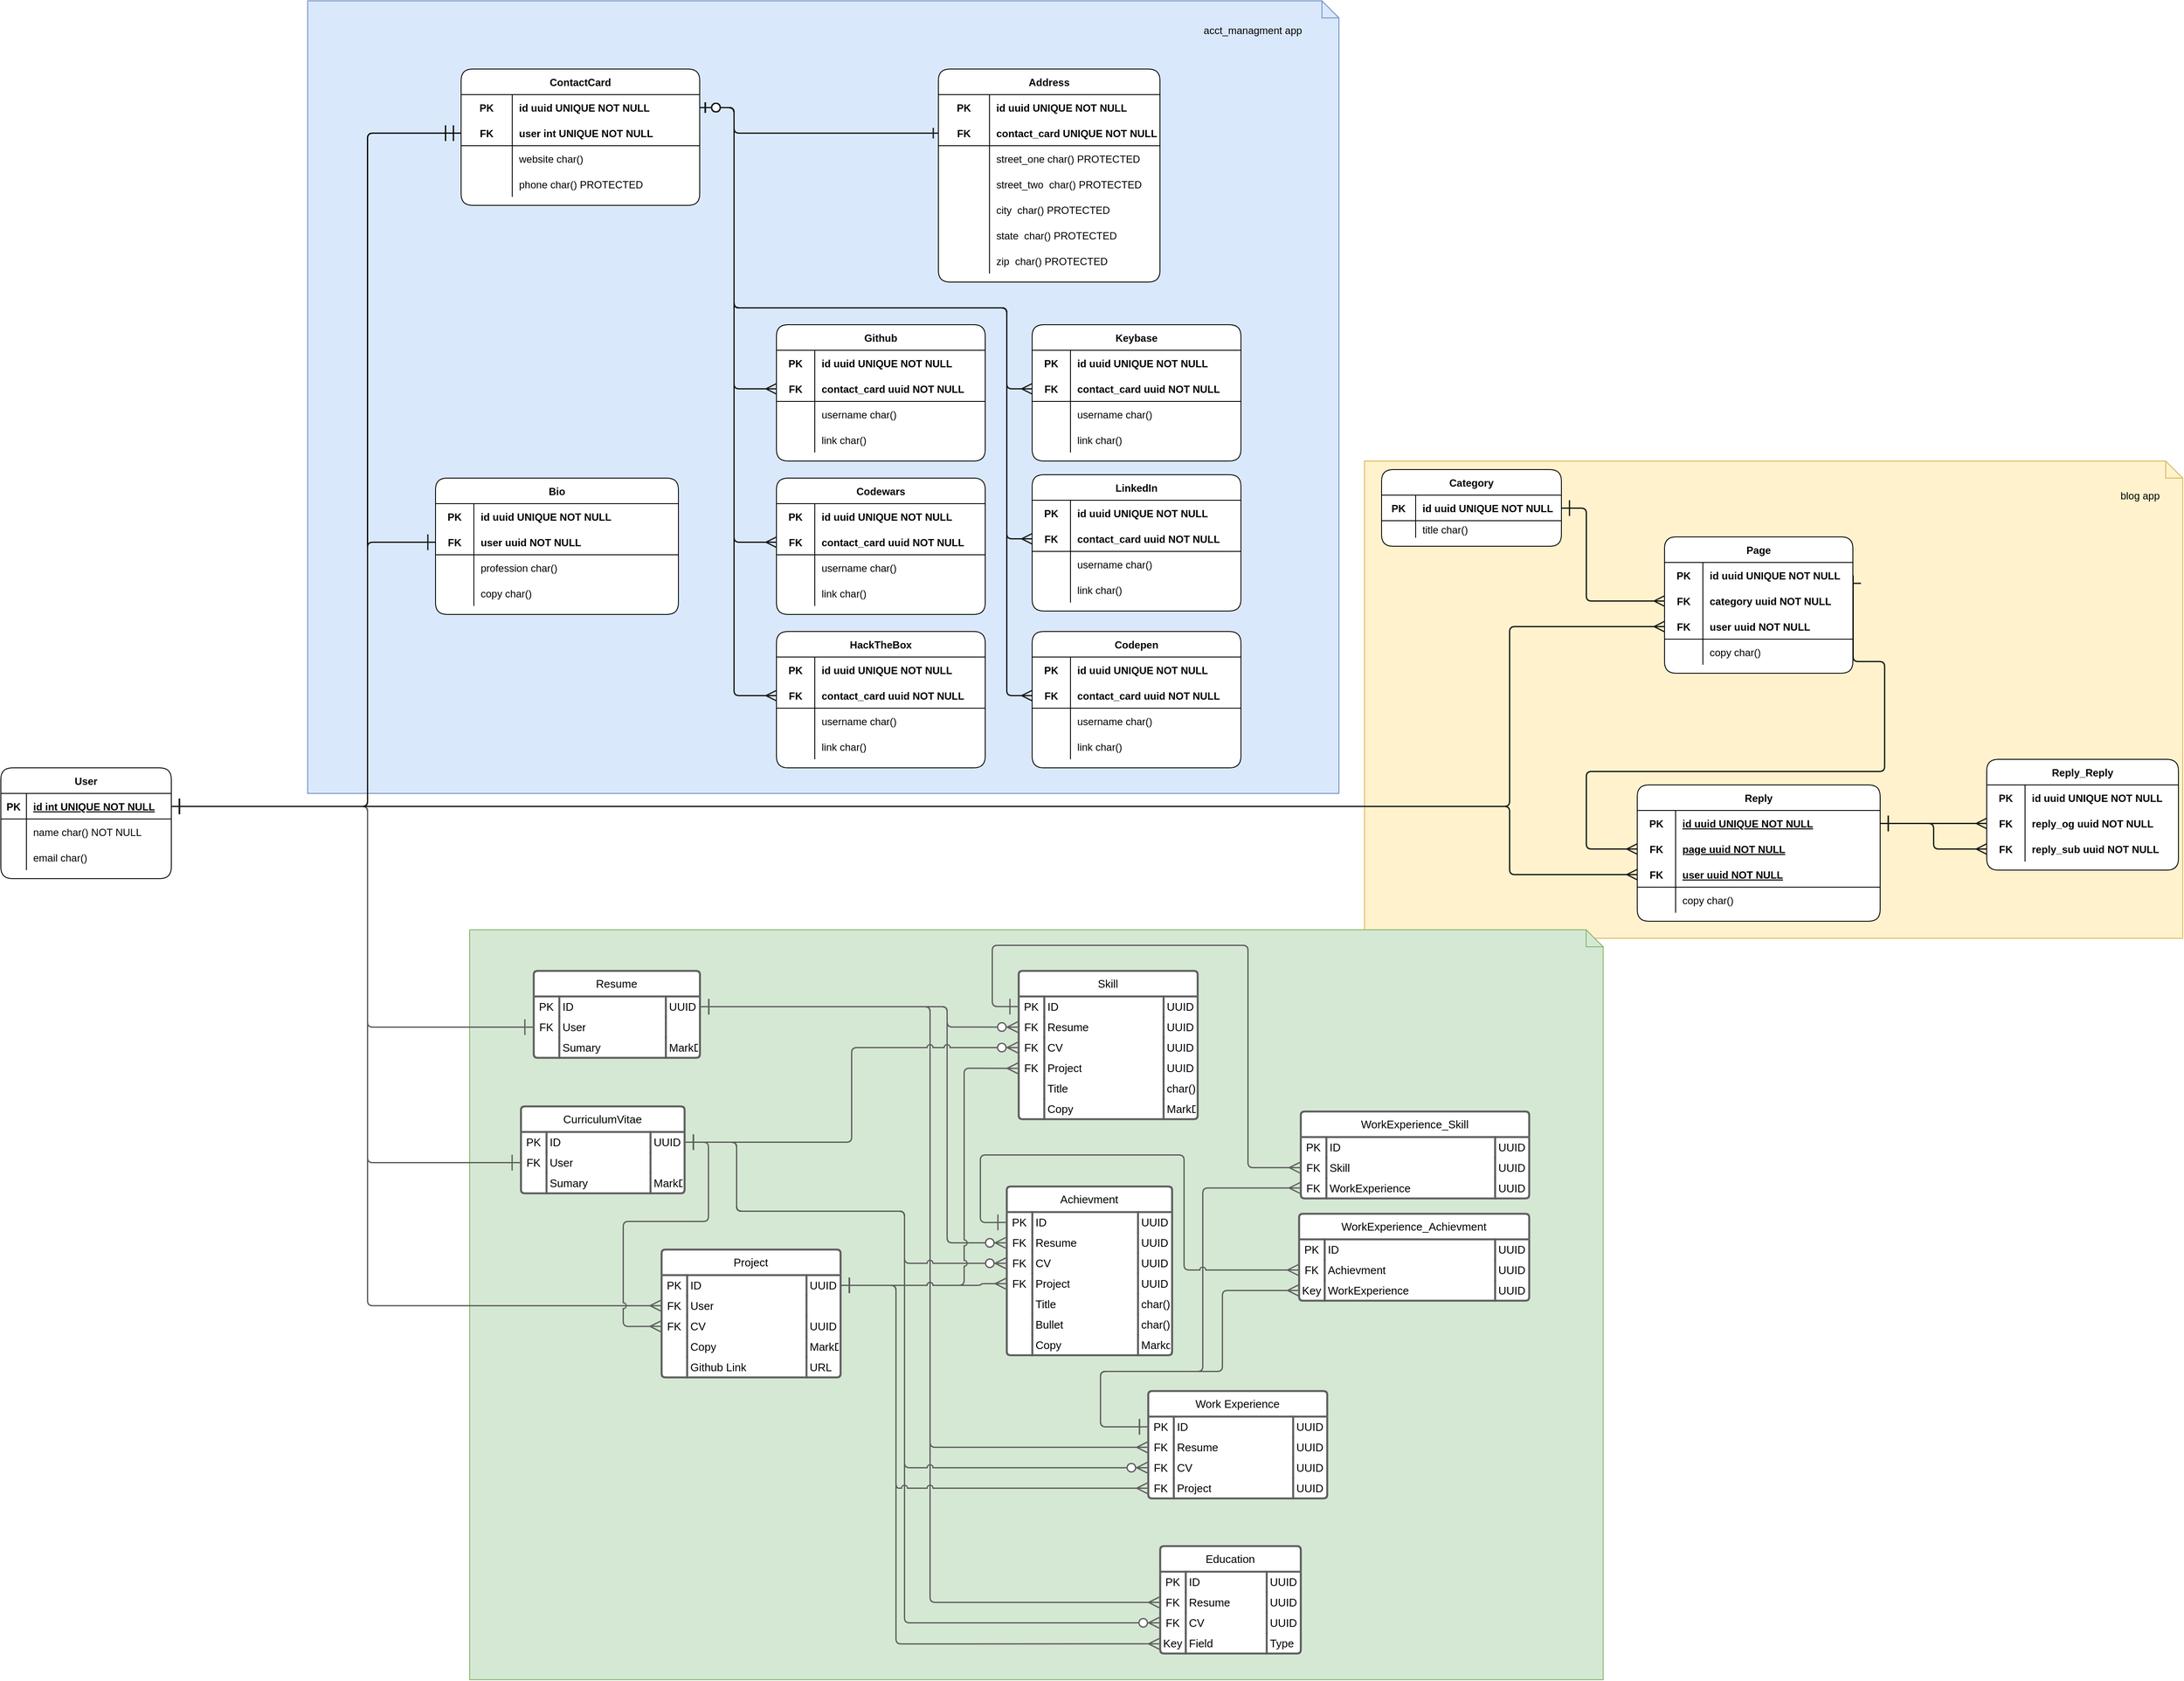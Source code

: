 <mxfile version="16.6.7" type="github">
  <diagram id="R2lEEEUBdFMjLlhIrx00" name="Page-1">
    <mxGraphModel dx="3435" dy="1445" grid="1" gridSize="10" guides="1" tooltips="1" connect="1" arrows="1" fold="1" page="1" pageScale="1" pageWidth="850" pageHeight="1100" math="0" shadow="0" extFonts="Permanent Marker^https://fonts.googleapis.com/css?family=Permanent+Marker">
      <root>
        <mxCell id="0" />
        <mxCell id="1" parent="0" />
        <mxCell id="C1Lx6RwTq1piZFSp2DUt-427" value="" style="shape=note;size=20;whiteSpace=wrap;html=1;rounded=1;shadow=0;sketch=0;fillColor=#fff2cc;align=right;strokeColor=#d6b656;" vertex="1" parent="1">
          <mxGeometry x="1590" y="960" width="960" height="560" as="geometry" />
        </mxCell>
        <mxCell id="C1Lx6RwTq1piZFSp2DUt-428" value="" style="shape=note;size=20;whiteSpace=wrap;html=1;rounded=1;shadow=0;sketch=0;fillColor=#d5e8d4;strokeColor=#82b366;" vertex="1" parent="1">
          <mxGeometry x="540" y="1510" width="1330" height="880" as="geometry" />
        </mxCell>
        <mxCell id="C1Lx6RwTq1piZFSp2DUt-426" value="" style="shape=note;size=20;whiteSpace=wrap;html=1;rounded=1;shadow=0;sketch=0;fillColor=#dae8fc;strokeColor=#6c8ebf;" vertex="1" parent="1">
          <mxGeometry x="350" y="420" width="1210" height="930" as="geometry" />
        </mxCell>
        <UserObject label="" lucidchartObjectId="g.TYRhDjpyAQ" id="C1Lx6RwTq1piZFSp2DUt-48">
          <mxCell style="html=1;jettySize=18;whiteSpace=wrap;fontSize=13;strokeColor=#000000;strokeWidth=1.5;rounded=1;arcSize=12;edgeStyle=orthogonalEdgeStyle;startArrow=ERone;startSize=16;endArrow=ERmandOne;endSize=16;endFill=0;startFill=0;entryX=0;entryY=0.5;entryDx=0;entryDy=0;exitX=1;exitY=0.5;exitDx=0;exitDy=0;" edge="1" parent="1" source="C1Lx6RwTq1piZFSp2DUt-316" target="C1Lx6RwTq1piZFSp2DUt-332">
            <mxGeometry width="100" height="100" relative="1" as="geometry">
              <Array as="points">
                <mxPoint x="420" y="1365" />
                <mxPoint x="420" y="575" />
              </Array>
              <mxPoint x="200" y="1370" as="sourcePoint" />
              <mxPoint x="520" y="650" as="targetPoint" />
            </mxGeometry>
          </mxCell>
        </UserObject>
        <mxCell id="C1Lx6RwTq1piZFSp2DUt-49" value="Resume" style="html=1;overflow=block;blockSpacing=1;swimlane;resizeParent=1;resizeParentMax=0;resizeLast=0;collapsible=0;marginBottom=0;fontStyle=0;swimlaneFillColor=#ffffff;startSize=30;whiteSpace=wrap;fontSize=13;fontColor=default;fillColor=#ffffff;spacing=0;strokeColor=#5e5e5e;strokeOpacity=100;fillOpacity=100;rounded=1;absoluteArcSize=1;arcSize=9;strokeWidth=2.3;" vertex="1" parent="1">
          <mxGeometry x="615" y="1558" width="195" height="102" as="geometry" />
        </mxCell>
        <mxCell id="C1Lx6RwTq1piZFSp2DUt-50" value="PK" style="strokeColor=none;part=1;resizeHeight=0;align=center;verticalAlign=top;spacingLeft=4;spacingRight=4;overflow=hidden;rotatable=0;points=[[0,0.5],[1,0.5]];portConstraint=eastwest;swimlaneFillColor=#ffffff;whiteSpace=wrap;fontSize=13;fontColor=default;fillColor=none;strokeOpacity=100;fillOpacity=100;spacing=0;rounded=1;absoluteArcSize=1;arcSize=9;strokeWidth=2.3;" vertex="1" parent="C1Lx6RwTq1piZFSp2DUt-49">
          <mxGeometry y="30" width="30" height="24" as="geometry" />
        </mxCell>
        <mxCell id="C1Lx6RwTq1piZFSp2DUt-51" value="ID" style="shape=partialRectangle;top=0;right=0;bottom=0;part=1;resizeHeight=0;align=left;verticalAlign=top;spacingLeft=4;spacingRight=4;overflow=hidden;rotatable=0;points=[[0,0.5],[1,0.5]];portConstraint=eastwest;swimlaneFillColor=#ffffff;whiteSpace=wrap;fontSize=13;fontColor=default;fillColor=none;strokeOpacity=100;fillOpacity=100;spacing=0;strokeColor=#5e5e5e;rounded=1;absoluteArcSize=1;arcSize=9;strokeWidth=2.3;" vertex="1" parent="C1Lx6RwTq1piZFSp2DUt-49">
          <mxGeometry x="30" y="30" width="125" height="24" as="geometry" />
        </mxCell>
        <mxCell id="C1Lx6RwTq1piZFSp2DUt-52" value="UUID" style="shape=partialRectangle;top=0;right=0;bottom=0;part=1;resizeHeight=0;align=left;verticalAlign=top;spacingLeft=4;spacingRight=4;overflow=hidden;rotatable=0;points=[[0,0.5],[1,0.5]];portConstraint=eastwest;swimlaneFillColor=#ffffff;whiteSpace=wrap;fontSize=13;fontColor=default;fillColor=none;strokeOpacity=100;fillOpacity=100;spacing=0;strokeColor=#5e5e5e;rounded=1;absoluteArcSize=1;arcSize=9;strokeWidth=2.3;" vertex="1" parent="C1Lx6RwTq1piZFSp2DUt-49">
          <mxGeometry x="155" y="30" width="40" height="24" as="geometry" />
        </mxCell>
        <mxCell id="C1Lx6RwTq1piZFSp2DUt-53" value="FK" style="strokeColor=none;part=1;resizeHeight=0;align=center;verticalAlign=top;spacingLeft=4;spacingRight=4;overflow=hidden;rotatable=0;points=[[0,0.5],[1,0.5]];portConstraint=eastwest;swimlaneFillColor=#ffffff;whiteSpace=wrap;fontSize=13;fontColor=default;fillColor=none;strokeOpacity=100;fillOpacity=100;spacing=0;rounded=1;absoluteArcSize=1;arcSize=9;strokeWidth=2.3;" vertex="1" parent="C1Lx6RwTq1piZFSp2DUt-49">
          <mxGeometry y="54" width="30" height="24" as="geometry" />
        </mxCell>
        <mxCell id="C1Lx6RwTq1piZFSp2DUt-54" value="User" style="shape=partialRectangle;top=0;right=0;bottom=0;part=1;resizeHeight=0;align=left;verticalAlign=top;spacingLeft=4;spacingRight=4;overflow=hidden;rotatable=0;points=[[0,0.5],[1,0.5]];portConstraint=eastwest;swimlaneFillColor=#ffffff;whiteSpace=wrap;fontSize=13;fontColor=default;fillColor=none;strokeOpacity=100;fillOpacity=100;spacing=0;strokeColor=#5e5e5e;rounded=1;absoluteArcSize=1;arcSize=9;strokeWidth=2.3;" vertex="1" parent="C1Lx6RwTq1piZFSp2DUt-49">
          <mxGeometry x="30" y="54" width="125" height="24" as="geometry" />
        </mxCell>
        <mxCell id="C1Lx6RwTq1piZFSp2DUt-55" value="" style="shape=partialRectangle;top=0;right=0;bottom=0;part=1;resizeHeight=0;align=left;verticalAlign=top;spacingLeft=4;spacingRight=4;overflow=hidden;rotatable=0;points=[[0,0.5],[1,0.5]];portConstraint=eastwest;swimlaneFillColor=#ffffff;whiteSpace=wrap;fontSize=13;fillColor=none;strokeOpacity=100;fillOpacity=100;spacing=0;strokeColor=#5e5e5e;rounded=1;absoluteArcSize=1;arcSize=9;strokeWidth=2.3;" vertex="1" parent="C1Lx6RwTq1piZFSp2DUt-49">
          <mxGeometry x="155" y="54" width="40" height="24" as="geometry" />
        </mxCell>
        <mxCell id="C1Lx6RwTq1piZFSp2DUt-56" value="" style="strokeColor=none;part=1;resizeHeight=0;align=center;verticalAlign=top;spacingLeft=4;spacingRight=4;overflow=hidden;rotatable=0;points=[[0,0.5],[1,0.5]];portConstraint=eastwest;swimlaneFillColor=#ffffff;whiteSpace=wrap;fontSize=13;fillColor=none;strokeOpacity=100;fillOpacity=100;spacing=0;rounded=1;absoluteArcSize=1;arcSize=9;strokeWidth=2.3;" vertex="1" parent="C1Lx6RwTq1piZFSp2DUt-49">
          <mxGeometry y="78" width="30" height="24" as="geometry" />
        </mxCell>
        <mxCell id="C1Lx6RwTq1piZFSp2DUt-57" value="Sumary" style="shape=partialRectangle;top=0;right=0;bottom=0;part=1;resizeHeight=0;align=left;verticalAlign=top;spacingLeft=4;spacingRight=4;overflow=hidden;rotatable=0;points=[[0,0.5],[1,0.5]];portConstraint=eastwest;swimlaneFillColor=#ffffff;whiteSpace=wrap;fontSize=13;fontColor=default;fillColor=none;strokeOpacity=100;fillOpacity=100;spacing=0;strokeColor=#5e5e5e;rounded=1;absoluteArcSize=1;arcSize=9;strokeWidth=2.3;" vertex="1" parent="C1Lx6RwTq1piZFSp2DUt-49">
          <mxGeometry x="30" y="78" width="125" height="24" as="geometry" />
        </mxCell>
        <mxCell id="C1Lx6RwTq1piZFSp2DUt-58" value="MarkDown" style="shape=partialRectangle;top=0;right=0;bottom=0;part=1;resizeHeight=0;align=left;verticalAlign=top;spacingLeft=4;spacingRight=4;overflow=hidden;rotatable=0;points=[[0,0.5],[1,0.5]];portConstraint=eastwest;swimlaneFillColor=#ffffff;whiteSpace=wrap;fontSize=13;fontColor=default;fillColor=none;strokeOpacity=100;fillOpacity=100;spacing=0;strokeColor=#5e5e5e;rounded=1;absoluteArcSize=1;arcSize=9;strokeWidth=2.3;" vertex="1" parent="C1Lx6RwTq1piZFSp2DUt-49">
          <mxGeometry x="155" y="78" width="40" height="24" as="geometry" />
        </mxCell>
        <mxCell id="C1Lx6RwTq1piZFSp2DUt-59" value="CurriculumVitae" style="html=1;overflow=block;blockSpacing=1;swimlane;resizeParent=1;resizeParentMax=0;resizeLast=0;collapsible=0;marginBottom=0;fontStyle=0;swimlaneFillColor=#ffffff;startSize=30;whiteSpace=wrap;fontSize=13;fontColor=default;fillColor=#ffffff;spacing=0;strokeColor=#5e5e5e;strokeOpacity=100;fillOpacity=100;rounded=1;absoluteArcSize=1;arcSize=9;strokeWidth=2.3;" vertex="1" parent="1">
          <mxGeometry x="600" y="1717" width="192" height="102" as="geometry" />
        </mxCell>
        <mxCell id="C1Lx6RwTq1piZFSp2DUt-60" value="PK" style="strokeColor=none;part=1;resizeHeight=0;align=center;verticalAlign=top;spacingLeft=4;spacingRight=4;overflow=hidden;rotatable=0;points=[[0,0.5],[1,0.5]];portConstraint=eastwest;swimlaneFillColor=#ffffff;whiteSpace=wrap;fontSize=13;fontColor=default;fillColor=none;strokeOpacity=100;fillOpacity=100;spacing=0;rounded=1;absoluteArcSize=1;arcSize=9;strokeWidth=2.3;" vertex="1" parent="C1Lx6RwTq1piZFSp2DUt-59">
          <mxGeometry y="30" width="30" height="24" as="geometry" />
        </mxCell>
        <mxCell id="C1Lx6RwTq1piZFSp2DUt-61" value="ID" style="shape=partialRectangle;top=0;right=0;bottom=0;part=1;resizeHeight=0;align=left;verticalAlign=top;spacingLeft=4;spacingRight=4;overflow=hidden;rotatable=0;points=[[0,0.5],[1,0.5]];portConstraint=eastwest;swimlaneFillColor=#ffffff;whiteSpace=wrap;fontSize=13;fontColor=default;fillColor=none;strokeOpacity=100;fillOpacity=100;spacing=0;strokeColor=#5e5e5e;rounded=1;absoluteArcSize=1;arcSize=9;strokeWidth=2.3;" vertex="1" parent="C1Lx6RwTq1piZFSp2DUt-59">
          <mxGeometry x="30" y="30" width="122" height="24" as="geometry" />
        </mxCell>
        <mxCell id="C1Lx6RwTq1piZFSp2DUt-62" value="UUID" style="shape=partialRectangle;top=0;right=0;bottom=0;part=1;resizeHeight=0;align=left;verticalAlign=top;spacingLeft=4;spacingRight=4;overflow=hidden;rotatable=0;points=[[0,0.5],[1,0.5]];portConstraint=eastwest;swimlaneFillColor=#ffffff;whiteSpace=wrap;fontSize=13;fontColor=default;fillColor=none;strokeOpacity=100;fillOpacity=100;spacing=0;strokeColor=#5e5e5e;rounded=1;absoluteArcSize=1;arcSize=9;strokeWidth=2.3;" vertex="1" parent="C1Lx6RwTq1piZFSp2DUt-59">
          <mxGeometry x="152" y="30" width="40" height="24" as="geometry" />
        </mxCell>
        <mxCell id="C1Lx6RwTq1piZFSp2DUt-63" value="FK" style="strokeColor=none;part=1;resizeHeight=0;align=center;verticalAlign=top;spacingLeft=4;spacingRight=4;overflow=hidden;rotatable=0;points=[[0,0.5],[1,0.5]];portConstraint=eastwest;swimlaneFillColor=#ffffff;whiteSpace=wrap;fontSize=13;fontColor=default;fillColor=none;strokeOpacity=100;fillOpacity=100;spacing=0;rounded=1;absoluteArcSize=1;arcSize=9;strokeWidth=2.3;" vertex="1" parent="C1Lx6RwTq1piZFSp2DUt-59">
          <mxGeometry y="54" width="30" height="24" as="geometry" />
        </mxCell>
        <mxCell id="C1Lx6RwTq1piZFSp2DUt-64" value="User" style="shape=partialRectangle;top=0;right=0;bottom=0;part=1;resizeHeight=0;align=left;verticalAlign=top;spacingLeft=4;spacingRight=4;overflow=hidden;rotatable=0;points=[[0,0.5],[1,0.5]];portConstraint=eastwest;swimlaneFillColor=#ffffff;whiteSpace=wrap;fontSize=13;fontColor=default;fillColor=none;strokeOpacity=100;fillOpacity=100;spacing=0;strokeColor=#5e5e5e;rounded=1;absoluteArcSize=1;arcSize=9;strokeWidth=2.3;" vertex="1" parent="C1Lx6RwTq1piZFSp2DUt-59">
          <mxGeometry x="30" y="54" width="122" height="24" as="geometry" />
        </mxCell>
        <mxCell id="C1Lx6RwTq1piZFSp2DUt-65" value="" style="shape=partialRectangle;top=0;right=0;bottom=0;part=1;resizeHeight=0;align=left;verticalAlign=top;spacingLeft=4;spacingRight=4;overflow=hidden;rotatable=0;points=[[0,0.5],[1,0.5]];portConstraint=eastwest;swimlaneFillColor=#ffffff;whiteSpace=wrap;fontSize=13;fillColor=none;strokeOpacity=100;fillOpacity=100;spacing=0;strokeColor=#5e5e5e;rounded=1;absoluteArcSize=1;arcSize=9;strokeWidth=2.3;" vertex="1" parent="C1Lx6RwTq1piZFSp2DUt-59">
          <mxGeometry x="152" y="54" width="40" height="24" as="geometry" />
        </mxCell>
        <mxCell id="C1Lx6RwTq1piZFSp2DUt-66" value="" style="strokeColor=none;part=1;resizeHeight=0;align=center;verticalAlign=top;spacingLeft=4;spacingRight=4;overflow=hidden;rotatable=0;points=[[0,0.5],[1,0.5]];portConstraint=eastwest;swimlaneFillColor=#ffffff;whiteSpace=wrap;fontSize=13;fillColor=none;strokeOpacity=100;fillOpacity=100;spacing=0;rounded=1;absoluteArcSize=1;arcSize=9;strokeWidth=2.3;" vertex="1" parent="C1Lx6RwTq1piZFSp2DUt-59">
          <mxGeometry y="78" width="30" height="24" as="geometry" />
        </mxCell>
        <mxCell id="C1Lx6RwTq1piZFSp2DUt-67" value="Sumary" style="shape=partialRectangle;top=0;right=0;bottom=0;part=1;resizeHeight=0;align=left;verticalAlign=top;spacingLeft=4;spacingRight=4;overflow=hidden;rotatable=0;points=[[0,0.5],[1,0.5]];portConstraint=eastwest;swimlaneFillColor=#ffffff;whiteSpace=wrap;fontSize=13;fontColor=default;fillColor=none;strokeOpacity=100;fillOpacity=100;spacing=0;strokeColor=#5e5e5e;rounded=1;absoluteArcSize=1;arcSize=9;strokeWidth=2.3;" vertex="1" parent="C1Lx6RwTq1piZFSp2DUt-59">
          <mxGeometry x="30" y="78" width="122" height="24" as="geometry" />
        </mxCell>
        <mxCell id="C1Lx6RwTq1piZFSp2DUt-68" value="MarkDown" style="shape=partialRectangle;top=0;right=0;bottom=0;part=1;resizeHeight=0;align=left;verticalAlign=top;spacingLeft=4;spacingRight=4;overflow=hidden;rotatable=0;points=[[0,0.5],[1,0.5]];portConstraint=eastwest;swimlaneFillColor=#ffffff;whiteSpace=wrap;fontSize=13;fontColor=default;fillColor=none;strokeOpacity=100;fillOpacity=100;spacing=0;strokeColor=#5e5e5e;rounded=1;absoluteArcSize=1;arcSize=9;strokeWidth=2.3;" vertex="1" parent="C1Lx6RwTq1piZFSp2DUt-59">
          <mxGeometry x="152" y="78" width="40" height="24" as="geometry" />
        </mxCell>
        <UserObject label="" lucidchartObjectId="EQ3Y5i.bJJNg" id="C1Lx6RwTq1piZFSp2DUt-91">
          <mxCell style="html=1;jettySize=18;whiteSpace=wrap;fontSize=13;strokeColor=#1A1A1A;strokeWidth=1.5;rounded=1;arcSize=12;edgeStyle=orthogonalEdgeStyle;startArrow=ERone;startSize=10;endArrow=ERzeroToOne;endSize=10;startFill=0;entryX=1;entryY=0.5;entryDx=0;entryDy=0;exitX=0;exitY=0.5;exitDx=0;exitDy=0;" edge="1" parent="1" source="C1Lx6RwTq1piZFSp2DUt-346" target="C1Lx6RwTq1piZFSp2DUt-329">
            <mxGeometry width="100" height="100" relative="1" as="geometry">
              <Array as="points">
                <mxPoint x="850" y="575" />
                <mxPoint x="850" y="545" />
              </Array>
              <mxPoint x="1040" y="770" as="sourcePoint" />
              <mxPoint x="900" y="550" as="targetPoint" />
            </mxGeometry>
          </mxCell>
        </UserObject>
        <UserObject label="" lucidchartObjectId="0VwZFwrsJFYA" id="C1Lx6RwTq1piZFSp2DUt-157">
          <mxCell style="html=1;jettySize=18;whiteSpace=wrap;fontSize=13;strokeColor=#1A1A1A;strokeWidth=1.5;rounded=1;arcSize=12;edgeStyle=orthogonalEdgeStyle;startArrow=ERmany;startSize=10;endArrow=ERzeroToOne;endSize=10;entryX=1;entryY=0.5;entryDx=0;entryDy=0;exitX=0;exitY=0.5;exitDx=0;exitDy=0;" edge="1" parent="1" source="C1Lx6RwTq1piZFSp2DUt-490" target="C1Lx6RwTq1piZFSp2DUt-329">
            <mxGeometry width="100" height="100" relative="1" as="geometry">
              <Array as="points">
                <mxPoint x="1170" y="1051" />
                <mxPoint x="1170" y="780" />
                <mxPoint x="850" y="780" />
                <mxPoint x="850" y="545" />
              </Array>
              <mxPoint x="1400" y="750" as="sourcePoint" />
              <mxPoint x="840" y="580" as="targetPoint" />
            </mxGeometry>
          </mxCell>
        </UserObject>
        <UserObject label="" lucidchartObjectId="3WwZ.9l3khhY" id="C1Lx6RwTq1piZFSp2DUt-158">
          <mxCell style="html=1;jettySize=18;whiteSpace=wrap;fontSize=13;strokeColor=#1A1A1A;strokeWidth=1.5;rounded=1;arcSize=12;edgeStyle=orthogonalEdgeStyle;startArrow=ERmany;startSize=10;endArrow=ERzeroToOne;endSize=10;exitX=0;exitY=0.5;entryX=1;entryY=0.5;entryDx=0;entryDy=0;exitDx=0;exitDy=0;" edge="1" parent="1" source="C1Lx6RwTq1piZFSp2DUt-503" target="C1Lx6RwTq1piZFSp2DUt-329">
            <mxGeometry width="100" height="100" relative="1" as="geometry">
              <Array as="points">
                <mxPoint x="850" y="875" />
                <mxPoint x="850" y="545" />
              </Array>
              <mxPoint x="912.83" y="956.024" as="sourcePoint" />
              <mxPoint x="840" y="750" as="targetPoint" />
            </mxGeometry>
          </mxCell>
        </UserObject>
        <mxCell id="C1Lx6RwTq1piZFSp2DUt-159" value="Project" style="html=1;overflow=block;blockSpacing=1;swimlane;resizeParent=1;resizeParentMax=0;resizeLast=0;collapsible=0;marginBottom=0;fontStyle=0;swimlaneFillColor=#ffffff;startSize=30;whiteSpace=wrap;fontSize=13;fontColor=default;fillColor=#ffffff;spacing=0;strokeColor=#5e5e5e;strokeOpacity=100;fillOpacity=100;rounded=1;absoluteArcSize=1;arcSize=9;strokeWidth=2.3;" vertex="1" parent="1">
          <mxGeometry x="765" y="1885" width="210" height="150" as="geometry" />
        </mxCell>
        <mxCell id="C1Lx6RwTq1piZFSp2DUt-160" value="PK" style="strokeColor=none;part=1;resizeHeight=0;align=center;verticalAlign=top;spacingLeft=4;spacingRight=4;overflow=hidden;rotatable=0;points=[[0,0.5],[1,0.5]];portConstraint=eastwest;swimlaneFillColor=#ffffff;whiteSpace=wrap;fontSize=13;fontColor=default;fillColor=none;strokeOpacity=100;fillOpacity=100;spacing=0;rounded=1;absoluteArcSize=1;arcSize=9;strokeWidth=2.3;" vertex="1" parent="C1Lx6RwTq1piZFSp2DUt-159">
          <mxGeometry y="30" width="30" height="24" as="geometry" />
        </mxCell>
        <mxCell id="C1Lx6RwTq1piZFSp2DUt-161" value="ID" style="shape=partialRectangle;top=0;right=0;bottom=0;part=1;resizeHeight=0;align=left;verticalAlign=top;spacingLeft=4;spacingRight=4;overflow=hidden;rotatable=0;points=[[0,0.5],[1,0.5]];portConstraint=eastwest;swimlaneFillColor=#ffffff;whiteSpace=wrap;fontSize=13;fontColor=default;fillColor=none;strokeOpacity=100;fillOpacity=100;spacing=0;strokeColor=#5e5e5e;rounded=1;absoluteArcSize=1;arcSize=9;strokeWidth=2.3;" vertex="1" parent="C1Lx6RwTq1piZFSp2DUt-159">
          <mxGeometry x="30" y="30" width="140" height="24" as="geometry" />
        </mxCell>
        <mxCell id="C1Lx6RwTq1piZFSp2DUt-162" value="UUID" style="shape=partialRectangle;top=0;right=0;bottom=0;part=1;resizeHeight=0;align=left;verticalAlign=top;spacingLeft=4;spacingRight=4;overflow=hidden;rotatable=0;points=[[0,0.5],[1,0.5]];portConstraint=eastwest;swimlaneFillColor=#ffffff;whiteSpace=wrap;fontSize=13;fontColor=default;fillColor=none;strokeOpacity=100;fillOpacity=100;spacing=0;strokeColor=#5e5e5e;rounded=1;absoluteArcSize=1;arcSize=9;strokeWidth=2.3;" vertex="1" parent="C1Lx6RwTq1piZFSp2DUt-159">
          <mxGeometry x="170" y="30" width="40" height="24" as="geometry" />
        </mxCell>
        <mxCell id="C1Lx6RwTq1piZFSp2DUt-163" value="FK" style="strokeColor=none;part=1;resizeHeight=0;align=center;verticalAlign=top;spacingLeft=4;spacingRight=4;overflow=hidden;rotatable=0;points=[[0,0.5],[1,0.5]];portConstraint=eastwest;swimlaneFillColor=#ffffff;whiteSpace=wrap;fontSize=13;fillColor=none;strokeOpacity=100;fillOpacity=100;spacing=0;rounded=1;absoluteArcSize=1;arcSize=9;strokeWidth=2.3;" vertex="1" parent="C1Lx6RwTq1piZFSp2DUt-159">
          <mxGeometry y="54" width="30" height="24" as="geometry" />
        </mxCell>
        <mxCell id="C1Lx6RwTq1piZFSp2DUt-164" value="User" style="shape=partialRectangle;top=0;right=0;bottom=0;part=1;resizeHeight=0;align=left;verticalAlign=top;spacingLeft=4;spacingRight=4;overflow=hidden;rotatable=0;points=[[0,0.5],[1,0.5]];portConstraint=eastwest;swimlaneFillColor=#ffffff;whiteSpace=wrap;fontSize=13;fillColor=none;strokeOpacity=100;fillOpacity=100;spacing=0;strokeColor=#5e5e5e;rounded=1;absoluteArcSize=1;arcSize=9;strokeWidth=2.3;" vertex="1" parent="C1Lx6RwTq1piZFSp2DUt-159">
          <mxGeometry x="30" y="54" width="140" height="24" as="geometry" />
        </mxCell>
        <mxCell id="C1Lx6RwTq1piZFSp2DUt-165" value="" style="shape=partialRectangle;top=0;right=0;bottom=0;part=1;resizeHeight=0;align=left;verticalAlign=top;spacingLeft=4;spacingRight=4;overflow=hidden;rotatable=0;points=[[0,0.5],[1,0.5]];portConstraint=eastwest;swimlaneFillColor=#ffffff;whiteSpace=wrap;fontSize=13;fillColor=none;strokeOpacity=100;fillOpacity=100;spacing=0;strokeColor=#5e5e5e;rounded=1;absoluteArcSize=1;arcSize=9;strokeWidth=2.3;" vertex="1" parent="C1Lx6RwTq1piZFSp2DUt-159">
          <mxGeometry x="170" y="54" width="40" height="24" as="geometry" />
        </mxCell>
        <mxCell id="C1Lx6RwTq1piZFSp2DUt-166" value="FK" style="strokeColor=none;part=1;resizeHeight=0;align=center;verticalAlign=top;spacingLeft=4;spacingRight=4;overflow=hidden;rotatable=0;points=[[0,0.5],[1,0.5]];portConstraint=eastwest;swimlaneFillColor=#ffffff;whiteSpace=wrap;fontSize=13;fillColor=none;strokeOpacity=100;fillOpacity=100;spacing=0;rounded=1;absoluteArcSize=1;arcSize=9;strokeWidth=2.3;" vertex="1" parent="C1Lx6RwTq1piZFSp2DUt-159">
          <mxGeometry y="78" width="30" height="24" as="geometry" />
        </mxCell>
        <mxCell id="C1Lx6RwTq1piZFSp2DUt-167" value="CV" style="shape=partialRectangle;top=0;right=0;bottom=0;part=1;resizeHeight=0;align=left;verticalAlign=top;spacingLeft=4;spacingRight=4;overflow=hidden;rotatable=0;points=[[0,0.5],[1,0.5]];portConstraint=eastwest;swimlaneFillColor=#ffffff;whiteSpace=wrap;fontSize=13;fillColor=none;strokeOpacity=100;fillOpacity=100;spacing=0;strokeColor=#5e5e5e;rounded=1;absoluteArcSize=1;arcSize=9;strokeWidth=2.3;" vertex="1" parent="C1Lx6RwTq1piZFSp2DUt-159">
          <mxGeometry x="30" y="78" width="140" height="24" as="geometry" />
        </mxCell>
        <mxCell id="C1Lx6RwTq1piZFSp2DUt-168" value="UUID" style="shape=partialRectangle;top=0;right=0;bottom=0;part=1;resizeHeight=0;align=left;verticalAlign=top;spacingLeft=4;spacingRight=4;overflow=hidden;rotatable=0;points=[[0,0.5],[1,0.5]];portConstraint=eastwest;swimlaneFillColor=#ffffff;whiteSpace=wrap;fontSize=13;fillColor=none;strokeOpacity=100;fillOpacity=100;spacing=0;strokeColor=#5e5e5e;rounded=1;absoluteArcSize=1;arcSize=9;strokeWidth=2.3;" vertex="1" parent="C1Lx6RwTq1piZFSp2DUt-159">
          <mxGeometry x="170" y="78" width="40" height="24" as="geometry" />
        </mxCell>
        <mxCell id="C1Lx6RwTq1piZFSp2DUt-169" value="" style="strokeColor=none;part=1;resizeHeight=0;align=center;verticalAlign=top;spacingLeft=4;spacingRight=4;overflow=hidden;rotatable=0;points=[[0,0.5],[1,0.5]];portConstraint=eastwest;swimlaneFillColor=#ffffff;whiteSpace=wrap;fontSize=13;fillColor=none;strokeOpacity=100;fillOpacity=100;spacing=0;rounded=1;absoluteArcSize=1;arcSize=9;strokeWidth=2.3;" vertex="1" parent="C1Lx6RwTq1piZFSp2DUt-159">
          <mxGeometry y="102" width="30" height="24" as="geometry" />
        </mxCell>
        <mxCell id="C1Lx6RwTq1piZFSp2DUt-170" value="Copy" style="shape=partialRectangle;top=0;right=0;bottom=0;part=1;resizeHeight=0;align=left;verticalAlign=top;spacingLeft=4;spacingRight=4;overflow=hidden;rotatable=0;points=[[0,0.5],[1,0.5]];portConstraint=eastwest;swimlaneFillColor=#ffffff;whiteSpace=wrap;fontSize=13;fillColor=none;strokeOpacity=100;fillOpacity=100;spacing=0;strokeColor=#5e5e5e;rounded=1;absoluteArcSize=1;arcSize=9;strokeWidth=2.3;" vertex="1" parent="C1Lx6RwTq1piZFSp2DUt-159">
          <mxGeometry x="30" y="102" width="140" height="24" as="geometry" />
        </mxCell>
        <mxCell id="C1Lx6RwTq1piZFSp2DUt-171" value="MarkDown" style="shape=partialRectangle;top=0;right=0;bottom=0;part=1;resizeHeight=0;align=left;verticalAlign=top;spacingLeft=4;spacingRight=4;overflow=hidden;rotatable=0;points=[[0,0.5],[1,0.5]];portConstraint=eastwest;swimlaneFillColor=#ffffff;whiteSpace=wrap;fontSize=13;fillColor=none;strokeOpacity=100;fillOpacity=100;spacing=0;strokeColor=#5e5e5e;rounded=1;absoluteArcSize=1;arcSize=9;strokeWidth=2.3;" vertex="1" parent="C1Lx6RwTq1piZFSp2DUt-159">
          <mxGeometry x="170" y="102" width="40" height="24" as="geometry" />
        </mxCell>
        <mxCell id="C1Lx6RwTq1piZFSp2DUt-172" value="" style="strokeColor=none;part=1;resizeHeight=0;align=center;verticalAlign=top;spacingLeft=4;spacingRight=4;overflow=hidden;rotatable=0;points=[[0,0.5],[1,0.5]];portConstraint=eastwest;swimlaneFillColor=#ffffff;whiteSpace=wrap;fontSize=13;fillColor=none;strokeOpacity=100;fillOpacity=100;spacing=0;rounded=1;absoluteArcSize=1;arcSize=9;strokeWidth=2.3;" vertex="1" parent="C1Lx6RwTq1piZFSp2DUt-159">
          <mxGeometry y="126" width="30" height="24" as="geometry" />
        </mxCell>
        <mxCell id="C1Lx6RwTq1piZFSp2DUt-173" value="Github Link" style="shape=partialRectangle;top=0;right=0;bottom=0;part=1;resizeHeight=0;align=left;verticalAlign=top;spacingLeft=4;spacingRight=4;overflow=hidden;rotatable=0;points=[[0,0.5],[1,0.5]];portConstraint=eastwest;swimlaneFillColor=#ffffff;whiteSpace=wrap;fontSize=13;fontColor=default;fillColor=none;strokeOpacity=100;fillOpacity=100;spacing=0;strokeColor=#5e5e5e;rounded=1;absoluteArcSize=1;arcSize=9;strokeWidth=2.3;" vertex="1" parent="C1Lx6RwTq1piZFSp2DUt-159">
          <mxGeometry x="30" y="126" width="140" height="24" as="geometry" />
        </mxCell>
        <mxCell id="C1Lx6RwTq1piZFSp2DUt-174" value="URL" style="shape=partialRectangle;top=0;right=0;bottom=0;part=1;resizeHeight=0;align=left;verticalAlign=top;spacingLeft=4;spacingRight=4;overflow=hidden;rotatable=0;points=[[0,0.5],[1,0.5]];portConstraint=eastwest;swimlaneFillColor=#ffffff;whiteSpace=wrap;fontSize=13;fontColor=default;fillColor=none;strokeOpacity=100;fillOpacity=100;spacing=0;strokeColor=#5e5e5e;rounded=1;absoluteArcSize=1;arcSize=9;strokeWidth=2.3;" vertex="1" parent="C1Lx6RwTq1piZFSp2DUt-159">
          <mxGeometry x="170" y="126" width="40" height="24" as="geometry" />
        </mxCell>
        <UserObject label="" lucidchartObjectId="AZwZduy-sLHQ" id="C1Lx6RwTq1piZFSp2DUt-175">
          <mxCell style="html=1;jettySize=18;whiteSpace=wrap;fontSize=13;strokeColor=#5E5E5E;strokeWidth=1.5;rounded=1;arcSize=12;edgeStyle=orthogonalEdgeStyle;startArrow=ERone;startSize=16;endArrow=ERone;endSize=16;exitX=-0.006;exitY=0.647;exitPerimeter=0;entryX=1;entryY=0.5;entryDx=0;entryDy=0;" edge="1" parent="1" source="C1Lx6RwTq1piZFSp2DUt-49" target="C1Lx6RwTq1piZFSp2DUt-316">
            <mxGeometry width="100" height="100" relative="1" as="geometry">
              <Array as="points">
                <mxPoint x="420" y="1624" />
                <mxPoint x="420" y="1365" />
              </Array>
              <mxPoint x="260" y="1390" as="targetPoint" />
            </mxGeometry>
          </mxCell>
        </UserObject>
        <UserObject label="" lucidchartObjectId="PZwZSAhJE6X4" id="C1Lx6RwTq1piZFSp2DUt-176">
          <mxCell style="html=1;jettySize=18;whiteSpace=wrap;fontSize=13;strokeColor=#5E5E5E;strokeWidth=1.5;rounded=1;arcSize=12;edgeStyle=orthogonalEdgeStyle;startArrow=ERone;startSize=16;endArrow=ERone;endSize=16;exitX=-0.006;exitY=0.647;exitPerimeter=0;entryX=1;entryY=0.5;entryDx=0;entryDy=0;" edge="1" parent="1" source="C1Lx6RwTq1piZFSp2DUt-59" target="C1Lx6RwTq1piZFSp2DUt-316">
            <mxGeometry width="100" height="100" relative="1" as="geometry">
              <Array as="points">
                <mxPoint x="420" y="1783" />
                <mxPoint x="420" y="1365" />
              </Array>
              <mxPoint x="260" y="1390" as="targetPoint" />
            </mxGeometry>
          </mxCell>
        </UserObject>
        <UserObject label="" lucidchartObjectId="2ZwZLEUFzzat" id="C1Lx6RwTq1piZFSp2DUt-177">
          <mxCell style="html=1;jettySize=18;whiteSpace=wrap;fontSize=13;strokeColor=#5E5E5E;strokeWidth=1.5;rounded=1;arcSize=12;edgeStyle=orthogonalEdgeStyle;startArrow=ERmany;startSize=10;endArrow=ERone;endSize=16;exitX=-0.005;exitY=0.439;exitPerimeter=0;entryX=1;entryY=0.5;entryDx=0;entryDy=0;" edge="1" parent="1" source="C1Lx6RwTq1piZFSp2DUt-159" target="C1Lx6RwTq1piZFSp2DUt-316">
            <mxGeometry width="100" height="100" relative="1" as="geometry">
              <Array as="points">
                <mxPoint x="420" y="1951" />
                <mxPoint x="420" y="1365" />
              </Array>
              <mxPoint x="260" y="1390" as="targetPoint" />
            </mxGeometry>
          </mxCell>
        </UserObject>
        <UserObject label="" lucidchartObjectId="91wZb2Q~xOBS" id="C1Lx6RwTq1piZFSp2DUt-178">
          <mxCell style="html=1;jettySize=18;whiteSpace=wrap;fontSize=13;strokeColor=#1A1A1A;strokeWidth=1.5;rounded=1;arcSize=12;edgeStyle=orthogonalEdgeStyle;startArrow=ERmany;startSize=10;endArrow=ERzeroToOne;endSize=10;exitX=0;exitY=0.5;entryX=1;entryY=0.5;entryDx=0;entryDy=0;startFill=0;exitDx=0;exitDy=0;" edge="1" parent="1" source="C1Lx6RwTq1piZFSp2DUt-451" target="C1Lx6RwTq1piZFSp2DUt-329">
            <mxGeometry width="100" height="100" relative="1" as="geometry">
              <Array as="points">
                <mxPoint x="850" y="1235" />
                <mxPoint x="850" y="545" />
              </Array>
              <mxPoint x="912.83" y="1271.024" as="sourcePoint" />
              <mxPoint x="830" y="645" as="targetPoint" />
            </mxGeometry>
          </mxCell>
        </UserObject>
        <UserObject label="" lucidchartObjectId="b2wZSPcaYlge" id="C1Lx6RwTq1piZFSp2DUt-179">
          <mxCell style="html=1;jettySize=18;whiteSpace=wrap;fontSize=13;strokeColor=#1A1A1A;strokeWidth=1.5;rounded=1;arcSize=12;edgeStyle=orthogonalEdgeStyle;startArrow=ERmany;startSize=10;endArrow=ERzeroToOne;endSize=10;exitX=0;exitY=0.5;entryX=1;entryY=0.5;entryDx=0;entryDy=0;endFill=0;exitDx=0;exitDy=0;startFill=0;" edge="1" parent="1" source="C1Lx6RwTq1piZFSp2DUt-477" target="C1Lx6RwTq1piZFSp2DUt-329">
            <mxGeometry width="100" height="100" relative="1" as="geometry">
              <Array as="points">
                <mxPoint x="850" y="1055" />
                <mxPoint x="850" y="545" />
              </Array>
              <mxPoint x="912.83" y="1115.024" as="sourcePoint" />
              <mxPoint x="840" y="645" as="targetPoint" />
            </mxGeometry>
          </mxCell>
        </UserObject>
        <UserObject label="" lucidchartObjectId="k2wZOZAYCCmJ" id="C1Lx6RwTq1piZFSp2DUt-180">
          <mxCell style="html=1;jettySize=18;whiteSpace=wrap;fontSize=13;strokeColor=#1A1A1A;strokeWidth=1.5;rounded=1;arcSize=12;edgeStyle=orthogonalEdgeStyle;startArrow=ERmany;startSize=10;endArrow=ERzeroToOne;endSize=10;entryX=1;entryY=0.5;entryDx=0;entryDy=0;exitX=0;exitY=0.5;exitDx=0;exitDy=0;" edge="1" parent="1" source="C1Lx6RwTq1piZFSp2DUt-516" target="C1Lx6RwTq1piZFSp2DUt-329">
            <mxGeometry width="100" height="100" relative="1" as="geometry">
              <Array as="points">
                <mxPoint x="1170" y="1235" />
                <mxPoint x="1170" y="780" />
                <mxPoint x="850" y="780" />
                <mxPoint x="850" y="545" />
              </Array>
              <mxPoint x="1460" y="730" as="sourcePoint" />
              <mxPoint x="830" y="645" as="targetPoint" />
            </mxGeometry>
          </mxCell>
        </UserObject>
        <mxCell id="C1Lx6RwTq1piZFSp2DUt-181" value="Achievment" style="html=1;overflow=block;blockSpacing=1;swimlane;resizeParent=1;resizeParentMax=0;resizeLast=0;collapsible=0;marginBottom=0;fontStyle=0;swimlaneFillColor=#ffffff;startSize=30;whiteSpace=wrap;fontSize=13;fontColor=default;fillColor=#ffffff;spacing=0;strokeColor=#5e5e5e;strokeOpacity=100;fillOpacity=100;rounded=1;absoluteArcSize=1;arcSize=9;strokeWidth=2.3;" vertex="1" parent="1">
          <mxGeometry x="1170" y="1811" width="194" height="198" as="geometry" />
        </mxCell>
        <mxCell id="C1Lx6RwTq1piZFSp2DUt-182" value="PK" style="strokeColor=none;part=1;resizeHeight=0;align=center;verticalAlign=top;spacingLeft=4;spacingRight=4;overflow=hidden;rotatable=0;points=[[0,0.5],[1,0.5]];portConstraint=eastwest;swimlaneFillColor=#ffffff;whiteSpace=wrap;fontSize=13;fontColor=default;fillColor=none;strokeOpacity=100;fillOpacity=100;spacing=0;rounded=1;absoluteArcSize=1;arcSize=9;strokeWidth=2.3;" vertex="1" parent="C1Lx6RwTq1piZFSp2DUt-181">
          <mxGeometry y="30" width="30" height="24" as="geometry" />
        </mxCell>
        <mxCell id="C1Lx6RwTq1piZFSp2DUt-183" value="ID" style="shape=partialRectangle;top=0;right=0;bottom=0;part=1;resizeHeight=0;align=left;verticalAlign=top;spacingLeft=4;spacingRight=4;overflow=hidden;rotatable=0;points=[[0,0.5],[1,0.5]];portConstraint=eastwest;swimlaneFillColor=#ffffff;whiteSpace=wrap;fontSize=13;fontColor=default;fillColor=none;strokeOpacity=100;fillOpacity=100;spacing=0;strokeColor=#5e5e5e;rounded=1;absoluteArcSize=1;arcSize=9;strokeWidth=2.3;" vertex="1" parent="C1Lx6RwTq1piZFSp2DUt-181">
          <mxGeometry x="30" y="30" width="124" height="24" as="geometry" />
        </mxCell>
        <mxCell id="C1Lx6RwTq1piZFSp2DUt-184" value="UUID" style="shape=partialRectangle;top=0;right=0;bottom=0;part=1;resizeHeight=0;align=left;verticalAlign=top;spacingLeft=4;spacingRight=4;overflow=hidden;rotatable=0;points=[[0,0.5],[1,0.5]];portConstraint=eastwest;swimlaneFillColor=#ffffff;whiteSpace=wrap;fontSize=13;fontColor=default;fillColor=none;strokeOpacity=100;fillOpacity=100;spacing=0;strokeColor=#5e5e5e;rounded=1;absoluteArcSize=1;arcSize=9;strokeWidth=2.3;" vertex="1" parent="C1Lx6RwTq1piZFSp2DUt-181">
          <mxGeometry x="154" y="30" width="40" height="24" as="geometry" />
        </mxCell>
        <mxCell id="C1Lx6RwTq1piZFSp2DUt-185" value="FK" style="strokeColor=none;part=1;resizeHeight=0;align=center;verticalAlign=top;spacingLeft=4;spacingRight=4;overflow=hidden;rotatable=0;points=[[0,0.5],[1,0.5]];portConstraint=eastwest;swimlaneFillColor=#ffffff;whiteSpace=wrap;fontSize=13;fontColor=default;fillColor=none;strokeOpacity=100;fillOpacity=100;spacing=0;rounded=1;absoluteArcSize=1;arcSize=9;strokeWidth=2.3;" vertex="1" parent="C1Lx6RwTq1piZFSp2DUt-181">
          <mxGeometry y="54" width="30" height="24" as="geometry" />
        </mxCell>
        <mxCell id="C1Lx6RwTq1piZFSp2DUt-186" value="Resume" style="shape=partialRectangle;top=0;right=0;bottom=0;part=1;resizeHeight=0;align=left;verticalAlign=top;spacingLeft=4;spacingRight=4;overflow=hidden;rotatable=0;points=[[0,0.5],[1,0.5]];portConstraint=eastwest;swimlaneFillColor=#ffffff;whiteSpace=wrap;fontSize=13;fontColor=default;fillColor=none;strokeOpacity=100;fillOpacity=100;spacing=0;strokeColor=#5e5e5e;rounded=1;absoluteArcSize=1;arcSize=9;strokeWidth=2.3;" vertex="1" parent="C1Lx6RwTq1piZFSp2DUt-181">
          <mxGeometry x="30" y="54" width="124" height="24" as="geometry" />
        </mxCell>
        <mxCell id="C1Lx6RwTq1piZFSp2DUt-187" value="UUID" style="shape=partialRectangle;top=0;right=0;bottom=0;part=1;resizeHeight=0;align=left;verticalAlign=top;spacingLeft=4;spacingRight=4;overflow=hidden;rotatable=0;points=[[0,0.5],[1,0.5]];portConstraint=eastwest;swimlaneFillColor=#ffffff;whiteSpace=wrap;fontSize=13;fontColor=default;fillColor=none;strokeOpacity=100;fillOpacity=100;spacing=0;strokeColor=#5e5e5e;rounded=1;absoluteArcSize=1;arcSize=9;strokeWidth=2.3;" vertex="1" parent="C1Lx6RwTq1piZFSp2DUt-181">
          <mxGeometry x="154" y="54" width="40" height="24" as="geometry" />
        </mxCell>
        <mxCell id="C1Lx6RwTq1piZFSp2DUt-188" value="FK" style="strokeColor=none;part=1;resizeHeight=0;align=center;verticalAlign=top;spacingLeft=4;spacingRight=4;overflow=hidden;rotatable=0;points=[[0,0.5],[1,0.5]];portConstraint=eastwest;swimlaneFillColor=#ffffff;whiteSpace=wrap;fontSize=13;fontColor=default;fillColor=none;strokeOpacity=100;fillOpacity=100;spacing=0;rounded=1;absoluteArcSize=1;arcSize=9;strokeWidth=2.3;" vertex="1" parent="C1Lx6RwTq1piZFSp2DUt-181">
          <mxGeometry y="78" width="30" height="24" as="geometry" />
        </mxCell>
        <mxCell id="C1Lx6RwTq1piZFSp2DUt-189" value="CV" style="shape=partialRectangle;top=0;right=0;bottom=0;part=1;resizeHeight=0;align=left;verticalAlign=top;spacingLeft=4;spacingRight=4;overflow=hidden;rotatable=0;points=[[0,0.5],[1,0.5]];portConstraint=eastwest;swimlaneFillColor=#ffffff;whiteSpace=wrap;fontSize=13;fontColor=default;fillColor=none;strokeOpacity=100;fillOpacity=100;spacing=0;strokeColor=#5e5e5e;rounded=1;absoluteArcSize=1;arcSize=9;strokeWidth=2.3;" vertex="1" parent="C1Lx6RwTq1piZFSp2DUt-181">
          <mxGeometry x="30" y="78" width="124" height="24" as="geometry" />
        </mxCell>
        <mxCell id="C1Lx6RwTq1piZFSp2DUt-190" value="UUID" style="shape=partialRectangle;top=0;right=0;bottom=0;part=1;resizeHeight=0;align=left;verticalAlign=top;spacingLeft=4;spacingRight=4;overflow=hidden;rotatable=0;points=[[0,0.5],[1,0.5]];portConstraint=eastwest;swimlaneFillColor=#ffffff;whiteSpace=wrap;fontSize=13;fontColor=default;fillColor=none;strokeOpacity=100;fillOpacity=100;spacing=0;strokeColor=#5e5e5e;rounded=1;absoluteArcSize=1;arcSize=9;strokeWidth=2.3;" vertex="1" parent="C1Lx6RwTq1piZFSp2DUt-181">
          <mxGeometry x="154" y="78" width="40" height="24" as="geometry" />
        </mxCell>
        <mxCell id="C1Lx6RwTq1piZFSp2DUt-191" value="FK" style="strokeColor=none;part=1;resizeHeight=0;align=center;verticalAlign=top;spacingLeft=4;spacingRight=4;overflow=hidden;rotatable=0;points=[[0,0.5],[1,0.5]];portConstraint=eastwest;swimlaneFillColor=#ffffff;whiteSpace=wrap;fontSize=13;fontColor=default;fillColor=none;strokeOpacity=100;fillOpacity=100;spacing=0;rounded=1;absoluteArcSize=1;arcSize=9;strokeWidth=2.3;" vertex="1" parent="C1Lx6RwTq1piZFSp2DUt-181">
          <mxGeometry y="102" width="30" height="24" as="geometry" />
        </mxCell>
        <mxCell id="C1Lx6RwTq1piZFSp2DUt-192" value="Project" style="shape=partialRectangle;top=0;right=0;bottom=0;part=1;resizeHeight=0;align=left;verticalAlign=top;spacingLeft=4;spacingRight=4;overflow=hidden;rotatable=0;points=[[0,0.5],[1,0.5]];portConstraint=eastwest;swimlaneFillColor=#ffffff;whiteSpace=wrap;fontSize=13;fontColor=default;fillColor=none;strokeOpacity=100;fillOpacity=100;spacing=0;strokeColor=#5e5e5e;rounded=1;absoluteArcSize=1;arcSize=9;strokeWidth=2.3;" vertex="1" parent="C1Lx6RwTq1piZFSp2DUt-181">
          <mxGeometry x="30" y="102" width="124" height="24" as="geometry" />
        </mxCell>
        <mxCell id="C1Lx6RwTq1piZFSp2DUt-193" value="UUID" style="shape=partialRectangle;top=0;right=0;bottom=0;part=1;resizeHeight=0;align=left;verticalAlign=top;spacingLeft=4;spacingRight=4;overflow=hidden;rotatable=0;points=[[0,0.5],[1,0.5]];portConstraint=eastwest;swimlaneFillColor=#ffffff;whiteSpace=wrap;fontSize=13;fontColor=default;fillColor=none;strokeOpacity=100;fillOpacity=100;spacing=0;strokeColor=#5e5e5e;rounded=1;absoluteArcSize=1;arcSize=9;strokeWidth=2.3;" vertex="1" parent="C1Lx6RwTq1piZFSp2DUt-181">
          <mxGeometry x="154" y="102" width="40" height="24" as="geometry" />
        </mxCell>
        <mxCell id="C1Lx6RwTq1piZFSp2DUt-194" value="" style="strokeColor=none;part=1;resizeHeight=0;align=center;verticalAlign=top;spacingLeft=4;spacingRight=4;overflow=hidden;rotatable=0;points=[[0,0.5],[1,0.5]];portConstraint=eastwest;swimlaneFillColor=#ffffff;whiteSpace=wrap;fontSize=13;fillColor=none;strokeOpacity=100;fillOpacity=100;spacing=0;rounded=1;absoluteArcSize=1;arcSize=9;strokeWidth=2.3;" vertex="1" parent="C1Lx6RwTq1piZFSp2DUt-181">
          <mxGeometry y="126" width="30" height="24" as="geometry" />
        </mxCell>
        <mxCell id="C1Lx6RwTq1piZFSp2DUt-195" value="Title" style="shape=partialRectangle;top=0;right=0;bottom=0;part=1;resizeHeight=0;align=left;verticalAlign=top;spacingLeft=4;spacingRight=4;overflow=hidden;rotatable=0;points=[[0,0.5],[1,0.5]];portConstraint=eastwest;swimlaneFillColor=#ffffff;whiteSpace=wrap;fontSize=13;fontColor=default;fillColor=none;strokeOpacity=100;fillOpacity=100;spacing=0;strokeColor=#5e5e5e;rounded=1;absoluteArcSize=1;arcSize=9;strokeWidth=2.3;" vertex="1" parent="C1Lx6RwTq1piZFSp2DUt-181">
          <mxGeometry x="30" y="126" width="124" height="24" as="geometry" />
        </mxCell>
        <mxCell id="C1Lx6RwTq1piZFSp2DUt-196" value="char()" style="shape=partialRectangle;top=0;right=0;bottom=0;part=1;resizeHeight=0;align=left;verticalAlign=top;spacingLeft=4;spacingRight=4;overflow=hidden;rotatable=0;points=[[0,0.5],[1,0.5]];portConstraint=eastwest;swimlaneFillColor=#ffffff;whiteSpace=wrap;fontSize=13;fontColor=default;fillColor=none;strokeOpacity=100;fillOpacity=100;spacing=0;strokeColor=#5e5e5e;rounded=1;absoluteArcSize=1;arcSize=9;strokeWidth=2.3;" vertex="1" parent="C1Lx6RwTq1piZFSp2DUt-181">
          <mxGeometry x="154" y="126" width="40" height="24" as="geometry" />
        </mxCell>
        <mxCell id="C1Lx6RwTq1piZFSp2DUt-197" value="" style="strokeColor=none;part=1;resizeHeight=0;align=center;verticalAlign=top;spacingLeft=4;spacingRight=4;overflow=hidden;rotatable=0;points=[[0,0.5],[1,0.5]];portConstraint=eastwest;swimlaneFillColor=#ffffff;whiteSpace=wrap;fontSize=13;fillColor=none;strokeOpacity=100;fillOpacity=100;spacing=0;rounded=1;absoluteArcSize=1;arcSize=9;strokeWidth=2.3;" vertex="1" parent="C1Lx6RwTq1piZFSp2DUt-181">
          <mxGeometry y="150" width="30" height="24" as="geometry" />
        </mxCell>
        <mxCell id="C1Lx6RwTq1piZFSp2DUt-198" value="Bullet" style="shape=partialRectangle;top=0;right=0;bottom=0;part=1;resizeHeight=0;align=left;verticalAlign=top;spacingLeft=4;spacingRight=4;overflow=hidden;rotatable=0;points=[[0,0.5],[1,0.5]];portConstraint=eastwest;swimlaneFillColor=#ffffff;whiteSpace=wrap;fontSize=13;fontColor=default;fillColor=none;strokeOpacity=100;fillOpacity=100;spacing=0;strokeColor=#5e5e5e;rounded=1;absoluteArcSize=1;arcSize=9;strokeWidth=2.3;" vertex="1" parent="C1Lx6RwTq1piZFSp2DUt-181">
          <mxGeometry x="30" y="150" width="124" height="24" as="geometry" />
        </mxCell>
        <mxCell id="C1Lx6RwTq1piZFSp2DUt-199" value="char()" style="shape=partialRectangle;top=0;right=0;bottom=0;part=1;resizeHeight=0;align=left;verticalAlign=top;spacingLeft=4;spacingRight=4;overflow=hidden;rotatable=0;points=[[0,0.5],[1,0.5]];portConstraint=eastwest;swimlaneFillColor=#ffffff;whiteSpace=wrap;fontSize=13;fontColor=default;fillColor=none;strokeOpacity=100;fillOpacity=100;spacing=0;strokeColor=#5e5e5e;rounded=1;absoluteArcSize=1;arcSize=9;strokeWidth=2.3;" vertex="1" parent="C1Lx6RwTq1piZFSp2DUt-181">
          <mxGeometry x="154" y="150" width="40" height="24" as="geometry" />
        </mxCell>
        <mxCell id="C1Lx6RwTq1piZFSp2DUt-200" value="" style="strokeColor=none;part=1;resizeHeight=0;align=center;verticalAlign=top;spacingLeft=4;spacingRight=4;overflow=hidden;rotatable=0;points=[[0,0.5],[1,0.5]];portConstraint=eastwest;swimlaneFillColor=#ffffff;whiteSpace=wrap;fontSize=13;fillColor=none;strokeOpacity=100;fillOpacity=100;spacing=0;rounded=1;absoluteArcSize=1;arcSize=9;strokeWidth=2.3;" vertex="1" parent="C1Lx6RwTq1piZFSp2DUt-181">
          <mxGeometry y="174" width="30" height="24" as="geometry" />
        </mxCell>
        <mxCell id="C1Lx6RwTq1piZFSp2DUt-201" value="Copy" style="shape=partialRectangle;top=0;right=0;bottom=0;part=1;resizeHeight=0;align=left;verticalAlign=top;spacingLeft=4;spacingRight=4;overflow=hidden;rotatable=0;points=[[0,0.5],[1,0.5]];portConstraint=eastwest;swimlaneFillColor=#ffffff;whiteSpace=wrap;fontSize=13;fontColor=default;fillColor=none;strokeOpacity=100;fillOpacity=100;spacing=0;strokeColor=#5e5e5e;rounded=1;absoluteArcSize=1;arcSize=9;strokeWidth=2.3;" vertex="1" parent="C1Lx6RwTq1piZFSp2DUt-181">
          <mxGeometry x="30" y="174" width="124" height="24" as="geometry" />
        </mxCell>
        <mxCell id="C1Lx6RwTq1piZFSp2DUt-202" value="Markdown" style="shape=partialRectangle;top=0;right=0;bottom=0;part=1;resizeHeight=0;align=left;verticalAlign=top;spacingLeft=4;spacingRight=4;overflow=hidden;rotatable=0;points=[[0,0.5],[1,0.5]];portConstraint=eastwest;swimlaneFillColor=#ffffff;whiteSpace=wrap;fontSize=13;fontColor=default;fillColor=none;strokeOpacity=100;fillOpacity=100;spacing=0;strokeColor=#5e5e5e;rounded=1;absoluteArcSize=1;arcSize=9;strokeWidth=2.3;" vertex="1" parent="C1Lx6RwTq1piZFSp2DUt-181">
          <mxGeometry x="154" y="174" width="40" height="24" as="geometry" />
        </mxCell>
        <mxCell id="C1Lx6RwTq1piZFSp2DUt-203" value="Skill" style="html=1;overflow=block;blockSpacing=1;swimlane;resizeParent=1;resizeParentMax=0;resizeLast=0;collapsible=0;marginBottom=0;fontStyle=0;swimlaneFillColor=#ffffff;startSize=30;whiteSpace=wrap;fontSize=13;fontColor=default;fillColor=#ffffff;spacing=0;strokeColor=#5e5e5e;strokeOpacity=100;fillOpacity=100;rounded=1;absoluteArcSize=1;arcSize=9;strokeWidth=2.3;" vertex="1" parent="1">
          <mxGeometry x="1184" y="1558" width="210" height="174" as="geometry" />
        </mxCell>
        <mxCell id="C1Lx6RwTq1piZFSp2DUt-204" value="PK" style="strokeColor=none;part=1;resizeHeight=0;align=center;verticalAlign=top;spacingLeft=4;spacingRight=4;overflow=hidden;rotatable=0;points=[[0,0.5],[1,0.5]];portConstraint=eastwest;swimlaneFillColor=#ffffff;whiteSpace=wrap;fontSize=13;fontColor=default;fillColor=none;strokeOpacity=100;fillOpacity=100;spacing=0;rounded=1;absoluteArcSize=1;arcSize=9;strokeWidth=2.3;" vertex="1" parent="C1Lx6RwTq1piZFSp2DUt-203">
          <mxGeometry y="30" width="30" height="24" as="geometry" />
        </mxCell>
        <mxCell id="C1Lx6RwTq1piZFSp2DUt-205" value="ID" style="shape=partialRectangle;top=0;right=0;bottom=0;part=1;resizeHeight=0;align=left;verticalAlign=top;spacingLeft=4;spacingRight=4;overflow=hidden;rotatable=0;points=[[0,0.5],[1,0.5]];portConstraint=eastwest;swimlaneFillColor=#ffffff;whiteSpace=wrap;fontSize=13;fontColor=default;fillColor=none;strokeOpacity=100;fillOpacity=100;spacing=0;strokeColor=#5e5e5e;rounded=1;absoluteArcSize=1;arcSize=9;strokeWidth=2.3;" vertex="1" parent="C1Lx6RwTq1piZFSp2DUt-203">
          <mxGeometry x="30" y="30" width="140" height="24" as="geometry" />
        </mxCell>
        <mxCell id="C1Lx6RwTq1piZFSp2DUt-206" value="UUID" style="shape=partialRectangle;top=0;right=0;bottom=0;part=1;resizeHeight=0;align=left;verticalAlign=top;spacingLeft=4;spacingRight=4;overflow=hidden;rotatable=0;points=[[0,0.5],[1,0.5]];portConstraint=eastwest;swimlaneFillColor=#ffffff;whiteSpace=wrap;fontSize=13;fontColor=default;fillColor=none;strokeOpacity=100;fillOpacity=100;spacing=0;strokeColor=#5e5e5e;rounded=1;absoluteArcSize=1;arcSize=9;strokeWidth=2.3;" vertex="1" parent="C1Lx6RwTq1piZFSp2DUt-203">
          <mxGeometry x="170" y="30" width="40" height="24" as="geometry" />
        </mxCell>
        <mxCell id="C1Lx6RwTq1piZFSp2DUt-207" value="FK" style="strokeColor=none;part=1;resizeHeight=0;align=center;verticalAlign=top;spacingLeft=4;spacingRight=4;overflow=hidden;rotatable=0;points=[[0,0.5],[1,0.5]];portConstraint=eastwest;swimlaneFillColor=#ffffff;whiteSpace=wrap;fontSize=13;fontColor=default;fillColor=none;strokeOpacity=100;fillOpacity=100;spacing=0;rounded=1;absoluteArcSize=1;arcSize=9;strokeWidth=2.3;" vertex="1" parent="C1Lx6RwTq1piZFSp2DUt-203">
          <mxGeometry y="54" width="30" height="24" as="geometry" />
        </mxCell>
        <mxCell id="C1Lx6RwTq1piZFSp2DUt-208" value="Resume" style="shape=partialRectangle;top=0;right=0;bottom=0;part=1;resizeHeight=0;align=left;verticalAlign=top;spacingLeft=4;spacingRight=4;overflow=hidden;rotatable=0;points=[[0,0.5],[1,0.5]];portConstraint=eastwest;swimlaneFillColor=#ffffff;whiteSpace=wrap;fontSize=13;fontColor=default;fillColor=none;strokeOpacity=100;fillOpacity=100;spacing=0;strokeColor=#5e5e5e;rounded=1;absoluteArcSize=1;arcSize=9;strokeWidth=2.3;" vertex="1" parent="C1Lx6RwTq1piZFSp2DUt-203">
          <mxGeometry x="30" y="54" width="140" height="24" as="geometry" />
        </mxCell>
        <mxCell id="C1Lx6RwTq1piZFSp2DUt-209" value="UUID" style="shape=partialRectangle;top=0;right=0;bottom=0;part=1;resizeHeight=0;align=left;verticalAlign=top;spacingLeft=4;spacingRight=4;overflow=hidden;rotatable=0;points=[[0,0.5],[1,0.5]];portConstraint=eastwest;swimlaneFillColor=#ffffff;whiteSpace=wrap;fontSize=13;fontColor=default;fillColor=none;strokeOpacity=100;fillOpacity=100;spacing=0;strokeColor=#5e5e5e;rounded=1;absoluteArcSize=1;arcSize=9;strokeWidth=2.3;" vertex="1" parent="C1Lx6RwTq1piZFSp2DUt-203">
          <mxGeometry x="170" y="54" width="40" height="24" as="geometry" />
        </mxCell>
        <mxCell id="C1Lx6RwTq1piZFSp2DUt-210" value="FK" style="strokeColor=none;part=1;resizeHeight=0;align=center;verticalAlign=top;spacingLeft=4;spacingRight=4;overflow=hidden;rotatable=0;points=[[0,0.5],[1,0.5]];portConstraint=eastwest;swimlaneFillColor=#ffffff;whiteSpace=wrap;fontSize=13;fontColor=default;fillColor=none;strokeOpacity=100;fillOpacity=100;spacing=0;rounded=1;absoluteArcSize=1;arcSize=9;strokeWidth=2.3;" vertex="1" parent="C1Lx6RwTq1piZFSp2DUt-203">
          <mxGeometry y="78" width="30" height="24" as="geometry" />
        </mxCell>
        <mxCell id="C1Lx6RwTq1piZFSp2DUt-211" value="CV" style="shape=partialRectangle;top=0;right=0;bottom=0;part=1;resizeHeight=0;align=left;verticalAlign=top;spacingLeft=4;spacingRight=4;overflow=hidden;rotatable=0;points=[[0,0.5],[1,0.5]];portConstraint=eastwest;swimlaneFillColor=#ffffff;whiteSpace=wrap;fontSize=13;fontColor=default;fillColor=none;strokeOpacity=100;fillOpacity=100;spacing=0;strokeColor=#5e5e5e;rounded=1;absoluteArcSize=1;arcSize=9;strokeWidth=2.3;" vertex="1" parent="C1Lx6RwTq1piZFSp2DUt-203">
          <mxGeometry x="30" y="78" width="140" height="24" as="geometry" />
        </mxCell>
        <mxCell id="C1Lx6RwTq1piZFSp2DUt-212" value="UUID" style="shape=partialRectangle;top=0;right=0;bottom=0;part=1;resizeHeight=0;align=left;verticalAlign=top;spacingLeft=4;spacingRight=4;overflow=hidden;rotatable=0;points=[[0,0.5],[1,0.5]];portConstraint=eastwest;swimlaneFillColor=#ffffff;whiteSpace=wrap;fontSize=13;fontColor=default;fillColor=none;strokeOpacity=100;fillOpacity=100;spacing=0;strokeColor=#5e5e5e;rounded=1;absoluteArcSize=1;arcSize=9;strokeWidth=2.3;" vertex="1" parent="C1Lx6RwTq1piZFSp2DUt-203">
          <mxGeometry x="170" y="78" width="40" height="24" as="geometry" />
        </mxCell>
        <mxCell id="C1Lx6RwTq1piZFSp2DUt-213" value="FK" style="strokeColor=none;part=1;resizeHeight=0;align=center;verticalAlign=top;spacingLeft=4;spacingRight=4;overflow=hidden;rotatable=0;points=[[0,0.5],[1,0.5]];portConstraint=eastwest;swimlaneFillColor=#ffffff;whiteSpace=wrap;fontSize=13;fontColor=default;fillColor=none;strokeOpacity=100;fillOpacity=100;spacing=0;rounded=1;absoluteArcSize=1;arcSize=9;strokeWidth=2.3;" vertex="1" parent="C1Lx6RwTq1piZFSp2DUt-203">
          <mxGeometry y="102" width="30" height="24" as="geometry" />
        </mxCell>
        <mxCell id="C1Lx6RwTq1piZFSp2DUt-214" value="Project" style="shape=partialRectangle;top=0;right=0;bottom=0;part=1;resizeHeight=0;align=left;verticalAlign=top;spacingLeft=4;spacingRight=4;overflow=hidden;rotatable=0;points=[[0,0.5],[1,0.5]];portConstraint=eastwest;swimlaneFillColor=#ffffff;whiteSpace=wrap;fontSize=13;fontColor=default;fillColor=none;strokeOpacity=100;fillOpacity=100;spacing=0;strokeColor=#5e5e5e;rounded=1;absoluteArcSize=1;arcSize=9;strokeWidth=2.3;" vertex="1" parent="C1Lx6RwTq1piZFSp2DUt-203">
          <mxGeometry x="30" y="102" width="140" height="24" as="geometry" />
        </mxCell>
        <mxCell id="C1Lx6RwTq1piZFSp2DUt-215" value="UUID" style="shape=partialRectangle;top=0;right=0;bottom=0;part=1;resizeHeight=0;align=left;verticalAlign=top;spacingLeft=4;spacingRight=4;overflow=hidden;rotatable=0;points=[[0,0.5],[1,0.5]];portConstraint=eastwest;swimlaneFillColor=#ffffff;whiteSpace=wrap;fontSize=13;fontColor=default;fillColor=none;strokeOpacity=100;fillOpacity=100;spacing=0;strokeColor=#5e5e5e;rounded=1;absoluteArcSize=1;arcSize=9;strokeWidth=2.3;" vertex="1" parent="C1Lx6RwTq1piZFSp2DUt-203">
          <mxGeometry x="170" y="102" width="40" height="24" as="geometry" />
        </mxCell>
        <mxCell id="C1Lx6RwTq1piZFSp2DUt-216" value="" style="strokeColor=none;part=1;resizeHeight=0;align=center;verticalAlign=top;spacingLeft=4;spacingRight=4;overflow=hidden;rotatable=0;points=[[0,0.5],[1,0.5]];portConstraint=eastwest;swimlaneFillColor=#ffffff;whiteSpace=wrap;fontSize=13;fillColor=none;strokeOpacity=100;fillOpacity=100;spacing=0;rounded=1;absoluteArcSize=1;arcSize=9;strokeWidth=2.3;" vertex="1" parent="C1Lx6RwTq1piZFSp2DUt-203">
          <mxGeometry y="126" width="30" height="24" as="geometry" />
        </mxCell>
        <mxCell id="C1Lx6RwTq1piZFSp2DUt-217" value="Title" style="shape=partialRectangle;top=0;right=0;bottom=0;part=1;resizeHeight=0;align=left;verticalAlign=top;spacingLeft=4;spacingRight=4;overflow=hidden;rotatable=0;points=[[0,0.5],[1,0.5]];portConstraint=eastwest;swimlaneFillColor=#ffffff;whiteSpace=wrap;fontSize=13;fontColor=default;fillColor=none;strokeOpacity=100;fillOpacity=100;spacing=0;strokeColor=#5e5e5e;rounded=1;absoluteArcSize=1;arcSize=9;strokeWidth=2.3;" vertex="1" parent="C1Lx6RwTq1piZFSp2DUt-203">
          <mxGeometry x="30" y="126" width="140" height="24" as="geometry" />
        </mxCell>
        <mxCell id="C1Lx6RwTq1piZFSp2DUt-218" value="char()" style="shape=partialRectangle;top=0;right=0;bottom=0;part=1;resizeHeight=0;align=left;verticalAlign=top;spacingLeft=4;spacingRight=4;overflow=hidden;rotatable=0;points=[[0,0.5],[1,0.5]];portConstraint=eastwest;swimlaneFillColor=#ffffff;whiteSpace=wrap;fontSize=13;fontColor=default;fillColor=none;strokeOpacity=100;fillOpacity=100;spacing=0;strokeColor=#5e5e5e;rounded=1;absoluteArcSize=1;arcSize=9;strokeWidth=2.3;" vertex="1" parent="C1Lx6RwTq1piZFSp2DUt-203">
          <mxGeometry x="170" y="126" width="40" height="24" as="geometry" />
        </mxCell>
        <mxCell id="C1Lx6RwTq1piZFSp2DUt-219" value="" style="strokeColor=none;part=1;resizeHeight=0;align=center;verticalAlign=top;spacingLeft=4;spacingRight=4;overflow=hidden;rotatable=0;points=[[0,0.5],[1,0.5]];portConstraint=eastwest;swimlaneFillColor=#ffffff;whiteSpace=wrap;fontSize=13;fillColor=none;strokeOpacity=100;fillOpacity=100;spacing=0;rounded=1;absoluteArcSize=1;arcSize=9;strokeWidth=2.3;" vertex="1" parent="C1Lx6RwTq1piZFSp2DUt-203">
          <mxGeometry y="150" width="30" height="24" as="geometry" />
        </mxCell>
        <mxCell id="C1Lx6RwTq1piZFSp2DUt-220" value="Copy" style="shape=partialRectangle;top=0;right=0;bottom=0;part=1;resizeHeight=0;align=left;verticalAlign=top;spacingLeft=4;spacingRight=4;overflow=hidden;rotatable=0;points=[[0,0.5],[1,0.5]];portConstraint=eastwest;swimlaneFillColor=#ffffff;whiteSpace=wrap;fontSize=13;fillColor=none;strokeOpacity=100;fillOpacity=100;spacing=0;strokeColor=#5e5e5e;rounded=1;absoluteArcSize=1;arcSize=9;strokeWidth=2.3;" vertex="1" parent="C1Lx6RwTq1piZFSp2DUt-203">
          <mxGeometry x="30" y="150" width="140" height="24" as="geometry" />
        </mxCell>
        <mxCell id="C1Lx6RwTq1piZFSp2DUt-221" value="MarkDown" style="shape=partialRectangle;top=0;right=0;bottom=0;part=1;resizeHeight=0;align=left;verticalAlign=top;spacingLeft=4;spacingRight=4;overflow=hidden;rotatable=0;points=[[0,0.5],[1,0.5]];portConstraint=eastwest;swimlaneFillColor=#ffffff;whiteSpace=wrap;fontSize=13;fillColor=none;strokeOpacity=100;fillOpacity=100;spacing=0;strokeColor=#5e5e5e;rounded=1;absoluteArcSize=1;arcSize=9;strokeWidth=2.3;" vertex="1" parent="C1Lx6RwTq1piZFSp2DUt-203">
          <mxGeometry x="170" y="150" width="40" height="24" as="geometry" />
        </mxCell>
        <UserObject label="" lucidchartObjectId="ZgxZWNPb074P" id="C1Lx6RwTq1piZFSp2DUt-222">
          <mxCell style="html=1;jettySize=18;whiteSpace=wrap;fontSize=13;strokeColor=#5E5E5E;strokeWidth=1.5;rounded=1;arcSize=12;edgeStyle=orthogonalEdgeStyle;startArrow=ERone;startSize=16;endArrow=ERzeroToMany;endSize=10;exitX=1.006;exitY=0.412;exitPerimeter=0;entryX=-0.006;entryY=0.334;entryPerimeter=0;" edge="1" parent="1" source="C1Lx6RwTq1piZFSp2DUt-49" target="C1Lx6RwTq1piZFSp2DUt-181">
            <mxGeometry width="100" height="100" relative="1" as="geometry">
              <Array as="points">
                <mxPoint x="1100" y="1600" />
                <mxPoint x="1100" y="1877" />
              </Array>
            </mxGeometry>
          </mxCell>
        </UserObject>
        <UserObject label="" lucidchartObjectId="6gxZ20lumf~~" id="C1Lx6RwTq1piZFSp2DUt-223">
          <mxCell style="html=1;jettySize=18;whiteSpace=wrap;fontSize=13;strokeColor=#5E5E5E;strokeWidth=1.5;rounded=1;arcSize=12;edgeStyle=orthogonalEdgeStyle;startArrow=ERone;startSize=16;endArrow=ERzeroToMany;endSize=10;exitX=1.006;exitY=0.412;exitPerimeter=0;entryX=-0.005;entryY=0.379;entryPerimeter=0;" edge="1" parent="1" source="C1Lx6RwTq1piZFSp2DUt-49" target="C1Lx6RwTq1piZFSp2DUt-203">
            <mxGeometry width="100" height="100" relative="1" as="geometry">
              <Array as="points">
                <mxPoint x="1100" y="1600" />
                <mxPoint x="1100" y="1624" />
              </Array>
            </mxGeometry>
          </mxCell>
        </UserObject>
        <mxCell id="C1Lx6RwTq1piZFSp2DUt-224" value="Work Experience" style="html=1;overflow=block;blockSpacing=1;swimlane;resizeParent=1;resizeParentMax=0;resizeLast=0;collapsible=0;marginBottom=0;fontStyle=0;swimlaneFillColor=#ffffff;startSize=30;whiteSpace=wrap;fontSize=13;fontColor=default;fillColor=#ffffff;spacing=0;strokeColor=#5e5e5e;strokeOpacity=100;fillOpacity=100;rounded=1;absoluteArcSize=1;arcSize=9;strokeWidth=2.3;" vertex="1" parent="1">
          <mxGeometry x="1336" y="2051" width="210" height="126" as="geometry" />
        </mxCell>
        <mxCell id="C1Lx6RwTq1piZFSp2DUt-225" value="PK" style="strokeColor=none;part=1;resizeHeight=0;align=center;verticalAlign=top;spacingLeft=4;spacingRight=4;overflow=hidden;rotatable=0;points=[[0,0.5],[1,0.5]];portConstraint=eastwest;swimlaneFillColor=#ffffff;whiteSpace=wrap;fontSize=13;fontColor=default;fillColor=none;strokeOpacity=100;fillOpacity=100;spacing=0;rounded=1;absoluteArcSize=1;arcSize=9;strokeWidth=2.3;" vertex="1" parent="C1Lx6RwTq1piZFSp2DUt-224">
          <mxGeometry y="30" width="30" height="24" as="geometry" />
        </mxCell>
        <mxCell id="C1Lx6RwTq1piZFSp2DUt-226" value="ID" style="shape=partialRectangle;top=0;right=0;bottom=0;part=1;resizeHeight=0;align=left;verticalAlign=top;spacingLeft=4;spacingRight=4;overflow=hidden;rotatable=0;points=[[0,0.5],[1,0.5]];portConstraint=eastwest;swimlaneFillColor=#ffffff;whiteSpace=wrap;fontSize=13;fontColor=default;fillColor=none;strokeOpacity=100;fillOpacity=100;spacing=0;strokeColor=#5e5e5e;rounded=1;absoluteArcSize=1;arcSize=9;strokeWidth=2.3;" vertex="1" parent="C1Lx6RwTq1piZFSp2DUt-224">
          <mxGeometry x="30" y="30" width="140" height="24" as="geometry" />
        </mxCell>
        <mxCell id="C1Lx6RwTq1piZFSp2DUt-227" value="UUID" style="shape=partialRectangle;top=0;right=0;bottom=0;part=1;resizeHeight=0;align=left;verticalAlign=top;spacingLeft=4;spacingRight=4;overflow=hidden;rotatable=0;points=[[0,0.5],[1,0.5]];portConstraint=eastwest;swimlaneFillColor=#ffffff;whiteSpace=wrap;fontSize=13;fontColor=default;fillColor=none;strokeOpacity=100;fillOpacity=100;spacing=0;strokeColor=#5e5e5e;rounded=1;absoluteArcSize=1;arcSize=9;strokeWidth=2.3;" vertex="1" parent="C1Lx6RwTq1piZFSp2DUt-224">
          <mxGeometry x="170" y="30" width="40" height="24" as="geometry" />
        </mxCell>
        <mxCell id="C1Lx6RwTq1piZFSp2DUt-228" value="FK" style="strokeColor=none;part=1;resizeHeight=0;align=center;verticalAlign=top;spacingLeft=4;spacingRight=4;overflow=hidden;rotatable=0;points=[[0,0.5],[1,0.5]];portConstraint=eastwest;swimlaneFillColor=#ffffff;whiteSpace=wrap;fontSize=13;fontColor=default;fillColor=none;strokeOpacity=100;fillOpacity=100;spacing=0;rounded=1;absoluteArcSize=1;arcSize=9;strokeWidth=2.3;" vertex="1" parent="C1Lx6RwTq1piZFSp2DUt-224">
          <mxGeometry y="54" width="30" height="24" as="geometry" />
        </mxCell>
        <mxCell id="C1Lx6RwTq1piZFSp2DUt-229" value="Resume" style="shape=partialRectangle;top=0;right=0;bottom=0;part=1;resizeHeight=0;align=left;verticalAlign=top;spacingLeft=4;spacingRight=4;overflow=hidden;rotatable=0;points=[[0,0.5],[1,0.5]];portConstraint=eastwest;swimlaneFillColor=#ffffff;whiteSpace=wrap;fontSize=13;fontColor=default;fillColor=none;strokeOpacity=100;fillOpacity=100;spacing=0;strokeColor=#5e5e5e;rounded=1;absoluteArcSize=1;arcSize=9;strokeWidth=2.3;" vertex="1" parent="C1Lx6RwTq1piZFSp2DUt-224">
          <mxGeometry x="30" y="54" width="140" height="24" as="geometry" />
        </mxCell>
        <mxCell id="C1Lx6RwTq1piZFSp2DUt-230" value="UUID" style="shape=partialRectangle;top=0;right=0;bottom=0;part=1;resizeHeight=0;align=left;verticalAlign=top;spacingLeft=4;spacingRight=4;overflow=hidden;rotatable=0;points=[[0,0.5],[1,0.5]];portConstraint=eastwest;swimlaneFillColor=#ffffff;whiteSpace=wrap;fontSize=13;fontColor=default;fillColor=none;strokeOpacity=100;fillOpacity=100;spacing=0;strokeColor=#5e5e5e;rounded=1;absoluteArcSize=1;arcSize=9;strokeWidth=2.3;" vertex="1" parent="C1Lx6RwTq1piZFSp2DUt-224">
          <mxGeometry x="170" y="54" width="40" height="24" as="geometry" />
        </mxCell>
        <mxCell id="C1Lx6RwTq1piZFSp2DUt-231" value="FK" style="strokeColor=none;part=1;resizeHeight=0;align=center;verticalAlign=top;spacingLeft=4;spacingRight=4;overflow=hidden;rotatable=0;points=[[0,0.5],[1,0.5]];portConstraint=eastwest;swimlaneFillColor=#ffffff;whiteSpace=wrap;fontSize=13;fontColor=default;fillColor=none;strokeOpacity=100;fillOpacity=100;spacing=0;rounded=1;absoluteArcSize=1;arcSize=9;strokeWidth=2.3;" vertex="1" parent="C1Lx6RwTq1piZFSp2DUt-224">
          <mxGeometry y="78" width="30" height="24" as="geometry" />
        </mxCell>
        <mxCell id="C1Lx6RwTq1piZFSp2DUt-232" value="CV" style="shape=partialRectangle;top=0;right=0;bottom=0;part=1;resizeHeight=0;align=left;verticalAlign=top;spacingLeft=4;spacingRight=4;overflow=hidden;rotatable=0;points=[[0,0.5],[1,0.5]];portConstraint=eastwest;swimlaneFillColor=#ffffff;whiteSpace=wrap;fontSize=13;fontColor=default;fillColor=none;strokeOpacity=100;fillOpacity=100;spacing=0;strokeColor=#5e5e5e;rounded=1;absoluteArcSize=1;arcSize=9;strokeWidth=2.3;" vertex="1" parent="C1Lx6RwTq1piZFSp2DUt-224">
          <mxGeometry x="30" y="78" width="140" height="24" as="geometry" />
        </mxCell>
        <mxCell id="C1Lx6RwTq1piZFSp2DUt-233" value="UUID" style="shape=partialRectangle;top=0;right=0;bottom=0;part=1;resizeHeight=0;align=left;verticalAlign=top;spacingLeft=4;spacingRight=4;overflow=hidden;rotatable=0;points=[[0,0.5],[1,0.5]];portConstraint=eastwest;swimlaneFillColor=#ffffff;whiteSpace=wrap;fontSize=13;fontColor=default;fillColor=none;strokeOpacity=100;fillOpacity=100;spacing=0;strokeColor=#5e5e5e;rounded=1;absoluteArcSize=1;arcSize=9;strokeWidth=2.3;" vertex="1" parent="C1Lx6RwTq1piZFSp2DUt-224">
          <mxGeometry x="170" y="78" width="40" height="24" as="geometry" />
        </mxCell>
        <mxCell id="C1Lx6RwTq1piZFSp2DUt-234" value="FK" style="strokeColor=none;part=1;resizeHeight=0;align=center;verticalAlign=top;spacingLeft=4;spacingRight=4;overflow=hidden;rotatable=0;points=[[0,0.5],[1,0.5]];portConstraint=eastwest;swimlaneFillColor=#ffffff;whiteSpace=wrap;fontSize=13;fillColor=none;strokeOpacity=100;fillOpacity=100;spacing=0;rounded=1;absoluteArcSize=1;arcSize=9;strokeWidth=2.3;" vertex="1" parent="C1Lx6RwTq1piZFSp2DUt-224">
          <mxGeometry y="102" width="30" height="24" as="geometry" />
        </mxCell>
        <mxCell id="C1Lx6RwTq1piZFSp2DUt-235" value="Project" style="shape=partialRectangle;top=0;right=0;bottom=0;part=1;resizeHeight=0;align=left;verticalAlign=top;spacingLeft=4;spacingRight=4;overflow=hidden;rotatable=0;points=[[0,0.5],[1,0.5]];portConstraint=eastwest;swimlaneFillColor=#ffffff;whiteSpace=wrap;fontSize=13;fillColor=none;strokeOpacity=100;fillOpacity=100;spacing=0;strokeColor=#5e5e5e;rounded=1;absoluteArcSize=1;arcSize=9;strokeWidth=2.3;" vertex="1" parent="C1Lx6RwTq1piZFSp2DUt-224">
          <mxGeometry x="30" y="102" width="140" height="24" as="geometry" />
        </mxCell>
        <mxCell id="C1Lx6RwTq1piZFSp2DUt-236" value="UUID" style="shape=partialRectangle;top=0;right=0;bottom=0;part=1;resizeHeight=0;align=left;verticalAlign=top;spacingLeft=4;spacingRight=4;overflow=hidden;rotatable=0;points=[[0,0.5],[1,0.5]];portConstraint=eastwest;swimlaneFillColor=#ffffff;whiteSpace=wrap;fontSize=13;fillColor=none;strokeOpacity=100;fillOpacity=100;spacing=0;strokeColor=#5e5e5e;rounded=1;absoluteArcSize=1;arcSize=9;strokeWidth=2.3;" vertex="1" parent="C1Lx6RwTq1piZFSp2DUt-224">
          <mxGeometry x="170" y="102" width="40" height="24" as="geometry" />
        </mxCell>
        <UserObject label="" lucidchartObjectId="RhxZedWc1Z8Q" id="C1Lx6RwTq1piZFSp2DUt-237">
          <mxCell style="html=1;jettySize=18;whiteSpace=wrap;fontSize=13;strokeColor=#5E5E5E;strokeWidth=1.5;rounded=1;arcSize=12;edgeStyle=orthogonalEdgeStyle;startArrow=ERmany;startSize=10;endArrow=ERone;endSize=16;exitX=-0.005;exitY=0.524;exitPerimeter=0;entryX=1.006;entryY=0.412;entryPerimeter=0;" edge="1" parent="1" source="C1Lx6RwTq1piZFSp2DUt-224" target="C1Lx6RwTq1piZFSp2DUt-49">
            <mxGeometry width="100" height="100" relative="1" as="geometry">
              <Array as="points">
                <mxPoint x="1080" y="2117" />
                <mxPoint x="1080" y="1600" />
              </Array>
            </mxGeometry>
          </mxCell>
        </UserObject>
        <mxCell id="C1Lx6RwTq1piZFSp2DUt-238" value="Education" style="html=1;overflow=block;blockSpacing=1;swimlane;resizeParent=1;resizeParentMax=0;resizeLast=0;collapsible=0;marginBottom=0;fontStyle=0;swimlaneFillColor=#ffffff;startSize=30;whiteSpace=wrap;fontSize=13;fontColor=default;fillColor=#ffffff;spacing=0;strokeColor=#5e5e5e;strokeOpacity=100;fillOpacity=100;rounded=1;absoluteArcSize=1;arcSize=9;strokeWidth=2.3;" vertex="1" parent="1">
          <mxGeometry x="1350" y="2233" width="165" height="126" as="geometry" />
        </mxCell>
        <mxCell id="C1Lx6RwTq1piZFSp2DUt-239" value="PK" style="strokeColor=none;part=1;resizeHeight=0;align=center;verticalAlign=top;spacingLeft=4;spacingRight=4;overflow=hidden;rotatable=0;points=[[0,0.5],[1,0.5]];portConstraint=eastwest;swimlaneFillColor=#ffffff;whiteSpace=wrap;fontSize=13;fontColor=default;fillColor=none;strokeOpacity=100;fillOpacity=100;spacing=0;rounded=1;absoluteArcSize=1;arcSize=9;strokeWidth=2.3;" vertex="1" parent="C1Lx6RwTq1piZFSp2DUt-238">
          <mxGeometry y="30" width="30" height="24" as="geometry" />
        </mxCell>
        <mxCell id="C1Lx6RwTq1piZFSp2DUt-240" value="ID" style="shape=partialRectangle;top=0;right=0;bottom=0;part=1;resizeHeight=0;align=left;verticalAlign=top;spacingLeft=4;spacingRight=4;overflow=hidden;rotatable=0;points=[[0,0.5],[1,0.5]];portConstraint=eastwest;swimlaneFillColor=#ffffff;whiteSpace=wrap;fontSize=13;fontColor=default;fillColor=none;strokeOpacity=100;fillOpacity=100;spacing=0;strokeColor=#5e5e5e;rounded=1;absoluteArcSize=1;arcSize=9;strokeWidth=2.3;" vertex="1" parent="C1Lx6RwTq1piZFSp2DUt-238">
          <mxGeometry x="30" y="30" width="95" height="24" as="geometry" />
        </mxCell>
        <mxCell id="C1Lx6RwTq1piZFSp2DUt-241" value="UUID" style="shape=partialRectangle;top=0;right=0;bottom=0;part=1;resizeHeight=0;align=left;verticalAlign=top;spacingLeft=4;spacingRight=4;overflow=hidden;rotatable=0;points=[[0,0.5],[1,0.5]];portConstraint=eastwest;swimlaneFillColor=#ffffff;whiteSpace=wrap;fontSize=13;fontColor=default;fillColor=none;strokeOpacity=100;fillOpacity=100;spacing=0;strokeColor=#5e5e5e;rounded=1;absoluteArcSize=1;arcSize=9;strokeWidth=2.3;" vertex="1" parent="C1Lx6RwTq1piZFSp2DUt-238">
          <mxGeometry x="125" y="30" width="40" height="24" as="geometry" />
        </mxCell>
        <mxCell id="C1Lx6RwTq1piZFSp2DUt-242" value="FK" style="strokeColor=none;part=1;resizeHeight=0;align=center;verticalAlign=top;spacingLeft=4;spacingRight=4;overflow=hidden;rotatable=0;points=[[0,0.5],[1,0.5]];portConstraint=eastwest;swimlaneFillColor=#ffffff;whiteSpace=wrap;fontSize=13;fontColor=default;fillColor=none;strokeOpacity=100;fillOpacity=100;spacing=0;rounded=1;absoluteArcSize=1;arcSize=9;strokeWidth=2.3;" vertex="1" parent="C1Lx6RwTq1piZFSp2DUt-238">
          <mxGeometry y="54" width="30" height="24" as="geometry" />
        </mxCell>
        <mxCell id="C1Lx6RwTq1piZFSp2DUt-243" value="Resume" style="shape=partialRectangle;top=0;right=0;bottom=0;part=1;resizeHeight=0;align=left;verticalAlign=top;spacingLeft=4;spacingRight=4;overflow=hidden;rotatable=0;points=[[0,0.5],[1,0.5]];portConstraint=eastwest;swimlaneFillColor=#ffffff;whiteSpace=wrap;fontSize=13;fontColor=default;fillColor=none;strokeOpacity=100;fillOpacity=100;spacing=0;strokeColor=#5e5e5e;rounded=1;absoluteArcSize=1;arcSize=9;strokeWidth=2.3;" vertex="1" parent="C1Lx6RwTq1piZFSp2DUt-238">
          <mxGeometry x="30" y="54" width="95" height="24" as="geometry" />
        </mxCell>
        <mxCell id="C1Lx6RwTq1piZFSp2DUt-244" value="UUID" style="shape=partialRectangle;top=0;right=0;bottom=0;part=1;resizeHeight=0;align=left;verticalAlign=top;spacingLeft=4;spacingRight=4;overflow=hidden;rotatable=0;points=[[0,0.5],[1,0.5]];portConstraint=eastwest;swimlaneFillColor=#ffffff;whiteSpace=wrap;fontSize=13;fontColor=default;fillColor=none;strokeOpacity=100;fillOpacity=100;spacing=0;strokeColor=#5e5e5e;rounded=1;absoluteArcSize=1;arcSize=9;strokeWidth=2.3;" vertex="1" parent="C1Lx6RwTq1piZFSp2DUt-238">
          <mxGeometry x="125" y="54" width="40" height="24" as="geometry" />
        </mxCell>
        <mxCell id="C1Lx6RwTq1piZFSp2DUt-245" value="FK" style="strokeColor=none;part=1;resizeHeight=0;align=center;verticalAlign=top;spacingLeft=4;spacingRight=4;overflow=hidden;rotatable=0;points=[[0,0.5],[1,0.5]];portConstraint=eastwest;swimlaneFillColor=#ffffff;whiteSpace=wrap;fontSize=13;fontColor=default;fillColor=none;strokeOpacity=100;fillOpacity=100;spacing=0;rounded=1;absoluteArcSize=1;arcSize=9;strokeWidth=2.3;" vertex="1" parent="C1Lx6RwTq1piZFSp2DUt-238">
          <mxGeometry y="78" width="30" height="24" as="geometry" />
        </mxCell>
        <mxCell id="C1Lx6RwTq1piZFSp2DUt-246" value="CV" style="shape=partialRectangle;top=0;right=0;bottom=0;part=1;resizeHeight=0;align=left;verticalAlign=top;spacingLeft=4;spacingRight=4;overflow=hidden;rotatable=0;points=[[0,0.5],[1,0.5]];portConstraint=eastwest;swimlaneFillColor=#ffffff;whiteSpace=wrap;fontSize=13;fontColor=default;fillColor=none;strokeOpacity=100;fillOpacity=100;spacing=0;strokeColor=#5e5e5e;rounded=1;absoluteArcSize=1;arcSize=9;strokeWidth=2.3;" vertex="1" parent="C1Lx6RwTq1piZFSp2DUt-238">
          <mxGeometry x="30" y="78" width="95" height="24" as="geometry" />
        </mxCell>
        <mxCell id="C1Lx6RwTq1piZFSp2DUt-247" value="UUID" style="shape=partialRectangle;top=0;right=0;bottom=0;part=1;resizeHeight=0;align=left;verticalAlign=top;spacingLeft=4;spacingRight=4;overflow=hidden;rotatable=0;points=[[0,0.5],[1,0.5]];portConstraint=eastwest;swimlaneFillColor=#ffffff;whiteSpace=wrap;fontSize=13;fontColor=default;fillColor=none;strokeOpacity=100;fillOpacity=100;spacing=0;strokeColor=#5e5e5e;rounded=1;absoluteArcSize=1;arcSize=9;strokeWidth=2.3;" vertex="1" parent="C1Lx6RwTq1piZFSp2DUt-238">
          <mxGeometry x="125" y="78" width="40" height="24" as="geometry" />
        </mxCell>
        <mxCell id="C1Lx6RwTq1piZFSp2DUt-248" value="Key" style="strokeColor=none;part=1;resizeHeight=0;align=center;verticalAlign=top;spacingLeft=4;spacingRight=4;overflow=hidden;rotatable=0;points=[[0,0.5],[1,0.5]];portConstraint=eastwest;swimlaneFillColor=#ffffff;whiteSpace=wrap;fontSize=13;fillColor=none;strokeOpacity=100;fillOpacity=100;spacing=0;rounded=1;absoluteArcSize=1;arcSize=9;strokeWidth=2.3;" vertex="1" parent="C1Lx6RwTq1piZFSp2DUt-238">
          <mxGeometry y="102" width="30" height="24" as="geometry" />
        </mxCell>
        <mxCell id="C1Lx6RwTq1piZFSp2DUt-249" value="Field" style="shape=partialRectangle;top=0;right=0;bottom=0;part=1;resizeHeight=0;align=left;verticalAlign=top;spacingLeft=4;spacingRight=4;overflow=hidden;rotatable=0;points=[[0,0.5],[1,0.5]];portConstraint=eastwest;swimlaneFillColor=#ffffff;whiteSpace=wrap;fontSize=13;fillColor=none;strokeOpacity=100;fillOpacity=100;spacing=0;strokeColor=#5e5e5e;rounded=1;absoluteArcSize=1;arcSize=9;strokeWidth=2.3;" vertex="1" parent="C1Lx6RwTq1piZFSp2DUt-238">
          <mxGeometry x="30" y="102" width="95" height="24" as="geometry" />
        </mxCell>
        <mxCell id="C1Lx6RwTq1piZFSp2DUt-250" value="Type" style="shape=partialRectangle;top=0;right=0;bottom=0;part=1;resizeHeight=0;align=left;verticalAlign=top;spacingLeft=4;spacingRight=4;overflow=hidden;rotatable=0;points=[[0,0.5],[1,0.5]];portConstraint=eastwest;swimlaneFillColor=#ffffff;whiteSpace=wrap;fontSize=13;fillColor=none;strokeOpacity=100;fillOpacity=100;spacing=0;strokeColor=#5e5e5e;rounded=1;absoluteArcSize=1;arcSize=9;strokeWidth=2.3;" vertex="1" parent="C1Lx6RwTq1piZFSp2DUt-238">
          <mxGeometry x="125" y="102" width="40" height="24" as="geometry" />
        </mxCell>
        <UserObject label="" lucidchartObjectId="3oxZyW_TM-FC" id="C1Lx6RwTq1piZFSp2DUt-251">
          <mxCell style="html=1;jettySize=18;whiteSpace=wrap;fontSize=13;strokeColor=#5E5E5E;strokeWidth=1.5;rounded=1;arcSize=12;edgeStyle=orthogonalEdgeStyle;startArrow=ERmany;startSize=10;endArrow=ERone;endSize=16;exitX=-0.007;exitY=0.524;exitPerimeter=0;entryX=1.006;entryY=0.412;entryPerimeter=0;" edge="1" parent="1" source="C1Lx6RwTq1piZFSp2DUt-238" target="C1Lx6RwTq1piZFSp2DUt-49">
            <mxGeometry width="100" height="100" relative="1" as="geometry">
              <Array as="points">
                <mxPoint x="1080" y="2299" />
                <mxPoint x="1080" y="1600" />
              </Array>
            </mxGeometry>
          </mxCell>
        </UserObject>
        <UserObject label="" lucidchartObjectId="8GxZQJTCxgkr" id="C1Lx6RwTq1piZFSp2DUt-252">
          <mxCell style="html=1;jettySize=18;whiteSpace=wrap;fontSize=13;strokeColor=#5E5E5E;strokeWidth=1.5;rounded=1;arcSize=12;edgeStyle=orthogonalEdgeStyle;jumpStyle=arc;startArrow=ERzeroToMany;startSize=10;endArrow=ERone;endSize=16;exitX=-0.006;exitY=0.455;exitPerimeter=0;entryX=1.006;entryY=0.412;entryPerimeter=0;" edge="1" parent="1" source="C1Lx6RwTq1piZFSp2DUt-181" target="C1Lx6RwTq1piZFSp2DUt-59">
            <mxGeometry width="100" height="100" relative="1" as="geometry">
              <Array as="points">
                <mxPoint x="1050" y="1901" />
                <mxPoint x="1050" y="1840" />
                <mxPoint x="853" y="1840" />
                <mxPoint x="853" y="1759" />
              </Array>
            </mxGeometry>
          </mxCell>
        </UserObject>
        <UserObject label="" lucidchartObjectId="JOxZxpumRNSY" id="C1Lx6RwTq1piZFSp2DUt-266">
          <mxCell style="html=1;jettySize=18;whiteSpace=wrap;fontSize=13;strokeColor=#5E5E5E;strokeWidth=1.5;rounded=1;arcSize=12;edgeStyle=orthogonalEdgeStyle;jumpStyle=arc;startArrow=ERzeroToMany;startSize=10;endArrow=ERone;endSize=16;exitX=-0.005;exitY=0.517;exitPerimeter=0;entryX=1.006;entryY=0.412;entryPerimeter=0;" edge="1" parent="1" source="C1Lx6RwTq1piZFSp2DUt-203" target="C1Lx6RwTq1piZFSp2DUt-59">
            <mxGeometry width="100" height="100" relative="1" as="geometry">
              <Array as="points" />
            </mxGeometry>
          </mxCell>
        </UserObject>
        <UserObject label="" lucidchartObjectId="0RxZ_axoYBpB" id="C1Lx6RwTq1piZFSp2DUt-267">
          <mxCell style="html=1;jettySize=18;whiteSpace=wrap;fontSize=13;strokeColor=#1A1A1A;strokeWidth=1.5;rounded=1;arcSize=12;edgeStyle=orthogonalEdgeStyle;startArrow=ERone;startSize=16;endArrow=ERone;endSize=16;entryX=1;entryY=0.5;entryDx=0;entryDy=0;exitX=0;exitY=0.5;exitDx=0;exitDy=0;" edge="1" parent="1" source="C1Lx6RwTq1piZFSp2DUt-531" target="C1Lx6RwTq1piZFSp2DUt-316">
            <mxGeometry width="100" height="100" relative="1" as="geometry">
              <Array as="points">
                <mxPoint x="420" y="1055" />
                <mxPoint x="420" y="1365" />
              </Array>
              <mxPoint x="450" y="1000" as="sourcePoint" />
              <mxPoint x="260" y="1390" as="targetPoint" />
            </mxGeometry>
          </mxCell>
        </UserObject>
        <UserObject label="" lucidchartObjectId="wTxZoXbYwXDJ" id="C1Lx6RwTq1piZFSp2DUt-268">
          <mxCell style="html=1;jettySize=18;whiteSpace=wrap;fontSize=13;strokeColor=#5E5E5E;strokeWidth=1.5;rounded=1;arcSize=12;edgeStyle=orthogonalEdgeStyle;jumpStyle=arc;startArrow=ERzeroToMany;startSize=10;endArrow=ERone;endSize=16;exitX=-0.005;exitY=0.714;exitPerimeter=0;entryX=1.006;entryY=0.412;entryPerimeter=0;" edge="1" parent="1" source="C1Lx6RwTq1piZFSp2DUt-224" target="C1Lx6RwTq1piZFSp2DUt-59">
            <mxGeometry width="100" height="100" relative="1" as="geometry">
              <Array as="points">
                <mxPoint x="1050" y="2141" />
                <mxPoint x="1050" y="1840" />
                <mxPoint x="853" y="1840" />
                <mxPoint x="853" y="1759" />
              </Array>
            </mxGeometry>
          </mxCell>
        </UserObject>
        <UserObject label="" lucidchartObjectId="MVxZ73rs-OnB" id="C1Lx6RwTq1piZFSp2DUt-269">
          <mxCell style="html=1;jettySize=18;whiteSpace=wrap;fontSize=13;strokeColor=#5E5E5E;strokeWidth=1.5;rounded=1;arcSize=12;edgeStyle=orthogonalEdgeStyle;jumpStyle=arc;startArrow=ERzeroToMany;startSize=10;endArrow=ERone;endSize=16;exitX=-0.007;exitY=0.714;exitPerimeter=0;entryX=1.006;entryY=0.412;entryPerimeter=0;" edge="1" parent="1" source="C1Lx6RwTq1piZFSp2DUt-238" target="C1Lx6RwTq1piZFSp2DUt-59">
            <mxGeometry width="100" height="100" relative="1" as="geometry">
              <Array as="points">
                <mxPoint x="1050" y="2323" />
                <mxPoint x="1050" y="1840" />
                <mxPoint x="853" y="1840" />
                <mxPoint x="853" y="1759" />
              </Array>
            </mxGeometry>
          </mxCell>
        </UserObject>
        <UserObject label="" lucidchartObjectId="x1xZpTevbE~_" id="C1Lx6RwTq1piZFSp2DUt-270">
          <mxCell style="html=1;jettySize=18;whiteSpace=wrap;fontSize=13;strokeColor=#5E5E5E;strokeWidth=1.5;rounded=1;arcSize=12;edgeStyle=orthogonalEdgeStyle;startArrow=ERone;startSize=16;endArrow=ERmany;endSize=10;exitX=-0.005;exitY=0.333;exitPerimeter=0;entryX=-0.004;entryY=0.88;entryPerimeter=0;" edge="1" parent="1" source="C1Lx6RwTq1piZFSp2DUt-224" target="C1Lx6RwTq1piZFSp2DUt-271">
            <mxGeometry width="100" height="100" relative="1" as="geometry">
              <Array as="points">
                <mxPoint x="1280" y="2093" />
                <mxPoint x="1280" y="2028" />
                <mxPoint x="1400" y="2028" />
                <mxPoint x="1400" y="1812" />
              </Array>
            </mxGeometry>
          </mxCell>
        </UserObject>
        <mxCell id="C1Lx6RwTq1piZFSp2DUt-271" value="WorkExperience_Skill" style="html=1;overflow=block;blockSpacing=1;swimlane;resizeParent=1;resizeParentMax=0;resizeLast=0;collapsible=0;marginBottom=0;fontStyle=0;swimlaneFillColor=#ffffff;startSize=30;whiteSpace=wrap;fontSize=13;fontColor=default;fillColor=#ffffff;spacing=0;strokeColor=#5e5e5e;strokeOpacity=100;fillOpacity=100;rounded=1;absoluteArcSize=1;arcSize=9;strokeWidth=2.3;" vertex="1" parent="1">
          <mxGeometry x="1515" y="1723" width="268" height="102" as="geometry" />
        </mxCell>
        <mxCell id="C1Lx6RwTq1piZFSp2DUt-272" value="PK" style="strokeColor=none;part=1;resizeHeight=0;align=center;verticalAlign=top;spacingLeft=4;spacingRight=4;overflow=hidden;rotatable=0;points=[[0,0.5],[1,0.5]];portConstraint=eastwest;swimlaneFillColor=#ffffff;whiteSpace=wrap;fontSize=13;fontColor=default;fillColor=none;strokeOpacity=100;fillOpacity=100;spacing=0;rounded=1;absoluteArcSize=1;arcSize=9;strokeWidth=2.3;" vertex="1" parent="C1Lx6RwTq1piZFSp2DUt-271">
          <mxGeometry y="30" width="30" height="24" as="geometry" />
        </mxCell>
        <mxCell id="C1Lx6RwTq1piZFSp2DUt-273" value="ID" style="shape=partialRectangle;top=0;right=0;bottom=0;part=1;resizeHeight=0;align=left;verticalAlign=top;spacingLeft=4;spacingRight=4;overflow=hidden;rotatable=0;points=[[0,0.5],[1,0.5]];portConstraint=eastwest;swimlaneFillColor=#ffffff;whiteSpace=wrap;fontSize=13;fontColor=default;fillColor=none;strokeOpacity=100;fillOpacity=100;spacing=0;strokeColor=#5e5e5e;rounded=1;absoluteArcSize=1;arcSize=9;strokeWidth=2.3;" vertex="1" parent="C1Lx6RwTq1piZFSp2DUt-271">
          <mxGeometry x="30" y="30" width="198" height="24" as="geometry" />
        </mxCell>
        <mxCell id="C1Lx6RwTq1piZFSp2DUt-274" value="UUID" style="shape=partialRectangle;top=0;right=0;bottom=0;part=1;resizeHeight=0;align=left;verticalAlign=top;spacingLeft=4;spacingRight=4;overflow=hidden;rotatable=0;points=[[0,0.5],[1,0.5]];portConstraint=eastwest;swimlaneFillColor=#ffffff;whiteSpace=wrap;fontSize=13;fontColor=default;fillColor=none;strokeOpacity=100;fillOpacity=100;spacing=0;strokeColor=#5e5e5e;rounded=1;absoluteArcSize=1;arcSize=9;strokeWidth=2.3;" vertex="1" parent="C1Lx6RwTq1piZFSp2DUt-271">
          <mxGeometry x="228" y="30" width="40" height="24" as="geometry" />
        </mxCell>
        <mxCell id="C1Lx6RwTq1piZFSp2DUt-275" value="FK" style="strokeColor=none;part=1;resizeHeight=0;align=center;verticalAlign=top;spacingLeft=4;spacingRight=4;overflow=hidden;rotatable=0;points=[[0,0.5],[1,0.5]];portConstraint=eastwest;swimlaneFillColor=#ffffff;whiteSpace=wrap;fontSize=13;fontColor=default;fillColor=none;strokeOpacity=100;fillOpacity=100;spacing=0;rounded=1;absoluteArcSize=1;arcSize=9;strokeWidth=2.3;" vertex="1" parent="C1Lx6RwTq1piZFSp2DUt-271">
          <mxGeometry y="54" width="30" height="24" as="geometry" />
        </mxCell>
        <mxCell id="C1Lx6RwTq1piZFSp2DUt-276" value="Skill" style="shape=partialRectangle;top=0;right=0;bottom=0;part=1;resizeHeight=0;align=left;verticalAlign=top;spacingLeft=4;spacingRight=4;overflow=hidden;rotatable=0;points=[[0,0.5],[1,0.5]];portConstraint=eastwest;swimlaneFillColor=#ffffff;whiteSpace=wrap;fontSize=13;fontColor=default;fillColor=none;strokeOpacity=100;fillOpacity=100;spacing=0;strokeColor=#5e5e5e;rounded=1;absoluteArcSize=1;arcSize=9;strokeWidth=2.3;" vertex="1" parent="C1Lx6RwTq1piZFSp2DUt-271">
          <mxGeometry x="30" y="54" width="198" height="24" as="geometry" />
        </mxCell>
        <mxCell id="C1Lx6RwTq1piZFSp2DUt-277" value="UUID" style="shape=partialRectangle;top=0;right=0;bottom=0;part=1;resizeHeight=0;align=left;verticalAlign=top;spacingLeft=4;spacingRight=4;overflow=hidden;rotatable=0;points=[[0,0.5],[1,0.5]];portConstraint=eastwest;swimlaneFillColor=#ffffff;whiteSpace=wrap;fontSize=13;fontColor=default;fillColor=none;strokeOpacity=100;fillOpacity=100;spacing=0;strokeColor=#5e5e5e;rounded=1;absoluteArcSize=1;arcSize=9;strokeWidth=2.3;" vertex="1" parent="C1Lx6RwTq1piZFSp2DUt-271">
          <mxGeometry x="228" y="54" width="40" height="24" as="geometry" />
        </mxCell>
        <mxCell id="C1Lx6RwTq1piZFSp2DUt-278" value="FK" style="strokeColor=none;part=1;resizeHeight=0;align=center;verticalAlign=top;spacingLeft=4;spacingRight=4;overflow=hidden;rotatable=0;points=[[0,0.5],[1,0.5]];portConstraint=eastwest;swimlaneFillColor=#ffffff;whiteSpace=wrap;fontSize=13;fontColor=default;fillColor=none;strokeOpacity=100;fillOpacity=100;spacing=0;rounded=1;absoluteArcSize=1;arcSize=9;strokeWidth=2.3;" vertex="1" parent="C1Lx6RwTq1piZFSp2DUt-271">
          <mxGeometry y="78" width="30" height="24" as="geometry" />
        </mxCell>
        <mxCell id="C1Lx6RwTq1piZFSp2DUt-279" value="WorkExperience" style="shape=partialRectangle;top=0;right=0;bottom=0;part=1;resizeHeight=0;align=left;verticalAlign=top;spacingLeft=4;spacingRight=4;overflow=hidden;rotatable=0;points=[[0,0.5],[1,0.5]];portConstraint=eastwest;swimlaneFillColor=#ffffff;whiteSpace=wrap;fontSize=13;fontColor=default;fillColor=none;strokeOpacity=100;fillOpacity=100;spacing=0;strokeColor=#5e5e5e;rounded=1;absoluteArcSize=1;arcSize=9;strokeWidth=2.3;" vertex="1" parent="C1Lx6RwTq1piZFSp2DUt-271">
          <mxGeometry x="30" y="78" width="198" height="24" as="geometry" />
        </mxCell>
        <mxCell id="C1Lx6RwTq1piZFSp2DUt-280" value="UUID" style="shape=partialRectangle;top=0;right=0;bottom=0;part=1;resizeHeight=0;align=left;verticalAlign=top;spacingLeft=4;spacingRight=4;overflow=hidden;rotatable=0;points=[[0,0.5],[1,0.5]];portConstraint=eastwest;swimlaneFillColor=#ffffff;whiteSpace=wrap;fontSize=13;fontColor=default;fillColor=none;strokeOpacity=100;fillOpacity=100;spacing=0;strokeColor=#5e5e5e;rounded=1;absoluteArcSize=1;arcSize=9;strokeWidth=2.3;" vertex="1" parent="C1Lx6RwTq1piZFSp2DUt-271">
          <mxGeometry x="228" y="78" width="40" height="24" as="geometry" />
        </mxCell>
        <UserObject label="" lucidchartObjectId="A3xZMXd54UBz" id="C1Lx6RwTq1piZFSp2DUt-281">
          <mxCell style="html=1;jettySize=18;whiteSpace=wrap;fontSize=13;strokeColor=#5E5E5E;strokeWidth=1.5;rounded=1;arcSize=12;edgeStyle=orthogonalEdgeStyle;startArrow=ERone;startSize=16;endArrow=ERmany;endSize=10;exitX=-0.005;exitY=0.241;exitPerimeter=0;entryX=-0.004;entryY=0.646;entryPerimeter=0;" edge="1" parent="1" source="C1Lx6RwTq1piZFSp2DUt-203" target="C1Lx6RwTq1piZFSp2DUt-271">
            <mxGeometry width="100" height="100" relative="1" as="geometry">
              <Array as="points">
                <mxPoint x="1153" y="1599" />
                <mxPoint x="1153" y="1528" />
                <mxPoint x="1453" y="1528" />
                <mxPoint x="1453" y="1789" />
              </Array>
            </mxGeometry>
          </mxCell>
        </UserObject>
        <mxCell id="C1Lx6RwTq1piZFSp2DUt-282" value="WorkExperience_Achievment" style="html=1;overflow=block;blockSpacing=1;swimlane;resizeParent=1;resizeParentMax=0;resizeLast=0;collapsible=0;marginBottom=0;fontStyle=0;swimlaneFillColor=#ffffff;startSize=30;whiteSpace=wrap;fontSize=13;fontColor=default;fillColor=#ffffff;spacing=0;strokeColor=#5e5e5e;strokeOpacity=100;fillOpacity=100;rounded=1;absoluteArcSize=1;arcSize=9;strokeWidth=2.3;" vertex="1" parent="1">
          <mxGeometry x="1513" y="1843" width="270" height="102" as="geometry" />
        </mxCell>
        <mxCell id="C1Lx6RwTq1piZFSp2DUt-283" value="PK" style="strokeColor=none;part=1;resizeHeight=0;align=center;verticalAlign=top;spacingLeft=4;spacingRight=4;overflow=hidden;rotatable=0;points=[[0,0.5],[1,0.5]];portConstraint=eastwest;swimlaneFillColor=#ffffff;whiteSpace=wrap;fontSize=13;fontColor=default;fillColor=none;strokeOpacity=100;fillOpacity=100;spacing=0;rounded=1;absoluteArcSize=1;arcSize=9;strokeWidth=2.3;" vertex="1" parent="C1Lx6RwTq1piZFSp2DUt-282">
          <mxGeometry y="30" width="30" height="24" as="geometry" />
        </mxCell>
        <mxCell id="C1Lx6RwTq1piZFSp2DUt-284" value="ID" style="shape=partialRectangle;top=0;right=0;bottom=0;part=1;resizeHeight=0;align=left;verticalAlign=top;spacingLeft=4;spacingRight=4;overflow=hidden;rotatable=0;points=[[0,0.5],[1,0.5]];portConstraint=eastwest;swimlaneFillColor=#ffffff;whiteSpace=wrap;fontSize=13;fontColor=default;fillColor=none;strokeOpacity=100;fillOpacity=100;spacing=0;strokeColor=#5e5e5e;rounded=1;absoluteArcSize=1;arcSize=9;strokeWidth=2.3;" vertex="1" parent="C1Lx6RwTq1piZFSp2DUt-282">
          <mxGeometry x="30" y="30" width="200" height="24" as="geometry" />
        </mxCell>
        <mxCell id="C1Lx6RwTq1piZFSp2DUt-285" value="UUID" style="shape=partialRectangle;top=0;right=0;bottom=0;part=1;resizeHeight=0;align=left;verticalAlign=top;spacingLeft=4;spacingRight=4;overflow=hidden;rotatable=0;points=[[0,0.5],[1,0.5]];portConstraint=eastwest;swimlaneFillColor=#ffffff;whiteSpace=wrap;fontSize=13;fontColor=default;fillColor=none;strokeOpacity=100;fillOpacity=100;spacing=0;strokeColor=#5e5e5e;rounded=1;absoluteArcSize=1;arcSize=9;strokeWidth=2.3;" vertex="1" parent="C1Lx6RwTq1piZFSp2DUt-282">
          <mxGeometry x="230" y="30" width="40" height="24" as="geometry" />
        </mxCell>
        <mxCell id="C1Lx6RwTq1piZFSp2DUt-286" value="FK" style="strokeColor=none;part=1;resizeHeight=0;align=center;verticalAlign=top;spacingLeft=4;spacingRight=4;overflow=hidden;rotatable=0;points=[[0,0.5],[1,0.5]];portConstraint=eastwest;swimlaneFillColor=#ffffff;whiteSpace=wrap;fontSize=13;fontColor=default;fillColor=none;strokeOpacity=100;fillOpacity=100;spacing=0;rounded=1;absoluteArcSize=1;arcSize=9;strokeWidth=2.3;" vertex="1" parent="C1Lx6RwTq1piZFSp2DUt-282">
          <mxGeometry y="54" width="30" height="24" as="geometry" />
        </mxCell>
        <mxCell id="C1Lx6RwTq1piZFSp2DUt-287" value="Achievment" style="shape=partialRectangle;top=0;right=0;bottom=0;part=1;resizeHeight=0;align=left;verticalAlign=top;spacingLeft=4;spacingRight=4;overflow=hidden;rotatable=0;points=[[0,0.5],[1,0.5]];portConstraint=eastwest;swimlaneFillColor=#ffffff;whiteSpace=wrap;fontSize=13;fontColor=default;fillColor=none;strokeOpacity=100;fillOpacity=100;spacing=0;strokeColor=#5e5e5e;rounded=1;absoluteArcSize=1;arcSize=9;strokeWidth=2.3;" vertex="1" parent="C1Lx6RwTq1piZFSp2DUt-282">
          <mxGeometry x="30" y="54" width="200" height="24" as="geometry" />
        </mxCell>
        <mxCell id="C1Lx6RwTq1piZFSp2DUt-288" value="UUID" style="shape=partialRectangle;top=0;right=0;bottom=0;part=1;resizeHeight=0;align=left;verticalAlign=top;spacingLeft=4;spacingRight=4;overflow=hidden;rotatable=0;points=[[0,0.5],[1,0.5]];portConstraint=eastwest;swimlaneFillColor=#ffffff;whiteSpace=wrap;fontSize=13;fontColor=default;fillColor=none;strokeOpacity=100;fillOpacity=100;spacing=0;strokeColor=#5e5e5e;rounded=1;absoluteArcSize=1;arcSize=9;strokeWidth=2.3;" vertex="1" parent="C1Lx6RwTq1piZFSp2DUt-282">
          <mxGeometry x="230" y="54" width="40" height="24" as="geometry" />
        </mxCell>
        <mxCell id="C1Lx6RwTq1piZFSp2DUt-289" value="Key" style="strokeColor=none;part=1;resizeHeight=0;align=center;verticalAlign=top;spacingLeft=4;spacingRight=4;overflow=hidden;rotatable=0;points=[[0,0.5],[1,0.5]];portConstraint=eastwest;swimlaneFillColor=#ffffff;whiteSpace=wrap;fontSize=13;fontColor=default;fillColor=none;strokeOpacity=100;fillOpacity=100;spacing=0;rounded=1;absoluteArcSize=1;arcSize=9;strokeWidth=2.3;" vertex="1" parent="C1Lx6RwTq1piZFSp2DUt-282">
          <mxGeometry y="78" width="30" height="24" as="geometry" />
        </mxCell>
        <mxCell id="C1Lx6RwTq1piZFSp2DUt-290" value="WorkExperience" style="shape=partialRectangle;top=0;right=0;bottom=0;part=1;resizeHeight=0;align=left;verticalAlign=top;spacingLeft=4;spacingRight=4;overflow=hidden;rotatable=0;points=[[0,0.5],[1,0.5]];portConstraint=eastwest;swimlaneFillColor=#ffffff;whiteSpace=wrap;fontSize=13;fontColor=default;fillColor=none;strokeOpacity=100;fillOpacity=100;spacing=0;strokeColor=#5e5e5e;rounded=1;absoluteArcSize=1;arcSize=9;strokeWidth=2.3;" vertex="1" parent="C1Lx6RwTq1piZFSp2DUt-282">
          <mxGeometry x="30" y="78" width="200" height="24" as="geometry" />
        </mxCell>
        <mxCell id="C1Lx6RwTq1piZFSp2DUt-291" value="UUID" style="shape=partialRectangle;top=0;right=0;bottom=0;part=1;resizeHeight=0;align=left;verticalAlign=top;spacingLeft=4;spacingRight=4;overflow=hidden;rotatable=0;points=[[0,0.5],[1,0.5]];portConstraint=eastwest;swimlaneFillColor=#ffffff;whiteSpace=wrap;fontSize=13;fontColor=default;fillColor=none;strokeOpacity=100;fillOpacity=100;spacing=0;strokeColor=#5e5e5e;rounded=1;absoluteArcSize=1;arcSize=9;strokeWidth=2.3;" vertex="1" parent="C1Lx6RwTq1piZFSp2DUt-282">
          <mxGeometry x="230" y="78" width="40" height="24" as="geometry" />
        </mxCell>
        <UserObject label="" lucidchartObjectId="r5xZYvssaclC" id="C1Lx6RwTq1piZFSp2DUt-292">
          <mxCell style="html=1;jettySize=18;whiteSpace=wrap;fontSize=13;strokeColor=#5E5E5E;strokeWidth=1.5;rounded=1;arcSize=12;edgeStyle=orthogonalEdgeStyle;jumpStyle=arc;startArrow=ERone;startSize=16;endArrow=ERmany;endSize=10;exitX=-0.006;exitY=0.213;exitPerimeter=0;entryX=-0.004;entryY=0.647;entryPerimeter=0;" edge="1" parent="1" source="C1Lx6RwTq1piZFSp2DUt-181" target="C1Lx6RwTq1piZFSp2DUt-282">
            <mxGeometry width="100" height="100" relative="1" as="geometry">
              <Array as="points">
                <mxPoint x="1139" y="1853" />
                <mxPoint x="1139" y="1774" />
                <mxPoint x="1378" y="1774" />
                <mxPoint x="1378" y="1909" />
              </Array>
            </mxGeometry>
          </mxCell>
        </UserObject>
        <UserObject label="" lucidchartObjectId="O5xZjmJ51Efe" id="C1Lx6RwTq1piZFSp2DUt-293">
          <mxCell style="html=1;jettySize=18;whiteSpace=wrap;fontSize=13;strokeColor=#5E5E5E;strokeWidth=1.5;rounded=1;arcSize=12;edgeStyle=orthogonalEdgeStyle;jumpStyle=arc;startArrow=ERone;startSize=16;endArrow=ERmany;endSize=10;exitX=-0.005;exitY=0.333;exitPerimeter=0;entryX=-0.004;entryY=0.882;entryPerimeter=0;" edge="1" parent="1" source="C1Lx6RwTq1piZFSp2DUt-224" target="C1Lx6RwTq1piZFSp2DUt-282">
            <mxGeometry width="100" height="100" relative="1" as="geometry">
              <Array as="points">
                <mxPoint x="1280" y="2093" />
                <mxPoint x="1280" y="2028" />
                <mxPoint x="1423" y="2028" />
                <mxPoint x="1423" y="1933" />
              </Array>
            </mxGeometry>
          </mxCell>
        </UserObject>
        <UserObject label="" lucidchartObjectId="Z-xZgU64g.A2" id="C1Lx6RwTq1piZFSp2DUt-294">
          <mxCell style="html=1;jettySize=18;whiteSpace=wrap;fontSize=13;strokeColor=#1A1A1A;strokeWidth=1.5;rounded=1;arcSize=12;edgeStyle=orthogonalEdgeStyle;startArrow=ERone;startSize=16;endArrow=ERmany;endSize=10;exitX=1;exitY=0.5;exitDx=0;exitDy=0;entryX=0;entryY=0.5;entryDx=0;entryDy=0;" edge="1" parent="1" source="C1Lx6RwTq1piZFSp2DUt-378" target="C1Lx6RwTq1piZFSp2DUt-414">
            <mxGeometry width="100" height="100" relative="1" as="geometry">
              <Array as="points">
                <mxPoint x="2163" y="1195" />
                <mxPoint x="2200" y="1195" />
                <mxPoint x="2200" y="1324" />
                <mxPoint x="1850" y="1324" />
                <mxPoint x="1850" y="1415" />
              </Array>
              <mxPoint x="2161.205" y="1175.851" as="sourcePoint" />
              <mxPoint x="1880" y="1480" as="targetPoint" />
            </mxGeometry>
          </mxCell>
        </UserObject>
        <UserObject label="" lucidchartObjectId="k_xZLf5LtQvF" id="C1Lx6RwTq1piZFSp2DUt-296">
          <mxCell style="html=1;jettySize=18;whiteSpace=wrap;fontSize=13;strokeColor=#1A1A1A;strokeWidth=1.5;rounded=1;arcSize=12;edgeStyle=orthogonalEdgeStyle;startArrow=ERone;startSize=16;endArrow=ERmany;endSize=10;exitX=1;exitY=0.5;exitDx=0;exitDy=0;entryX=0;entryY=0.5;entryDx=0;entryDy=0;" edge="1" parent="1" source="C1Lx6RwTq1piZFSp2DUt-316" target="C1Lx6RwTq1piZFSp2DUt-423">
            <mxGeometry width="100" height="100" relative="1" as="geometry">
              <Array as="points">
                <mxPoint x="1760" y="1365" />
                <mxPoint x="1760" y="1445" />
              </Array>
              <mxPoint x="210" y="1370" as="sourcePoint" />
              <mxPoint x="1800" y="1530" as="targetPoint" />
            </mxGeometry>
          </mxCell>
        </UserObject>
        <UserObject label="" lucidchartObjectId="E_xZyQ_vH6gO" id="C1Lx6RwTq1piZFSp2DUt-297">
          <mxCell style="html=1;jettySize=18;whiteSpace=wrap;fontSize=13;strokeColor=#1A1A1A;strokeWidth=1.5;rounded=1;arcSize=12;edgeStyle=orthogonalEdgeStyle;startArrow=ERone;startSize=16;endArrow=ERmany;endSize=10;exitX=1;exitY=0.5;exitDx=0;exitDy=0;entryX=0;entryY=0.5;entryDx=0;entryDy=0;" edge="1" parent="1" source="C1Lx6RwTq1piZFSp2DUt-316" target="C1Lx6RwTq1piZFSp2DUt-381">
            <mxGeometry width="100" height="100" relative="1" as="geometry">
              <Array as="points">
                <mxPoint x="1760" y="1365" />
                <mxPoint x="1760" y="1154" />
              </Array>
              <mxPoint x="210" y="1370" as="sourcePoint" />
              <mxPoint x="1820" y="1290" as="targetPoint" />
            </mxGeometry>
          </mxCell>
        </UserObject>
        <UserObject label="" lucidchartObjectId="J~xZ2.eRDwL6" id="C1Lx6RwTq1piZFSp2DUt-308">
          <mxCell style="html=1;jettySize=18;whiteSpace=wrap;fontSize=13;strokeColor=#1A1A1A;strokeWidth=1.5;rounded=1;arcSize=12;edgeStyle=orthogonalEdgeStyle;startArrow=ERone;startSize=16;endArrow=ERmany;endSize=10;exitX=1;exitY=0.5;exitDx=0;exitDy=0;entryX=0;entryY=0.5;entryDx=0;entryDy=0;" edge="1" parent="1" source="C1Lx6RwTq1piZFSp2DUt-411" target="C1Lx6RwTq1piZFSp2DUt-433">
            <mxGeometry width="100" height="100" relative="1" as="geometry">
              <Array as="points" />
              <mxPoint x="2230" y="1480" as="sourcePoint" />
              <mxPoint x="2230" y="1320" as="targetPoint" />
            </mxGeometry>
          </mxCell>
        </UserObject>
        <UserObject label="" lucidchartObjectId="M~xZyoFV3AG." id="C1Lx6RwTq1piZFSp2DUt-309">
          <mxCell style="html=1;jettySize=18;whiteSpace=wrap;fontSize=13;strokeColor=#1A1A1A;strokeWidth=1.5;rounded=1;arcSize=12;edgeStyle=orthogonalEdgeStyle;startArrow=ERone;startSize=16;endArrow=ERmany;endSize=10;exitX=1;exitY=0.5;exitDx=0;exitDy=0;" edge="1" parent="1" source="C1Lx6RwTq1piZFSp2DUt-411" target="C1Lx6RwTq1piZFSp2DUt-442">
            <mxGeometry width="100" height="100" relative="1" as="geometry">
              <Array as="points" />
              <mxPoint x="2230" y="1500" as="sourcePoint" />
              <mxPoint x="2230" y="1320" as="targetPoint" />
            </mxGeometry>
          </mxCell>
        </UserObject>
        <UserObject label="" lucidchartObjectId="XQFZVeWvwNgx" id="C1Lx6RwTq1piZFSp2DUt-310">
          <mxCell style="html=1;jettySize=18;whiteSpace=wrap;fontSize=13;strokeColor=#5E5E5E;strokeWidth=1.5;rounded=1;arcSize=12;edgeStyle=orthogonalEdgeStyle;startArrow=ERone;startSize=16;endArrow=ERmany;endSize=10;exitX=1.005;exitY=0.28;exitPerimeter=0;entryX=-0.007;entryY=0.91;entryPerimeter=0;jumpStyle=arc;" edge="1" parent="1" source="C1Lx6RwTq1piZFSp2DUt-159" target="C1Lx6RwTq1piZFSp2DUt-238">
            <mxGeometry width="100" height="100" relative="1" as="geometry">
              <Array as="points">
                <mxPoint x="1040" y="1927" />
                <mxPoint x="1040" y="2348" />
              </Array>
            </mxGeometry>
          </mxCell>
        </UserObject>
        <UserObject label="" lucidchartObjectId="wRFZb34tsMdJ" id="C1Lx6RwTq1piZFSp2DUt-311">
          <mxCell style="html=1;jettySize=18;whiteSpace=wrap;fontSize=13;strokeColor=#5E5E5E;strokeWidth=1.5;rounded=1;arcSize=12;edgeStyle=orthogonalEdgeStyle;jumpStyle=arc;startArrow=ERone;startSize=16;endArrow=ERmany;endSize=10;exitX=1.005;exitY=0.28;exitPerimeter=0;entryX=-0.005;entryY=0.905;entryPerimeter=0;" edge="1" parent="1" source="C1Lx6RwTq1piZFSp2DUt-159" target="C1Lx6RwTq1piZFSp2DUt-224">
            <mxGeometry width="100" height="100" relative="1" as="geometry">
              <Array as="points">
                <mxPoint x="1040" y="1927" />
                <mxPoint x="1040" y="2165" />
              </Array>
            </mxGeometry>
          </mxCell>
        </UserObject>
        <UserObject label="" lucidchartObjectId="ESFZbGL8aBnH" id="C1Lx6RwTq1piZFSp2DUt-312">
          <mxCell style="html=1;jettySize=18;whiteSpace=wrap;fontSize=13;strokeColor=#5E5E5E;strokeWidth=1.5;rounded=1;arcSize=12;edgeStyle=orthogonalEdgeStyle;jumpStyle=arc;startArrow=ERone;startSize=16;endArrow=ERmany;endSize=10;exitX=1.005;exitY=0.28;exitPerimeter=0;entryX=-0.005;entryY=0.657;entryPerimeter=0;" edge="1" parent="1" source="C1Lx6RwTq1piZFSp2DUt-159" target="C1Lx6RwTq1piZFSp2DUt-203">
            <mxGeometry width="100" height="100" relative="1" as="geometry">
              <Array as="points">
                <mxPoint x="1120" y="1927" />
                <mxPoint x="1120" y="1672" />
              </Array>
            </mxGeometry>
          </mxCell>
        </UserObject>
        <UserObject label="" lucidchartObjectId="2SFZYrDE2naH" id="C1Lx6RwTq1piZFSp2DUt-313">
          <mxCell style="html=1;jettySize=18;whiteSpace=wrap;fontSize=13;strokeColor=#5E5E5E;strokeWidth=1.5;rounded=1;arcSize=12;edgeStyle=orthogonalEdgeStyle;jumpStyle=arc;startArrow=ERone;startSize=16;endArrow=ERmany;endSize=10;exitX=1.005;exitY=0.28;exitPerimeter=0;entryX=-0.006;entryY=0.576;entryPerimeter=0;" edge="1" parent="1" source="C1Lx6RwTq1piZFSp2DUt-159" target="C1Lx6RwTq1piZFSp2DUt-181">
            <mxGeometry width="100" height="100" relative="1" as="geometry">
              <Array as="points">
                <mxPoint x="1140" y="1927" />
                <mxPoint x="1140" y="1925" />
              </Array>
            </mxGeometry>
          </mxCell>
        </UserObject>
        <UserObject label="" lucidchartObjectId="KUFZy3f4OV.Q" id="C1Lx6RwTq1piZFSp2DUt-314">
          <mxCell style="html=1;jettySize=18;whiteSpace=wrap;fontSize=13;strokeColor=#5E5E5E;strokeWidth=1.5;rounded=1;arcSize=12;edgeStyle=orthogonalEdgeStyle;jumpStyle=arc;startArrow=ERone;startSize=16;endArrow=ERmany;endSize=10;exitX=1.006;exitY=0.412;exitPerimeter=0;entryX=-0.005;entryY=0.601;entryPerimeter=0;" edge="1" parent="1" source="C1Lx6RwTq1piZFSp2DUt-59" target="C1Lx6RwTq1piZFSp2DUt-159">
            <mxGeometry width="100" height="100" relative="1" as="geometry">
              <Array as="points">
                <mxPoint x="820" y="1759" />
                <mxPoint x="820" y="1852" />
                <mxPoint x="720" y="1852" />
                <mxPoint x="720" y="1975" />
              </Array>
            </mxGeometry>
          </mxCell>
        </UserObject>
        <mxCell id="C1Lx6RwTq1piZFSp2DUt-315" value="User" style="shape=table;startSize=30;container=1;collapsible=1;childLayout=tableLayout;fixedRows=1;rowLines=0;fontStyle=1;align=center;resizeLast=1;rounded=1;shadow=0;sketch=0;gradientColor=none;fillColor=default;swimlaneFillColor=default;" vertex="1" parent="1">
          <mxGeometry x="-10" y="1320" width="200" height="130" as="geometry" />
        </mxCell>
        <mxCell id="C1Lx6RwTq1piZFSp2DUt-316" value="" style="shape=tableRow;horizontal=0;startSize=0;swimlaneHead=0;swimlaneBody=0;fillColor=none;collapsible=0;dropTarget=0;points=[[0,0.5],[1,0.5]];portConstraint=eastwest;top=0;left=0;right=0;bottom=1;" vertex="1" parent="C1Lx6RwTq1piZFSp2DUt-315">
          <mxGeometry y="30" width="200" height="30" as="geometry" />
        </mxCell>
        <mxCell id="C1Lx6RwTq1piZFSp2DUt-317" value="PK" style="shape=partialRectangle;connectable=0;fillColor=none;top=0;left=0;bottom=0;right=0;fontStyle=1;overflow=hidden;" vertex="1" parent="C1Lx6RwTq1piZFSp2DUt-316">
          <mxGeometry width="30" height="30" as="geometry">
            <mxRectangle width="30" height="30" as="alternateBounds" />
          </mxGeometry>
        </mxCell>
        <mxCell id="C1Lx6RwTq1piZFSp2DUt-318" value="id int UNIQUE NOT NULL" style="shape=partialRectangle;connectable=0;fillColor=none;top=0;left=0;bottom=0;right=0;align=left;spacingLeft=6;fontStyle=5;overflow=hidden;" vertex="1" parent="C1Lx6RwTq1piZFSp2DUt-316">
          <mxGeometry x="30" width="170" height="30" as="geometry">
            <mxRectangle width="170" height="30" as="alternateBounds" />
          </mxGeometry>
        </mxCell>
        <mxCell id="C1Lx6RwTq1piZFSp2DUt-319" value="" style="shape=tableRow;horizontal=0;startSize=0;swimlaneHead=0;swimlaneBody=0;fillColor=none;collapsible=0;dropTarget=0;points=[[0,0.5],[1,0.5]];portConstraint=eastwest;top=0;left=0;right=0;bottom=0;" vertex="1" parent="C1Lx6RwTq1piZFSp2DUt-315">
          <mxGeometry y="60" width="200" height="30" as="geometry" />
        </mxCell>
        <mxCell id="C1Lx6RwTq1piZFSp2DUt-320" value="" style="shape=partialRectangle;connectable=0;fillColor=none;top=0;left=0;bottom=0;right=0;editable=1;overflow=hidden;" vertex="1" parent="C1Lx6RwTq1piZFSp2DUt-319">
          <mxGeometry width="30" height="30" as="geometry">
            <mxRectangle width="30" height="30" as="alternateBounds" />
          </mxGeometry>
        </mxCell>
        <mxCell id="C1Lx6RwTq1piZFSp2DUt-321" value="name char() NOT NULL" style="shape=partialRectangle;connectable=0;fillColor=none;top=0;left=0;bottom=0;right=0;align=left;spacingLeft=6;overflow=hidden;" vertex="1" parent="C1Lx6RwTq1piZFSp2DUt-319">
          <mxGeometry x="30" width="170" height="30" as="geometry">
            <mxRectangle width="170" height="30" as="alternateBounds" />
          </mxGeometry>
        </mxCell>
        <mxCell id="C1Lx6RwTq1piZFSp2DUt-322" value="" style="shape=tableRow;horizontal=0;startSize=0;swimlaneHead=0;swimlaneBody=0;fillColor=none;collapsible=0;dropTarget=0;points=[[0,0.5],[1,0.5]];portConstraint=eastwest;top=0;left=0;right=0;bottom=0;" vertex="1" parent="C1Lx6RwTq1piZFSp2DUt-315">
          <mxGeometry y="90" width="200" height="30" as="geometry" />
        </mxCell>
        <mxCell id="C1Lx6RwTq1piZFSp2DUt-323" value="" style="shape=partialRectangle;connectable=0;fillColor=none;top=0;left=0;bottom=0;right=0;editable=1;overflow=hidden;" vertex="1" parent="C1Lx6RwTq1piZFSp2DUt-322">
          <mxGeometry width="30" height="30" as="geometry">
            <mxRectangle width="30" height="30" as="alternateBounds" />
          </mxGeometry>
        </mxCell>
        <mxCell id="C1Lx6RwTq1piZFSp2DUt-324" value="email char()" style="shape=partialRectangle;connectable=0;fillColor=none;top=0;left=0;bottom=0;right=0;align=left;spacingLeft=6;overflow=hidden;" vertex="1" parent="C1Lx6RwTq1piZFSp2DUt-322">
          <mxGeometry x="30" width="170" height="30" as="geometry">
            <mxRectangle width="170" height="30" as="alternateBounds" />
          </mxGeometry>
        </mxCell>
        <mxCell id="C1Lx6RwTq1piZFSp2DUt-328" value="ContactCard" style="shape=table;startSize=30;container=1;collapsible=1;childLayout=tableLayout;fixedRows=1;rowLines=0;fontStyle=1;align=center;resizeLast=1;rounded=1;shadow=0;sketch=0;fillColor=default;gradientColor=none;swimlaneFillColor=default;" vertex="1" parent="1">
          <mxGeometry x="530" y="500" width="280" height="160" as="geometry" />
        </mxCell>
        <mxCell id="C1Lx6RwTq1piZFSp2DUt-329" value="" style="shape=tableRow;horizontal=0;startSize=0;swimlaneHead=0;swimlaneBody=0;fillColor=none;collapsible=0;dropTarget=0;points=[[0,0.5],[1,0.5]];portConstraint=eastwest;top=0;left=0;right=0;bottom=0;rounded=1;shadow=0;sketch=0;" vertex="1" parent="C1Lx6RwTq1piZFSp2DUt-328">
          <mxGeometry y="30" width="280" height="30" as="geometry" />
        </mxCell>
        <mxCell id="C1Lx6RwTq1piZFSp2DUt-330" value="PK" style="shape=partialRectangle;connectable=0;fillColor=none;top=0;left=0;bottom=0;right=0;fontStyle=1;overflow=hidden;rounded=1;shadow=0;sketch=0;" vertex="1" parent="C1Lx6RwTq1piZFSp2DUt-329">
          <mxGeometry width="60" height="30" as="geometry">
            <mxRectangle width="60" height="30" as="alternateBounds" />
          </mxGeometry>
        </mxCell>
        <mxCell id="C1Lx6RwTq1piZFSp2DUt-331" value="id uuid UNIQUE NOT NULL" style="shape=partialRectangle;connectable=0;fillColor=none;top=0;left=0;bottom=0;right=0;align=left;spacingLeft=6;fontStyle=1;overflow=hidden;rounded=1;shadow=0;sketch=0;" vertex="1" parent="C1Lx6RwTq1piZFSp2DUt-329">
          <mxGeometry x="60" width="220" height="30" as="geometry">
            <mxRectangle width="220" height="30" as="alternateBounds" />
          </mxGeometry>
        </mxCell>
        <mxCell id="C1Lx6RwTq1piZFSp2DUt-332" value="" style="shape=tableRow;horizontal=0;startSize=0;swimlaneHead=0;swimlaneBody=0;fillColor=none;collapsible=0;dropTarget=0;points=[[0,0.5],[1,0.5]];portConstraint=eastwest;top=0;left=0;right=0;bottom=1;rounded=1;shadow=0;sketch=0;" vertex="1" parent="C1Lx6RwTq1piZFSp2DUt-328">
          <mxGeometry y="60" width="280" height="30" as="geometry" />
        </mxCell>
        <mxCell id="C1Lx6RwTq1piZFSp2DUt-333" value="FK" style="shape=partialRectangle;connectable=0;fillColor=none;top=0;left=0;bottom=0;right=0;fontStyle=1;overflow=hidden;rounded=1;shadow=0;sketch=0;" vertex="1" parent="C1Lx6RwTq1piZFSp2DUt-332">
          <mxGeometry width="60" height="30" as="geometry">
            <mxRectangle width="60" height="30" as="alternateBounds" />
          </mxGeometry>
        </mxCell>
        <mxCell id="C1Lx6RwTq1piZFSp2DUt-334" value="user int UNIQUE NOT NULL" style="shape=partialRectangle;connectable=0;fillColor=none;top=0;left=0;bottom=0;right=0;align=left;spacingLeft=6;fontStyle=1;overflow=hidden;rounded=1;shadow=0;sketch=0;" vertex="1" parent="C1Lx6RwTq1piZFSp2DUt-332">
          <mxGeometry x="60" width="220" height="30" as="geometry">
            <mxRectangle width="220" height="30" as="alternateBounds" />
          </mxGeometry>
        </mxCell>
        <mxCell id="C1Lx6RwTq1piZFSp2DUt-335" value="" style="shape=tableRow;horizontal=0;startSize=0;swimlaneHead=0;swimlaneBody=0;fillColor=none;collapsible=0;dropTarget=0;points=[[0,0.5],[1,0.5]];portConstraint=eastwest;top=0;left=0;right=0;bottom=0;rounded=1;shadow=0;sketch=0;" vertex="1" parent="C1Lx6RwTq1piZFSp2DUt-328">
          <mxGeometry y="90" width="280" height="30" as="geometry" />
        </mxCell>
        <mxCell id="C1Lx6RwTq1piZFSp2DUt-336" value="" style="shape=partialRectangle;connectable=0;fillColor=none;top=0;left=0;bottom=0;right=0;editable=1;overflow=hidden;rounded=1;shadow=0;sketch=0;" vertex="1" parent="C1Lx6RwTq1piZFSp2DUt-335">
          <mxGeometry width="60" height="30" as="geometry">
            <mxRectangle width="60" height="30" as="alternateBounds" />
          </mxGeometry>
        </mxCell>
        <mxCell id="C1Lx6RwTq1piZFSp2DUt-337" value="website char()" style="shape=partialRectangle;connectable=0;fillColor=none;top=0;left=0;bottom=0;right=0;align=left;spacingLeft=6;overflow=hidden;rounded=1;shadow=0;sketch=0;" vertex="1" parent="C1Lx6RwTq1piZFSp2DUt-335">
          <mxGeometry x="60" width="220" height="30" as="geometry">
            <mxRectangle width="220" height="30" as="alternateBounds" />
          </mxGeometry>
        </mxCell>
        <mxCell id="C1Lx6RwTq1piZFSp2DUt-338" value="" style="shape=tableRow;horizontal=0;startSize=0;swimlaneHead=0;swimlaneBody=0;fillColor=none;collapsible=0;dropTarget=0;points=[[0,0.5],[1,0.5]];portConstraint=eastwest;top=0;left=0;right=0;bottom=0;rounded=1;shadow=0;sketch=0;" vertex="1" parent="C1Lx6RwTq1piZFSp2DUt-328">
          <mxGeometry y="120" width="280" height="30" as="geometry" />
        </mxCell>
        <mxCell id="C1Lx6RwTq1piZFSp2DUt-339" value="" style="shape=partialRectangle;connectable=0;fillColor=none;top=0;left=0;bottom=0;right=0;editable=1;overflow=hidden;rounded=1;shadow=0;sketch=0;" vertex="1" parent="C1Lx6RwTq1piZFSp2DUt-338">
          <mxGeometry width="60" height="30" as="geometry">
            <mxRectangle width="60" height="30" as="alternateBounds" />
          </mxGeometry>
        </mxCell>
        <mxCell id="C1Lx6RwTq1piZFSp2DUt-340" value="phone char() PROTECTED" style="shape=partialRectangle;connectable=0;fillColor=none;top=0;left=0;bottom=0;right=0;align=left;spacingLeft=6;overflow=hidden;rounded=1;shadow=0;sketch=0;" vertex="1" parent="C1Lx6RwTq1piZFSp2DUt-338">
          <mxGeometry x="60" width="220" height="30" as="geometry">
            <mxRectangle width="220" height="30" as="alternateBounds" />
          </mxGeometry>
        </mxCell>
        <mxCell id="C1Lx6RwTq1piZFSp2DUt-342" value="Address" style="shape=table;startSize=30;container=1;collapsible=1;childLayout=tableLayout;fixedRows=1;rowLines=0;fontStyle=1;align=center;resizeLast=1;rounded=1;shadow=0;sketch=0;fillColor=default;gradientColor=none;swimlaneFillColor=default;" vertex="1" parent="1">
          <mxGeometry x="1090" y="500" width="260" height="250" as="geometry" />
        </mxCell>
        <mxCell id="C1Lx6RwTq1piZFSp2DUt-343" value="" style="shape=tableRow;horizontal=0;startSize=0;swimlaneHead=0;swimlaneBody=0;fillColor=none;collapsible=0;dropTarget=0;points=[[0,0.5],[1,0.5]];portConstraint=eastwest;top=0;left=0;right=0;bottom=0;rounded=1;shadow=0;sketch=0;" vertex="1" parent="C1Lx6RwTq1piZFSp2DUt-342">
          <mxGeometry y="30" width="260" height="30" as="geometry" />
        </mxCell>
        <mxCell id="C1Lx6RwTq1piZFSp2DUt-344" value="PK" style="shape=partialRectangle;connectable=0;fillColor=none;top=0;left=0;bottom=0;right=0;fontStyle=1;overflow=hidden;rounded=1;shadow=0;sketch=0;" vertex="1" parent="C1Lx6RwTq1piZFSp2DUt-343">
          <mxGeometry width="60" height="30" as="geometry">
            <mxRectangle width="60" height="30" as="alternateBounds" />
          </mxGeometry>
        </mxCell>
        <mxCell id="C1Lx6RwTq1piZFSp2DUt-345" value="id uuid UNIQUE NOT NULL" style="shape=partialRectangle;connectable=0;fillColor=none;top=0;left=0;bottom=0;right=0;align=left;spacingLeft=6;fontStyle=1;overflow=hidden;rounded=1;shadow=0;sketch=0;" vertex="1" parent="C1Lx6RwTq1piZFSp2DUt-343">
          <mxGeometry x="60" width="200" height="30" as="geometry">
            <mxRectangle width="200" height="30" as="alternateBounds" />
          </mxGeometry>
        </mxCell>
        <mxCell id="C1Lx6RwTq1piZFSp2DUt-346" value="" style="shape=tableRow;horizontal=0;startSize=0;swimlaneHead=0;swimlaneBody=0;fillColor=none;collapsible=0;dropTarget=0;points=[[0,0.5],[1,0.5]];portConstraint=eastwest;top=0;left=0;right=0;bottom=1;rounded=1;shadow=0;sketch=0;" vertex="1" parent="C1Lx6RwTq1piZFSp2DUt-342">
          <mxGeometry y="60" width="260" height="30" as="geometry" />
        </mxCell>
        <mxCell id="C1Lx6RwTq1piZFSp2DUt-347" value="FK" style="shape=partialRectangle;connectable=0;fillColor=none;top=0;left=0;bottom=0;right=0;fontStyle=1;overflow=hidden;rounded=1;shadow=0;sketch=0;" vertex="1" parent="C1Lx6RwTq1piZFSp2DUt-346">
          <mxGeometry width="60" height="30" as="geometry">
            <mxRectangle width="60" height="30" as="alternateBounds" />
          </mxGeometry>
        </mxCell>
        <mxCell id="C1Lx6RwTq1piZFSp2DUt-348" value="contact_card UNIQUE NOT NULL" style="shape=partialRectangle;connectable=0;fillColor=none;top=0;left=0;bottom=0;right=0;align=left;spacingLeft=6;fontStyle=1;overflow=hidden;rounded=1;shadow=0;sketch=0;" vertex="1" parent="C1Lx6RwTq1piZFSp2DUt-346">
          <mxGeometry x="60" width="200" height="30" as="geometry">
            <mxRectangle width="200" height="30" as="alternateBounds" />
          </mxGeometry>
        </mxCell>
        <mxCell id="C1Lx6RwTq1piZFSp2DUt-349" value="" style="shape=tableRow;horizontal=0;startSize=0;swimlaneHead=0;swimlaneBody=0;fillColor=none;collapsible=0;dropTarget=0;points=[[0,0.5],[1,0.5]];portConstraint=eastwest;top=0;left=0;right=0;bottom=0;rounded=1;shadow=0;sketch=0;swimlaneFillColor=default;" vertex="1" parent="C1Lx6RwTq1piZFSp2DUt-342">
          <mxGeometry y="90" width="260" height="30" as="geometry" />
        </mxCell>
        <mxCell id="C1Lx6RwTq1piZFSp2DUt-350" value="" style="shape=partialRectangle;connectable=0;fillColor=none;top=0;left=0;bottom=0;right=0;editable=1;overflow=hidden;rounded=1;shadow=0;sketch=0;" vertex="1" parent="C1Lx6RwTq1piZFSp2DUt-349">
          <mxGeometry width="60" height="30" as="geometry">
            <mxRectangle width="60" height="30" as="alternateBounds" />
          </mxGeometry>
        </mxCell>
        <mxCell id="C1Lx6RwTq1piZFSp2DUt-351" value="street_one char() PROTECTED" style="shape=partialRectangle;connectable=0;fillColor=none;top=0;left=0;bottom=0;right=0;align=left;spacingLeft=6;overflow=hidden;rounded=1;shadow=0;sketch=0;" vertex="1" parent="C1Lx6RwTq1piZFSp2DUt-349">
          <mxGeometry x="60" width="200" height="30" as="geometry">
            <mxRectangle width="200" height="30" as="alternateBounds" />
          </mxGeometry>
        </mxCell>
        <mxCell id="C1Lx6RwTq1piZFSp2DUt-352" value="" style="shape=tableRow;horizontal=0;startSize=0;swimlaneHead=0;swimlaneBody=0;fillColor=none;collapsible=0;dropTarget=0;points=[[0,0.5],[1,0.5]];portConstraint=eastwest;top=0;left=0;right=0;bottom=0;rounded=1;shadow=0;sketch=0;" vertex="1" parent="C1Lx6RwTq1piZFSp2DUt-342">
          <mxGeometry y="120" width="260" height="30" as="geometry" />
        </mxCell>
        <mxCell id="C1Lx6RwTq1piZFSp2DUt-353" value="" style="shape=partialRectangle;connectable=0;fillColor=none;top=0;left=0;bottom=0;right=0;editable=1;overflow=hidden;rounded=1;shadow=0;sketch=0;" vertex="1" parent="C1Lx6RwTq1piZFSp2DUt-352">
          <mxGeometry width="60" height="30" as="geometry">
            <mxRectangle width="60" height="30" as="alternateBounds" />
          </mxGeometry>
        </mxCell>
        <mxCell id="C1Lx6RwTq1piZFSp2DUt-354" value="street_two  char() PROTECTED" style="shape=partialRectangle;connectable=0;fillColor=none;top=0;left=0;bottom=0;right=0;align=left;spacingLeft=6;overflow=hidden;rounded=1;shadow=0;sketch=0;" vertex="1" parent="C1Lx6RwTq1piZFSp2DUt-352">
          <mxGeometry x="60" width="200" height="30" as="geometry">
            <mxRectangle width="200" height="30" as="alternateBounds" />
          </mxGeometry>
        </mxCell>
        <mxCell id="C1Lx6RwTq1piZFSp2DUt-361" style="shape=tableRow;horizontal=0;startSize=0;swimlaneHead=0;swimlaneBody=0;fillColor=none;collapsible=0;dropTarget=0;points=[[0,0.5],[1,0.5]];portConstraint=eastwest;top=0;left=0;right=0;bottom=0;rounded=1;shadow=0;sketch=0;" vertex="1" parent="C1Lx6RwTq1piZFSp2DUt-342">
          <mxGeometry y="150" width="260" height="30" as="geometry" />
        </mxCell>
        <mxCell id="C1Lx6RwTq1piZFSp2DUt-362" style="shape=partialRectangle;connectable=0;fillColor=none;top=0;left=0;bottom=0;right=0;editable=1;overflow=hidden;rounded=1;shadow=0;sketch=0;" vertex="1" parent="C1Lx6RwTq1piZFSp2DUt-361">
          <mxGeometry width="60" height="30" as="geometry">
            <mxRectangle width="60" height="30" as="alternateBounds" />
          </mxGeometry>
        </mxCell>
        <mxCell id="C1Lx6RwTq1piZFSp2DUt-363" value="city  char() PROTECTED" style="shape=partialRectangle;connectable=0;fillColor=none;top=0;left=0;bottom=0;right=0;align=left;spacingLeft=6;overflow=hidden;rounded=1;shadow=0;sketch=0;" vertex="1" parent="C1Lx6RwTq1piZFSp2DUt-361">
          <mxGeometry x="60" width="200" height="30" as="geometry">
            <mxRectangle width="200" height="30" as="alternateBounds" />
          </mxGeometry>
        </mxCell>
        <mxCell id="C1Lx6RwTq1piZFSp2DUt-358" style="shape=tableRow;horizontal=0;startSize=0;swimlaneHead=0;swimlaneBody=0;fillColor=none;collapsible=0;dropTarget=0;points=[[0,0.5],[1,0.5]];portConstraint=eastwest;top=0;left=0;right=0;bottom=0;rounded=1;shadow=0;sketch=0;" vertex="1" parent="C1Lx6RwTq1piZFSp2DUt-342">
          <mxGeometry y="180" width="260" height="30" as="geometry" />
        </mxCell>
        <mxCell id="C1Lx6RwTq1piZFSp2DUt-359" style="shape=partialRectangle;connectable=0;fillColor=none;top=0;left=0;bottom=0;right=0;editable=1;overflow=hidden;rounded=1;shadow=0;sketch=0;" vertex="1" parent="C1Lx6RwTq1piZFSp2DUt-358">
          <mxGeometry width="60" height="30" as="geometry">
            <mxRectangle width="60" height="30" as="alternateBounds" />
          </mxGeometry>
        </mxCell>
        <mxCell id="C1Lx6RwTq1piZFSp2DUt-360" value="state  char() PROTECTED" style="shape=partialRectangle;connectable=0;fillColor=none;top=0;left=0;bottom=0;right=0;align=left;spacingLeft=6;overflow=hidden;rounded=1;shadow=0;sketch=0;" vertex="1" parent="C1Lx6RwTq1piZFSp2DUt-358">
          <mxGeometry x="60" width="200" height="30" as="geometry">
            <mxRectangle width="200" height="30" as="alternateBounds" />
          </mxGeometry>
        </mxCell>
        <mxCell id="C1Lx6RwTq1piZFSp2DUt-355" style="shape=tableRow;horizontal=0;startSize=0;swimlaneHead=0;swimlaneBody=0;fillColor=none;collapsible=0;dropTarget=0;points=[[0,0.5],[1,0.5]];portConstraint=eastwest;top=0;left=0;right=0;bottom=0;rounded=1;shadow=0;sketch=0;" vertex="1" parent="C1Lx6RwTq1piZFSp2DUt-342">
          <mxGeometry y="210" width="260" height="30" as="geometry" />
        </mxCell>
        <mxCell id="C1Lx6RwTq1piZFSp2DUt-356" style="shape=partialRectangle;connectable=0;fillColor=none;top=0;left=0;bottom=0;right=0;editable=1;overflow=hidden;rounded=1;shadow=0;sketch=0;" vertex="1" parent="C1Lx6RwTq1piZFSp2DUt-355">
          <mxGeometry width="60" height="30" as="geometry">
            <mxRectangle width="60" height="30" as="alternateBounds" />
          </mxGeometry>
        </mxCell>
        <mxCell id="C1Lx6RwTq1piZFSp2DUt-357" value="zip  char() PROTECTED" style="shape=partialRectangle;connectable=0;fillColor=none;top=0;left=0;bottom=0;right=0;align=left;spacingLeft=6;overflow=hidden;rounded=1;shadow=0;sketch=0;" vertex="1" parent="C1Lx6RwTq1piZFSp2DUt-355">
          <mxGeometry x="60" width="200" height="30" as="geometry">
            <mxRectangle width="200" height="30" as="alternateBounds" />
          </mxGeometry>
        </mxCell>
        <mxCell id="C1Lx6RwTq1piZFSp2DUt-364" value="Category" style="shape=table;startSize=30;container=1;collapsible=1;childLayout=tableLayout;fixedRows=1;rowLines=0;fontStyle=1;align=center;resizeLast=1;rounded=1;shadow=0;sketch=0;fillColor=default;gradientColor=none;swimlaneFillColor=default;" vertex="1" parent="1">
          <mxGeometry x="1610" y="970" width="211" height="90" as="geometry" />
        </mxCell>
        <mxCell id="C1Lx6RwTq1piZFSp2DUt-365" value="" style="shape=tableRow;horizontal=0;startSize=0;swimlaneHead=0;swimlaneBody=0;fillColor=none;collapsible=0;dropTarget=0;points=[[0,0.5],[1,0.5]];portConstraint=eastwest;top=0;left=0;right=0;bottom=0;rounded=1;shadow=0;sketch=0;" vertex="1" parent="C1Lx6RwTq1piZFSp2DUt-364">
          <mxGeometry y="30" width="211" height="30" as="geometry" />
        </mxCell>
        <mxCell id="C1Lx6RwTq1piZFSp2DUt-366" value="PK" style="shape=partialRectangle;connectable=0;fillColor=none;top=0;left=0;bottom=1;right=0;fontStyle=1;overflow=hidden;rounded=1;shadow=0;sketch=0;" vertex="1" parent="C1Lx6RwTq1piZFSp2DUt-365">
          <mxGeometry width="40" height="30" as="geometry">
            <mxRectangle width="40" height="30" as="alternateBounds" />
          </mxGeometry>
        </mxCell>
        <mxCell id="C1Lx6RwTq1piZFSp2DUt-367" value="id uuid UNIQUE NOT NULL" style="shape=partialRectangle;connectable=0;fillColor=none;top=0;left=0;bottom=1;right=0;align=left;spacingLeft=6;fontStyle=1;overflow=hidden;rounded=1;shadow=0;sketch=0;" vertex="1" parent="C1Lx6RwTq1piZFSp2DUt-365">
          <mxGeometry x="40" width="171" height="30" as="geometry">
            <mxRectangle width="171" height="30" as="alternateBounds" />
          </mxGeometry>
        </mxCell>
        <mxCell id="C1Lx6RwTq1piZFSp2DUt-371" value="" style="shape=tableRow;horizontal=0;startSize=0;swimlaneHead=0;swimlaneBody=0;fillColor=none;collapsible=0;dropTarget=0;points=[[0,0.5],[1,0.5]];portConstraint=eastwest;top=0;left=0;right=0;bottom=0;rounded=1;shadow=0;sketch=0;" vertex="1" parent="C1Lx6RwTq1piZFSp2DUt-364">
          <mxGeometry y="60" width="211" height="20" as="geometry" />
        </mxCell>
        <mxCell id="C1Lx6RwTq1piZFSp2DUt-372" value="" style="shape=partialRectangle;connectable=0;fillColor=none;top=0;left=0;bottom=0;right=0;editable=1;overflow=hidden;rounded=1;shadow=0;sketch=0;" vertex="1" parent="C1Lx6RwTq1piZFSp2DUt-371">
          <mxGeometry width="40" height="20" as="geometry">
            <mxRectangle width="40" height="20" as="alternateBounds" />
          </mxGeometry>
        </mxCell>
        <mxCell id="C1Lx6RwTq1piZFSp2DUt-373" value="title char()" style="shape=partialRectangle;connectable=0;fillColor=none;top=0;left=0;bottom=0;right=0;align=left;spacingLeft=6;overflow=hidden;rounded=1;shadow=0;sketch=0;" vertex="1" parent="C1Lx6RwTq1piZFSp2DUt-371">
          <mxGeometry x="40" width="171" height="20" as="geometry">
            <mxRectangle width="171" height="20" as="alternateBounds" />
          </mxGeometry>
        </mxCell>
        <mxCell id="C1Lx6RwTq1piZFSp2DUt-377" value="Page" style="shape=table;startSize=30;container=1;collapsible=1;childLayout=tableLayout;fixedRows=1;rowLines=0;fontStyle=1;align=center;resizeLast=1;rounded=1;shadow=0;sketch=0;fillColor=default;gradientColor=none;swimlaneFillColor=default;" vertex="1" parent="1">
          <mxGeometry x="1942" y="1049" width="221" height="160" as="geometry" />
        </mxCell>
        <mxCell id="C1Lx6RwTq1piZFSp2DUt-378" value="" style="shape=tableRow;horizontal=0;startSize=0;swimlaneHead=0;swimlaneBody=0;fillColor=none;collapsible=0;dropTarget=0;points=[[0,0.5],[1,0.5]];portConstraint=eastwest;top=0;left=0;right=0;bottom=0;rounded=1;shadow=0;sketch=0;" vertex="1" parent="C1Lx6RwTq1piZFSp2DUt-377">
          <mxGeometry y="30" width="221" height="30" as="geometry" />
        </mxCell>
        <mxCell id="C1Lx6RwTq1piZFSp2DUt-379" value="PK" style="shape=partialRectangle;connectable=0;fillColor=none;top=0;left=0;bottom=0;right=0;fontStyle=1;overflow=hidden;rounded=1;shadow=0;sketch=0;" vertex="1" parent="C1Lx6RwTq1piZFSp2DUt-378">
          <mxGeometry width="45" height="30" as="geometry">
            <mxRectangle width="45" height="30" as="alternateBounds" />
          </mxGeometry>
        </mxCell>
        <mxCell id="C1Lx6RwTq1piZFSp2DUt-380" value="id uuid UNIQUE NOT NULL" style="shape=partialRectangle;connectable=0;fillColor=none;top=0;left=0;bottom=0;right=0;align=left;spacingLeft=6;fontStyle=1;overflow=hidden;rounded=1;shadow=0;sketch=0;" vertex="1" parent="C1Lx6RwTq1piZFSp2DUt-378">
          <mxGeometry x="45" width="176" height="30" as="geometry">
            <mxRectangle width="176" height="30" as="alternateBounds" />
          </mxGeometry>
        </mxCell>
        <mxCell id="C1Lx6RwTq1piZFSp2DUt-393" style="shape=tableRow;horizontal=0;startSize=0;swimlaneHead=0;swimlaneBody=0;fillColor=none;collapsible=0;dropTarget=0;points=[[0,0.5],[1,0.5]];portConstraint=eastwest;top=0;left=0;right=0;bottom=0;rounded=1;shadow=0;sketch=0;" vertex="1" parent="C1Lx6RwTq1piZFSp2DUt-377">
          <mxGeometry y="60" width="221" height="30" as="geometry" />
        </mxCell>
        <mxCell id="C1Lx6RwTq1piZFSp2DUt-394" value="FK" style="shape=partialRectangle;connectable=0;fillColor=none;top=0;left=0;bottom=0;right=0;fontStyle=1;overflow=hidden;rounded=1;shadow=0;sketch=0;" vertex="1" parent="C1Lx6RwTq1piZFSp2DUt-393">
          <mxGeometry width="45" height="30" as="geometry">
            <mxRectangle width="45" height="30" as="alternateBounds" />
          </mxGeometry>
        </mxCell>
        <mxCell id="C1Lx6RwTq1piZFSp2DUt-395" value="category uuid NOT NULL" style="shape=partialRectangle;connectable=0;fillColor=none;top=0;left=0;bottom=0;right=0;align=left;spacingLeft=6;fontStyle=1;overflow=hidden;rounded=1;shadow=0;sketch=0;" vertex="1" parent="C1Lx6RwTq1piZFSp2DUt-393">
          <mxGeometry x="45" width="176" height="30" as="geometry">
            <mxRectangle width="176" height="30" as="alternateBounds" />
          </mxGeometry>
        </mxCell>
        <mxCell id="C1Lx6RwTq1piZFSp2DUt-381" value="" style="shape=tableRow;horizontal=0;startSize=0;swimlaneHead=0;swimlaneBody=0;fillColor=none;collapsible=0;dropTarget=0;points=[[0,0.5],[1,0.5]];portConstraint=eastwest;top=0;left=0;right=0;bottom=1;rounded=1;shadow=0;sketch=0;" vertex="1" parent="C1Lx6RwTq1piZFSp2DUt-377">
          <mxGeometry y="90" width="221" height="30" as="geometry" />
        </mxCell>
        <mxCell id="C1Lx6RwTq1piZFSp2DUt-382" value="FK" style="shape=partialRectangle;connectable=0;fillColor=none;top=0;left=0;bottom=0;right=0;fontStyle=1;overflow=hidden;rounded=1;shadow=0;sketch=0;" vertex="1" parent="C1Lx6RwTq1piZFSp2DUt-381">
          <mxGeometry width="45" height="30" as="geometry">
            <mxRectangle width="45" height="30" as="alternateBounds" />
          </mxGeometry>
        </mxCell>
        <mxCell id="C1Lx6RwTq1piZFSp2DUt-383" value="user uuid NOT NULL" style="shape=partialRectangle;connectable=0;fillColor=none;top=0;left=0;bottom=0;right=0;align=left;spacingLeft=6;fontStyle=1;overflow=hidden;rounded=1;shadow=0;sketch=0;" vertex="1" parent="C1Lx6RwTq1piZFSp2DUt-381">
          <mxGeometry x="45" width="176" height="30" as="geometry">
            <mxRectangle width="176" height="30" as="alternateBounds" />
          </mxGeometry>
        </mxCell>
        <mxCell id="C1Lx6RwTq1piZFSp2DUt-384" value="" style="shape=tableRow;horizontal=0;startSize=0;swimlaneHead=0;swimlaneBody=0;fillColor=none;collapsible=0;dropTarget=0;points=[[0,0.5],[1,0.5]];portConstraint=eastwest;top=0;left=0;right=0;bottom=0;rounded=1;shadow=0;sketch=0;" vertex="1" parent="C1Lx6RwTq1piZFSp2DUt-377">
          <mxGeometry y="120" width="221" height="30" as="geometry" />
        </mxCell>
        <mxCell id="C1Lx6RwTq1piZFSp2DUt-385" value="" style="shape=partialRectangle;connectable=0;fillColor=none;top=0;left=0;bottom=0;right=0;editable=1;overflow=hidden;rounded=1;shadow=0;sketch=0;" vertex="1" parent="C1Lx6RwTq1piZFSp2DUt-384">
          <mxGeometry width="45" height="30" as="geometry">
            <mxRectangle width="45" height="30" as="alternateBounds" />
          </mxGeometry>
        </mxCell>
        <mxCell id="C1Lx6RwTq1piZFSp2DUt-386" value="copy char()" style="shape=partialRectangle;connectable=0;fillColor=none;top=0;left=0;bottom=0;right=0;align=left;spacingLeft=6;overflow=hidden;rounded=1;shadow=0;sketch=0;" vertex="1" parent="C1Lx6RwTq1piZFSp2DUt-384">
          <mxGeometry x="45" width="176" height="30" as="geometry">
            <mxRectangle width="176" height="30" as="alternateBounds" />
          </mxGeometry>
        </mxCell>
        <UserObject label="" lucidchartObjectId="7-xZy9cFa7On" id="C1Lx6RwTq1piZFSp2DUt-396">
          <mxCell style="html=1;jettySize=18;whiteSpace=wrap;fontSize=13;strokeColor=#1A1A1A;strokeWidth=1.5;rounded=1;arcSize=12;edgeStyle=orthogonalEdgeStyle;startArrow=ERone;startSize=16;endArrow=ERmany;endSize=10;exitX=1;exitY=0.5;exitDx=0;exitDy=0;entryX=0;entryY=0.5;entryDx=0;entryDy=0;" edge="1" parent="1" source="C1Lx6RwTq1piZFSp2DUt-365" target="C1Lx6RwTq1piZFSp2DUt-393">
            <mxGeometry width="100" height="100" relative="1" as="geometry">
              <Array as="points">
                <mxPoint x="1850" y="1015" />
                <mxPoint x="1850" y="1124" />
              </Array>
              <mxPoint x="1821" y="1015" as="sourcePoint" />
              <mxPoint x="1920" y="1225" as="targetPoint" />
            </mxGeometry>
          </mxCell>
        </UserObject>
        <mxCell id="C1Lx6RwTq1piZFSp2DUt-410" value="Reply" style="shape=table;startSize=30;container=1;collapsible=1;childLayout=tableLayout;fixedRows=1;rowLines=0;fontStyle=1;align=center;resizeLast=1;rounded=1;shadow=0;sketch=0;fillColor=default;gradientColor=none;swimlaneFillColor=default;" vertex="1" parent="1">
          <mxGeometry x="1910" y="1340" width="285" height="160" as="geometry" />
        </mxCell>
        <mxCell id="C1Lx6RwTq1piZFSp2DUt-411" value="" style="shape=tableRow;horizontal=0;startSize=0;swimlaneHead=0;swimlaneBody=0;fillColor=none;collapsible=0;dropTarget=0;points=[[0,0.5],[1,0.5]];portConstraint=eastwest;top=0;left=0;right=0;bottom=0;rounded=1;shadow=0;sketch=0;" vertex="1" parent="C1Lx6RwTq1piZFSp2DUt-410">
          <mxGeometry y="30" width="285" height="30" as="geometry" />
        </mxCell>
        <mxCell id="C1Lx6RwTq1piZFSp2DUt-412" value="PK" style="shape=partialRectangle;connectable=0;fillColor=none;top=0;left=0;bottom=0;right=0;fontStyle=1;overflow=hidden;rounded=1;shadow=0;sketch=0;" vertex="1" parent="C1Lx6RwTq1piZFSp2DUt-411">
          <mxGeometry width="45" height="30" as="geometry">
            <mxRectangle width="45" height="30" as="alternateBounds" />
          </mxGeometry>
        </mxCell>
        <mxCell id="C1Lx6RwTq1piZFSp2DUt-413" value="id uuid UNIQUE NOT NULL" style="shape=partialRectangle;connectable=0;fillColor=none;top=0;left=0;bottom=0;right=0;align=left;spacingLeft=6;fontStyle=5;overflow=hidden;rounded=1;shadow=0;sketch=0;" vertex="1" parent="C1Lx6RwTq1piZFSp2DUt-411">
          <mxGeometry x="45" width="240" height="30" as="geometry">
            <mxRectangle width="240" height="30" as="alternateBounds" />
          </mxGeometry>
        </mxCell>
        <mxCell id="C1Lx6RwTq1piZFSp2DUt-414" value="" style="shape=tableRow;horizontal=0;startSize=0;swimlaneHead=0;swimlaneBody=0;fillColor=none;collapsible=0;dropTarget=0;points=[[0,0.5],[1,0.5]];portConstraint=eastwest;top=0;left=0;right=0;bottom=0;rounded=1;shadow=0;sketch=0;" vertex="1" parent="C1Lx6RwTq1piZFSp2DUt-410">
          <mxGeometry y="60" width="285" height="30" as="geometry" />
        </mxCell>
        <mxCell id="C1Lx6RwTq1piZFSp2DUt-415" value="FK" style="shape=partialRectangle;connectable=0;fillColor=none;top=0;left=0;bottom=0;right=0;fontStyle=1;overflow=hidden;rounded=1;shadow=0;sketch=0;" vertex="1" parent="C1Lx6RwTq1piZFSp2DUt-414">
          <mxGeometry width="45" height="30" as="geometry">
            <mxRectangle width="45" height="30" as="alternateBounds" />
          </mxGeometry>
        </mxCell>
        <mxCell id="C1Lx6RwTq1piZFSp2DUt-416" value="page uuid NOT NULL" style="shape=partialRectangle;connectable=0;fillColor=none;top=0;left=0;bottom=0;right=0;align=left;spacingLeft=6;fontStyle=5;overflow=hidden;rounded=1;shadow=0;sketch=0;" vertex="1" parent="C1Lx6RwTq1piZFSp2DUt-414">
          <mxGeometry x="45" width="240" height="30" as="geometry">
            <mxRectangle width="240" height="30" as="alternateBounds" />
          </mxGeometry>
        </mxCell>
        <mxCell id="C1Lx6RwTq1piZFSp2DUt-423" style="shape=tableRow;horizontal=0;startSize=0;swimlaneHead=0;swimlaneBody=0;fillColor=none;collapsible=0;dropTarget=0;points=[[0,0.5],[1,0.5]];portConstraint=eastwest;top=0;left=0;right=0;bottom=1;rounded=1;shadow=0;sketch=0;" vertex="1" parent="C1Lx6RwTq1piZFSp2DUt-410">
          <mxGeometry y="90" width="285" height="30" as="geometry" />
        </mxCell>
        <mxCell id="C1Lx6RwTq1piZFSp2DUt-424" value="FK" style="shape=partialRectangle;connectable=0;fillColor=none;top=0;left=0;bottom=0;right=0;fontStyle=1;overflow=hidden;rounded=1;shadow=0;sketch=0;" vertex="1" parent="C1Lx6RwTq1piZFSp2DUt-423">
          <mxGeometry width="45" height="30" as="geometry">
            <mxRectangle width="45" height="30" as="alternateBounds" />
          </mxGeometry>
        </mxCell>
        <mxCell id="C1Lx6RwTq1piZFSp2DUt-425" value="user uuid NOT NULL" style="shape=partialRectangle;connectable=0;fillColor=none;top=0;left=0;bottom=0;right=0;align=left;spacingLeft=6;fontStyle=5;overflow=hidden;rounded=1;shadow=0;sketch=0;" vertex="1" parent="C1Lx6RwTq1piZFSp2DUt-423">
          <mxGeometry x="45" width="240" height="30" as="geometry">
            <mxRectangle width="240" height="30" as="alternateBounds" />
          </mxGeometry>
        </mxCell>
        <mxCell id="C1Lx6RwTq1piZFSp2DUt-417" value="" style="shape=tableRow;horizontal=0;startSize=0;swimlaneHead=0;swimlaneBody=0;fillColor=none;collapsible=0;dropTarget=0;points=[[0,0.5],[1,0.5]];portConstraint=eastwest;top=0;left=0;right=0;bottom=0;rounded=1;shadow=0;sketch=0;" vertex="1" parent="C1Lx6RwTq1piZFSp2DUt-410">
          <mxGeometry y="120" width="285" height="30" as="geometry" />
        </mxCell>
        <mxCell id="C1Lx6RwTq1piZFSp2DUt-418" value="" style="shape=partialRectangle;connectable=0;fillColor=none;top=0;left=0;bottom=0;right=0;editable=1;overflow=hidden;rounded=1;shadow=0;sketch=0;" vertex="1" parent="C1Lx6RwTq1piZFSp2DUt-417">
          <mxGeometry width="45" height="30" as="geometry">
            <mxRectangle width="45" height="30" as="alternateBounds" />
          </mxGeometry>
        </mxCell>
        <mxCell id="C1Lx6RwTq1piZFSp2DUt-419" value="copy char()" style="shape=partialRectangle;connectable=0;fillColor=none;top=0;left=0;bottom=0;right=0;align=left;spacingLeft=6;overflow=hidden;rounded=1;shadow=0;sketch=0;" vertex="1" parent="C1Lx6RwTq1piZFSp2DUt-417">
          <mxGeometry x="45" width="240" height="30" as="geometry">
            <mxRectangle width="240" height="30" as="alternateBounds" />
          </mxGeometry>
        </mxCell>
        <mxCell id="C1Lx6RwTq1piZFSp2DUt-429" value="Reply_Reply" style="shape=table;startSize=30;container=1;collapsible=1;childLayout=tableLayout;fixedRows=1;rowLines=0;fontStyle=1;align=center;resizeLast=1;rounded=1;shadow=0;sketch=0;fillColor=default;gradientColor=none;swimlaneFillColor=default;" vertex="1" parent="1">
          <mxGeometry x="2320" y="1310" width="225" height="130" as="geometry" />
        </mxCell>
        <mxCell id="C1Lx6RwTq1piZFSp2DUt-430" value="" style="shape=tableRow;horizontal=0;startSize=0;swimlaneHead=0;swimlaneBody=0;fillColor=none;collapsible=0;dropTarget=0;points=[[0,0.5],[1,0.5]];portConstraint=eastwest;top=0;left=0;right=0;bottom=0;rounded=1;shadow=0;sketch=0;" vertex="1" parent="C1Lx6RwTq1piZFSp2DUt-429">
          <mxGeometry y="30" width="225" height="30" as="geometry" />
        </mxCell>
        <mxCell id="C1Lx6RwTq1piZFSp2DUt-431" value="PK" style="shape=partialRectangle;connectable=0;fillColor=none;top=0;left=0;bottom=0;right=0;fontStyle=1;overflow=hidden;rounded=1;shadow=0;sketch=0;" vertex="1" parent="C1Lx6RwTq1piZFSp2DUt-430">
          <mxGeometry width="45" height="30" as="geometry">
            <mxRectangle width="45" height="30" as="alternateBounds" />
          </mxGeometry>
        </mxCell>
        <mxCell id="C1Lx6RwTq1piZFSp2DUt-432" value="id uuid UNIQUE NOT NULL" style="shape=partialRectangle;connectable=0;fillColor=none;top=0;left=0;bottom=0;right=0;align=left;spacingLeft=6;fontStyle=1;overflow=hidden;rounded=1;shadow=0;sketch=0;" vertex="1" parent="C1Lx6RwTq1piZFSp2DUt-430">
          <mxGeometry x="45" width="180" height="30" as="geometry">
            <mxRectangle width="180" height="30" as="alternateBounds" />
          </mxGeometry>
        </mxCell>
        <mxCell id="C1Lx6RwTq1piZFSp2DUt-442" style="shape=tableRow;horizontal=0;startSize=0;swimlaneHead=0;swimlaneBody=0;fillColor=none;collapsible=0;dropTarget=0;points=[[0,0.5],[1,0.5]];portConstraint=eastwest;top=0;left=0;right=0;bottom=0;rounded=1;shadow=0;sketch=0;" vertex="1" parent="C1Lx6RwTq1piZFSp2DUt-429">
          <mxGeometry y="60" width="225" height="30" as="geometry" />
        </mxCell>
        <mxCell id="C1Lx6RwTq1piZFSp2DUt-443" value="FK" style="shape=partialRectangle;connectable=0;fillColor=none;top=0;left=0;bottom=0;right=0;fontStyle=1;overflow=hidden;rounded=1;shadow=0;sketch=0;" vertex="1" parent="C1Lx6RwTq1piZFSp2DUt-442">
          <mxGeometry width="45" height="30" as="geometry">
            <mxRectangle width="45" height="30" as="alternateBounds" />
          </mxGeometry>
        </mxCell>
        <mxCell id="C1Lx6RwTq1piZFSp2DUt-444" value="reply_og uuid NOT NULL" style="shape=partialRectangle;connectable=0;fillColor=none;top=0;left=0;bottom=0;right=0;align=left;spacingLeft=6;fontStyle=1;overflow=hidden;rounded=1;shadow=0;sketch=0;" vertex="1" parent="C1Lx6RwTq1piZFSp2DUt-442">
          <mxGeometry x="45" width="180" height="30" as="geometry">
            <mxRectangle width="180" height="30" as="alternateBounds" />
          </mxGeometry>
        </mxCell>
        <mxCell id="C1Lx6RwTq1piZFSp2DUt-433" value="" style="shape=tableRow;horizontal=0;startSize=0;swimlaneHead=0;swimlaneBody=0;fillColor=none;collapsible=0;dropTarget=0;points=[[0,0.5],[1,0.5]];portConstraint=eastwest;top=0;left=0;right=0;bottom=0;rounded=1;shadow=0;sketch=0;" vertex="1" parent="C1Lx6RwTq1piZFSp2DUt-429">
          <mxGeometry y="90" width="225" height="30" as="geometry" />
        </mxCell>
        <mxCell id="C1Lx6RwTq1piZFSp2DUt-434" value="FK" style="shape=partialRectangle;connectable=0;fillColor=none;top=0;left=0;bottom=0;right=0;fontStyle=1;overflow=hidden;rounded=1;shadow=0;sketch=0;" vertex="1" parent="C1Lx6RwTq1piZFSp2DUt-433">
          <mxGeometry width="45" height="30" as="geometry">
            <mxRectangle width="45" height="30" as="alternateBounds" />
          </mxGeometry>
        </mxCell>
        <mxCell id="C1Lx6RwTq1piZFSp2DUt-435" value="reply_sub uuid NOT NULL" style="shape=partialRectangle;connectable=0;fillColor=none;top=0;left=0;bottom=0;right=0;align=left;spacingLeft=6;fontStyle=1;overflow=hidden;rounded=1;shadow=0;sketch=0;" vertex="1" parent="C1Lx6RwTq1piZFSp2DUt-433">
          <mxGeometry x="45" width="180" height="30" as="geometry">
            <mxRectangle width="180" height="30" as="alternateBounds" />
          </mxGeometry>
        </mxCell>
        <mxCell id="C1Lx6RwTq1piZFSp2DUt-445" value="blog app" style="text;html=1;strokeColor=none;fillColor=none;align=center;verticalAlign=middle;whiteSpace=wrap;rounded=0;shadow=0;sketch=0;" vertex="1" parent="1">
          <mxGeometry x="2470" y="986" width="60" height="30" as="geometry" />
        </mxCell>
        <mxCell id="C1Lx6RwTq1piZFSp2DUt-447" value="HackTheBox" style="shape=table;startSize=30;container=1;collapsible=1;childLayout=tableLayout;fixedRows=1;rowLines=0;fontStyle=1;align=center;resizeLast=1;rounded=1;shadow=0;sketch=0;fillColor=default;gradientColor=none;swimlaneFillColor=default;" vertex="1" parent="1">
          <mxGeometry x="900" y="1160" width="245" height="160" as="geometry" />
        </mxCell>
        <mxCell id="C1Lx6RwTq1piZFSp2DUt-448" value="" style="shape=tableRow;horizontal=0;startSize=0;swimlaneHead=0;swimlaneBody=0;fillColor=none;collapsible=0;dropTarget=0;points=[[0,0.5],[1,0.5]];portConstraint=eastwest;top=0;left=0;right=0;bottom=0;rounded=1;shadow=0;sketch=0;" vertex="1" parent="C1Lx6RwTq1piZFSp2DUt-447">
          <mxGeometry y="30" width="245" height="30" as="geometry" />
        </mxCell>
        <mxCell id="C1Lx6RwTq1piZFSp2DUt-449" value="PK" style="shape=partialRectangle;connectable=0;fillColor=none;top=0;left=0;bottom=0;right=0;fontStyle=1;overflow=hidden;rounded=1;shadow=0;sketch=0;" vertex="1" parent="C1Lx6RwTq1piZFSp2DUt-448">
          <mxGeometry width="45" height="30" as="geometry">
            <mxRectangle width="45" height="30" as="alternateBounds" />
          </mxGeometry>
        </mxCell>
        <mxCell id="C1Lx6RwTq1piZFSp2DUt-450" value="id uuid UNIQUE NOT NULL" style="shape=partialRectangle;connectable=0;fillColor=none;top=0;left=0;bottom=0;right=0;align=left;spacingLeft=6;fontStyle=1;overflow=hidden;rounded=1;shadow=0;sketch=0;" vertex="1" parent="C1Lx6RwTq1piZFSp2DUt-448">
          <mxGeometry x="45" width="200" height="30" as="geometry">
            <mxRectangle width="200" height="30" as="alternateBounds" />
          </mxGeometry>
        </mxCell>
        <mxCell id="C1Lx6RwTq1piZFSp2DUt-451" value="" style="shape=tableRow;horizontal=0;startSize=0;swimlaneHead=0;swimlaneBody=0;fillColor=none;collapsible=0;dropTarget=0;points=[[0,0.5],[1,0.5]];portConstraint=eastwest;top=0;left=0;right=0;bottom=1;rounded=1;shadow=0;sketch=0;" vertex="1" parent="C1Lx6RwTq1piZFSp2DUt-447">
          <mxGeometry y="60" width="245" height="30" as="geometry" />
        </mxCell>
        <mxCell id="C1Lx6RwTq1piZFSp2DUt-452" value="FK" style="shape=partialRectangle;connectable=0;fillColor=none;top=0;left=0;bottom=0;right=0;fontStyle=1;overflow=hidden;rounded=1;shadow=0;sketch=0;" vertex="1" parent="C1Lx6RwTq1piZFSp2DUt-451">
          <mxGeometry width="45" height="30" as="geometry">
            <mxRectangle width="45" height="30" as="alternateBounds" />
          </mxGeometry>
        </mxCell>
        <mxCell id="C1Lx6RwTq1piZFSp2DUt-453" value="contact_card uuid NOT NULL" style="shape=partialRectangle;connectable=0;fillColor=none;top=0;left=0;bottom=0;right=0;align=left;spacingLeft=6;fontStyle=1;overflow=hidden;rounded=1;shadow=0;sketch=0;" vertex="1" parent="C1Lx6RwTq1piZFSp2DUt-451">
          <mxGeometry x="45" width="200" height="30" as="geometry">
            <mxRectangle width="200" height="30" as="alternateBounds" />
          </mxGeometry>
        </mxCell>
        <mxCell id="C1Lx6RwTq1piZFSp2DUt-454" value="" style="shape=tableRow;horizontal=0;startSize=0;swimlaneHead=0;swimlaneBody=0;fillColor=none;collapsible=0;dropTarget=0;points=[[0,0.5],[1,0.5]];portConstraint=eastwest;top=0;left=0;right=0;bottom=0;rounded=1;shadow=0;sketch=0;" vertex="1" parent="C1Lx6RwTq1piZFSp2DUt-447">
          <mxGeometry y="90" width="245" height="30" as="geometry" />
        </mxCell>
        <mxCell id="C1Lx6RwTq1piZFSp2DUt-455" value="" style="shape=partialRectangle;connectable=0;fillColor=none;top=0;left=0;bottom=0;right=0;editable=1;overflow=hidden;rounded=1;shadow=0;sketch=0;" vertex="1" parent="C1Lx6RwTq1piZFSp2DUt-454">
          <mxGeometry width="45" height="30" as="geometry">
            <mxRectangle width="45" height="30" as="alternateBounds" />
          </mxGeometry>
        </mxCell>
        <mxCell id="C1Lx6RwTq1piZFSp2DUt-456" value="username char()" style="shape=partialRectangle;connectable=0;fillColor=none;top=0;left=0;bottom=0;right=0;align=left;spacingLeft=6;overflow=hidden;rounded=1;shadow=0;sketch=0;" vertex="1" parent="C1Lx6RwTq1piZFSp2DUt-454">
          <mxGeometry x="45" width="200" height="30" as="geometry">
            <mxRectangle width="200" height="30" as="alternateBounds" />
          </mxGeometry>
        </mxCell>
        <mxCell id="C1Lx6RwTq1piZFSp2DUt-457" value="" style="shape=tableRow;horizontal=0;startSize=0;swimlaneHead=0;swimlaneBody=0;fillColor=none;collapsible=0;dropTarget=0;points=[[0,0.5],[1,0.5]];portConstraint=eastwest;top=0;left=0;right=0;bottom=0;rounded=1;shadow=0;sketch=0;" vertex="1" parent="C1Lx6RwTq1piZFSp2DUt-447">
          <mxGeometry y="120" width="245" height="30" as="geometry" />
        </mxCell>
        <mxCell id="C1Lx6RwTq1piZFSp2DUt-458" value="" style="shape=partialRectangle;connectable=0;fillColor=none;top=0;left=0;bottom=0;right=0;editable=1;overflow=hidden;rounded=1;shadow=0;sketch=0;" vertex="1" parent="C1Lx6RwTq1piZFSp2DUt-457">
          <mxGeometry width="45" height="30" as="geometry">
            <mxRectangle width="45" height="30" as="alternateBounds" />
          </mxGeometry>
        </mxCell>
        <mxCell id="C1Lx6RwTq1piZFSp2DUt-459" value="link char()" style="shape=partialRectangle;connectable=0;fillColor=none;top=0;left=0;bottom=0;right=0;align=left;spacingLeft=6;overflow=hidden;rounded=1;shadow=0;sketch=0;" vertex="1" parent="C1Lx6RwTq1piZFSp2DUt-457">
          <mxGeometry x="45" width="200" height="30" as="geometry">
            <mxRectangle width="200" height="30" as="alternateBounds" />
          </mxGeometry>
        </mxCell>
        <mxCell id="C1Lx6RwTq1piZFSp2DUt-460" value="Keybase" style="shape=table;startSize=30;container=1;collapsible=1;childLayout=tableLayout;fixedRows=1;rowLines=0;fontStyle=1;align=center;resizeLast=1;rounded=1;shadow=0;sketch=0;fillColor=default;gradientColor=none;swimlaneFillColor=default;" vertex="1" parent="1">
          <mxGeometry x="1200" y="800" width="245" height="160" as="geometry" />
        </mxCell>
        <mxCell id="C1Lx6RwTq1piZFSp2DUt-461" value="" style="shape=tableRow;horizontal=0;startSize=0;swimlaneHead=0;swimlaneBody=0;fillColor=none;collapsible=0;dropTarget=0;points=[[0,0.5],[1,0.5]];portConstraint=eastwest;top=0;left=0;right=0;bottom=0;rounded=1;shadow=0;sketch=0;" vertex="1" parent="C1Lx6RwTq1piZFSp2DUt-460">
          <mxGeometry y="30" width="245" height="30" as="geometry" />
        </mxCell>
        <mxCell id="C1Lx6RwTq1piZFSp2DUt-462" value="PK" style="shape=partialRectangle;connectable=0;fillColor=none;top=0;left=0;bottom=0;right=0;fontStyle=1;overflow=hidden;rounded=1;shadow=0;sketch=0;" vertex="1" parent="C1Lx6RwTq1piZFSp2DUt-461">
          <mxGeometry width="45" height="30" as="geometry">
            <mxRectangle width="45" height="30" as="alternateBounds" />
          </mxGeometry>
        </mxCell>
        <mxCell id="C1Lx6RwTq1piZFSp2DUt-463" value="id uuid UNIQUE NOT NULL" style="shape=partialRectangle;connectable=0;fillColor=none;top=0;left=0;bottom=0;right=0;align=left;spacingLeft=6;fontStyle=1;overflow=hidden;rounded=1;shadow=0;sketch=0;" vertex="1" parent="C1Lx6RwTq1piZFSp2DUt-461">
          <mxGeometry x="45" width="200" height="30" as="geometry">
            <mxRectangle width="200" height="30" as="alternateBounds" />
          </mxGeometry>
        </mxCell>
        <mxCell id="C1Lx6RwTq1piZFSp2DUt-464" value="" style="shape=tableRow;horizontal=0;startSize=0;swimlaneHead=0;swimlaneBody=0;fillColor=none;collapsible=0;dropTarget=0;points=[[0,0.5],[1,0.5]];portConstraint=eastwest;top=0;left=0;right=0;bottom=1;rounded=1;shadow=0;sketch=0;" vertex="1" parent="C1Lx6RwTq1piZFSp2DUt-460">
          <mxGeometry y="60" width="245" height="30" as="geometry" />
        </mxCell>
        <mxCell id="C1Lx6RwTq1piZFSp2DUt-465" value="FK" style="shape=partialRectangle;connectable=0;fillColor=none;top=0;left=0;bottom=0;right=0;fontStyle=1;overflow=hidden;rounded=1;shadow=0;sketch=0;" vertex="1" parent="C1Lx6RwTq1piZFSp2DUt-464">
          <mxGeometry width="45" height="30" as="geometry">
            <mxRectangle width="45" height="30" as="alternateBounds" />
          </mxGeometry>
        </mxCell>
        <mxCell id="C1Lx6RwTq1piZFSp2DUt-466" value="contact_card uuid NOT NULL" style="shape=partialRectangle;connectable=0;fillColor=none;top=0;left=0;bottom=0;right=0;align=left;spacingLeft=6;fontStyle=1;overflow=hidden;rounded=1;shadow=0;sketch=0;" vertex="1" parent="C1Lx6RwTq1piZFSp2DUt-464">
          <mxGeometry x="45" width="200" height="30" as="geometry">
            <mxRectangle width="200" height="30" as="alternateBounds" />
          </mxGeometry>
        </mxCell>
        <mxCell id="C1Lx6RwTq1piZFSp2DUt-467" value="" style="shape=tableRow;horizontal=0;startSize=0;swimlaneHead=0;swimlaneBody=0;fillColor=none;collapsible=0;dropTarget=0;points=[[0,0.5],[1,0.5]];portConstraint=eastwest;top=0;left=0;right=0;bottom=0;rounded=1;shadow=0;sketch=0;" vertex="1" parent="C1Lx6RwTq1piZFSp2DUt-460">
          <mxGeometry y="90" width="245" height="30" as="geometry" />
        </mxCell>
        <mxCell id="C1Lx6RwTq1piZFSp2DUt-468" value="" style="shape=partialRectangle;connectable=0;fillColor=none;top=0;left=0;bottom=0;right=0;editable=1;overflow=hidden;rounded=1;shadow=0;sketch=0;" vertex="1" parent="C1Lx6RwTq1piZFSp2DUt-467">
          <mxGeometry width="45" height="30" as="geometry">
            <mxRectangle width="45" height="30" as="alternateBounds" />
          </mxGeometry>
        </mxCell>
        <mxCell id="C1Lx6RwTq1piZFSp2DUt-469" value="username char()" style="shape=partialRectangle;connectable=0;fillColor=none;top=0;left=0;bottom=0;right=0;align=left;spacingLeft=6;overflow=hidden;rounded=1;shadow=0;sketch=0;" vertex="1" parent="C1Lx6RwTq1piZFSp2DUt-467">
          <mxGeometry x="45" width="200" height="30" as="geometry">
            <mxRectangle width="200" height="30" as="alternateBounds" />
          </mxGeometry>
        </mxCell>
        <mxCell id="C1Lx6RwTq1piZFSp2DUt-470" value="" style="shape=tableRow;horizontal=0;startSize=0;swimlaneHead=0;swimlaneBody=0;fillColor=none;collapsible=0;dropTarget=0;points=[[0,0.5],[1,0.5]];portConstraint=eastwest;top=0;left=0;right=0;bottom=0;rounded=1;shadow=0;sketch=0;" vertex="1" parent="C1Lx6RwTq1piZFSp2DUt-460">
          <mxGeometry y="120" width="245" height="30" as="geometry" />
        </mxCell>
        <mxCell id="C1Lx6RwTq1piZFSp2DUt-471" value="" style="shape=partialRectangle;connectable=0;fillColor=none;top=0;left=0;bottom=0;right=0;editable=1;overflow=hidden;rounded=1;shadow=0;sketch=0;" vertex="1" parent="C1Lx6RwTq1piZFSp2DUt-470">
          <mxGeometry width="45" height="30" as="geometry">
            <mxRectangle width="45" height="30" as="alternateBounds" />
          </mxGeometry>
        </mxCell>
        <mxCell id="C1Lx6RwTq1piZFSp2DUt-472" value="link char()" style="shape=partialRectangle;connectable=0;fillColor=none;top=0;left=0;bottom=0;right=0;align=left;spacingLeft=6;overflow=hidden;rounded=1;shadow=0;sketch=0;" vertex="1" parent="C1Lx6RwTq1piZFSp2DUt-470">
          <mxGeometry x="45" width="200" height="30" as="geometry">
            <mxRectangle width="200" height="30" as="alternateBounds" />
          </mxGeometry>
        </mxCell>
        <mxCell id="C1Lx6RwTq1piZFSp2DUt-473" value="Codewars" style="shape=table;startSize=30;container=1;collapsible=1;childLayout=tableLayout;fixedRows=1;rowLines=0;fontStyle=1;align=center;resizeLast=1;rounded=1;shadow=0;sketch=0;fillColor=default;gradientColor=none;swimlaneFillColor=default;" vertex="1" parent="1">
          <mxGeometry x="900" y="980" width="245" height="160" as="geometry" />
        </mxCell>
        <mxCell id="C1Lx6RwTq1piZFSp2DUt-474" value="" style="shape=tableRow;horizontal=0;startSize=0;swimlaneHead=0;swimlaneBody=0;fillColor=none;collapsible=0;dropTarget=0;points=[[0,0.5],[1,0.5]];portConstraint=eastwest;top=0;left=0;right=0;bottom=0;rounded=1;shadow=0;sketch=0;" vertex="1" parent="C1Lx6RwTq1piZFSp2DUt-473">
          <mxGeometry y="30" width="245" height="30" as="geometry" />
        </mxCell>
        <mxCell id="C1Lx6RwTq1piZFSp2DUt-475" value="PK" style="shape=partialRectangle;connectable=0;fillColor=none;top=0;left=0;bottom=0;right=0;fontStyle=1;overflow=hidden;rounded=1;shadow=0;sketch=0;" vertex="1" parent="C1Lx6RwTq1piZFSp2DUt-474">
          <mxGeometry width="45" height="30" as="geometry">
            <mxRectangle width="45" height="30" as="alternateBounds" />
          </mxGeometry>
        </mxCell>
        <mxCell id="C1Lx6RwTq1piZFSp2DUt-476" value="id uuid UNIQUE NOT NULL" style="shape=partialRectangle;connectable=0;fillColor=none;top=0;left=0;bottom=0;right=0;align=left;spacingLeft=6;fontStyle=1;overflow=hidden;rounded=1;shadow=0;sketch=0;" vertex="1" parent="C1Lx6RwTq1piZFSp2DUt-474">
          <mxGeometry x="45" width="200" height="30" as="geometry">
            <mxRectangle width="200" height="30" as="alternateBounds" />
          </mxGeometry>
        </mxCell>
        <mxCell id="C1Lx6RwTq1piZFSp2DUt-477" value="" style="shape=tableRow;horizontal=0;startSize=0;swimlaneHead=0;swimlaneBody=0;fillColor=none;collapsible=0;dropTarget=0;points=[[0,0.5],[1,0.5]];portConstraint=eastwest;top=0;left=0;right=0;bottom=1;rounded=1;shadow=0;sketch=0;" vertex="1" parent="C1Lx6RwTq1piZFSp2DUt-473">
          <mxGeometry y="60" width="245" height="30" as="geometry" />
        </mxCell>
        <mxCell id="C1Lx6RwTq1piZFSp2DUt-478" value="FK" style="shape=partialRectangle;connectable=0;fillColor=none;top=0;left=0;bottom=0;right=0;fontStyle=1;overflow=hidden;rounded=1;shadow=0;sketch=0;" vertex="1" parent="C1Lx6RwTq1piZFSp2DUt-477">
          <mxGeometry width="45" height="30" as="geometry">
            <mxRectangle width="45" height="30" as="alternateBounds" />
          </mxGeometry>
        </mxCell>
        <mxCell id="C1Lx6RwTq1piZFSp2DUt-479" value="contact_card uuid NOT NULL" style="shape=partialRectangle;connectable=0;fillColor=none;top=0;left=0;bottom=0;right=0;align=left;spacingLeft=6;fontStyle=1;overflow=hidden;rounded=1;shadow=0;sketch=0;" vertex="1" parent="C1Lx6RwTq1piZFSp2DUt-477">
          <mxGeometry x="45" width="200" height="30" as="geometry">
            <mxRectangle width="200" height="30" as="alternateBounds" />
          </mxGeometry>
        </mxCell>
        <mxCell id="C1Lx6RwTq1piZFSp2DUt-480" value="" style="shape=tableRow;horizontal=0;startSize=0;swimlaneHead=0;swimlaneBody=0;fillColor=none;collapsible=0;dropTarget=0;points=[[0,0.5],[1,0.5]];portConstraint=eastwest;top=0;left=0;right=0;bottom=0;rounded=1;shadow=0;sketch=0;" vertex="1" parent="C1Lx6RwTq1piZFSp2DUt-473">
          <mxGeometry y="90" width="245" height="30" as="geometry" />
        </mxCell>
        <mxCell id="C1Lx6RwTq1piZFSp2DUt-481" value="" style="shape=partialRectangle;connectable=0;fillColor=none;top=0;left=0;bottom=0;right=0;editable=1;overflow=hidden;rounded=1;shadow=0;sketch=0;" vertex="1" parent="C1Lx6RwTq1piZFSp2DUt-480">
          <mxGeometry width="45" height="30" as="geometry">
            <mxRectangle width="45" height="30" as="alternateBounds" />
          </mxGeometry>
        </mxCell>
        <mxCell id="C1Lx6RwTq1piZFSp2DUt-482" value="username char()" style="shape=partialRectangle;connectable=0;fillColor=none;top=0;left=0;bottom=0;right=0;align=left;spacingLeft=6;overflow=hidden;rounded=1;shadow=0;sketch=0;" vertex="1" parent="C1Lx6RwTq1piZFSp2DUt-480">
          <mxGeometry x="45" width="200" height="30" as="geometry">
            <mxRectangle width="200" height="30" as="alternateBounds" />
          </mxGeometry>
        </mxCell>
        <mxCell id="C1Lx6RwTq1piZFSp2DUt-483" value="" style="shape=tableRow;horizontal=0;startSize=0;swimlaneHead=0;swimlaneBody=0;fillColor=none;collapsible=0;dropTarget=0;points=[[0,0.5],[1,0.5]];portConstraint=eastwest;top=0;left=0;right=0;bottom=0;rounded=1;shadow=0;sketch=0;" vertex="1" parent="C1Lx6RwTq1piZFSp2DUt-473">
          <mxGeometry y="120" width="245" height="30" as="geometry" />
        </mxCell>
        <mxCell id="C1Lx6RwTq1piZFSp2DUt-484" value="" style="shape=partialRectangle;connectable=0;fillColor=none;top=0;left=0;bottom=0;right=0;editable=1;overflow=hidden;rounded=1;shadow=0;sketch=0;" vertex="1" parent="C1Lx6RwTq1piZFSp2DUt-483">
          <mxGeometry width="45" height="30" as="geometry">
            <mxRectangle width="45" height="30" as="alternateBounds" />
          </mxGeometry>
        </mxCell>
        <mxCell id="C1Lx6RwTq1piZFSp2DUt-485" value="link char()" style="shape=partialRectangle;connectable=0;fillColor=none;top=0;left=0;bottom=0;right=0;align=left;spacingLeft=6;overflow=hidden;rounded=1;shadow=0;sketch=0;" vertex="1" parent="C1Lx6RwTq1piZFSp2DUt-483">
          <mxGeometry x="45" width="200" height="30" as="geometry">
            <mxRectangle width="200" height="30" as="alternateBounds" />
          </mxGeometry>
        </mxCell>
        <mxCell id="C1Lx6RwTq1piZFSp2DUt-486" value="LinkedIn" style="shape=table;startSize=30;container=1;collapsible=1;childLayout=tableLayout;fixedRows=1;rowLines=0;fontStyle=1;align=center;resizeLast=1;rounded=1;shadow=0;sketch=0;fillColor=default;gradientColor=none;swimlaneFillColor=default;" vertex="1" parent="1">
          <mxGeometry x="1200" y="976" width="245" height="160" as="geometry" />
        </mxCell>
        <mxCell id="C1Lx6RwTq1piZFSp2DUt-487" value="" style="shape=tableRow;horizontal=0;startSize=0;swimlaneHead=0;swimlaneBody=0;fillColor=none;collapsible=0;dropTarget=0;points=[[0,0.5],[1,0.5]];portConstraint=eastwest;top=0;left=0;right=0;bottom=0;rounded=1;shadow=0;sketch=0;" vertex="1" parent="C1Lx6RwTq1piZFSp2DUt-486">
          <mxGeometry y="30" width="245" height="30" as="geometry" />
        </mxCell>
        <mxCell id="C1Lx6RwTq1piZFSp2DUt-488" value="PK" style="shape=partialRectangle;connectable=0;fillColor=none;top=0;left=0;bottom=0;right=0;fontStyle=1;overflow=hidden;rounded=1;shadow=0;sketch=0;" vertex="1" parent="C1Lx6RwTq1piZFSp2DUt-487">
          <mxGeometry width="45" height="30" as="geometry">
            <mxRectangle width="45" height="30" as="alternateBounds" />
          </mxGeometry>
        </mxCell>
        <mxCell id="C1Lx6RwTq1piZFSp2DUt-489" value="id uuid UNIQUE NOT NULL" style="shape=partialRectangle;connectable=0;fillColor=none;top=0;left=0;bottom=0;right=0;align=left;spacingLeft=6;fontStyle=1;overflow=hidden;rounded=1;shadow=0;sketch=0;" vertex="1" parent="C1Lx6RwTq1piZFSp2DUt-487">
          <mxGeometry x="45" width="200" height="30" as="geometry">
            <mxRectangle width="200" height="30" as="alternateBounds" />
          </mxGeometry>
        </mxCell>
        <mxCell id="C1Lx6RwTq1piZFSp2DUt-490" value="" style="shape=tableRow;horizontal=0;startSize=0;swimlaneHead=0;swimlaneBody=0;fillColor=none;collapsible=0;dropTarget=0;points=[[0,0.5],[1,0.5]];portConstraint=eastwest;top=0;left=0;right=0;bottom=1;rounded=1;shadow=0;sketch=0;" vertex="1" parent="C1Lx6RwTq1piZFSp2DUt-486">
          <mxGeometry y="60" width="245" height="30" as="geometry" />
        </mxCell>
        <mxCell id="C1Lx6RwTq1piZFSp2DUt-491" value="FK" style="shape=partialRectangle;connectable=0;fillColor=none;top=0;left=0;bottom=0;right=0;fontStyle=1;overflow=hidden;rounded=1;shadow=0;sketch=0;" vertex="1" parent="C1Lx6RwTq1piZFSp2DUt-490">
          <mxGeometry width="45" height="30" as="geometry">
            <mxRectangle width="45" height="30" as="alternateBounds" />
          </mxGeometry>
        </mxCell>
        <mxCell id="C1Lx6RwTq1piZFSp2DUt-492" value="contact_card uuid NOT NULL" style="shape=partialRectangle;connectable=0;fillColor=none;top=0;left=0;bottom=0;right=0;align=left;spacingLeft=6;fontStyle=1;overflow=hidden;rounded=1;shadow=0;sketch=0;" vertex="1" parent="C1Lx6RwTq1piZFSp2DUt-490">
          <mxGeometry x="45" width="200" height="30" as="geometry">
            <mxRectangle width="200" height="30" as="alternateBounds" />
          </mxGeometry>
        </mxCell>
        <mxCell id="C1Lx6RwTq1piZFSp2DUt-493" value="" style="shape=tableRow;horizontal=0;startSize=0;swimlaneHead=0;swimlaneBody=0;fillColor=none;collapsible=0;dropTarget=0;points=[[0,0.5],[1,0.5]];portConstraint=eastwest;top=0;left=0;right=0;bottom=0;rounded=1;shadow=0;sketch=0;" vertex="1" parent="C1Lx6RwTq1piZFSp2DUt-486">
          <mxGeometry y="90" width="245" height="30" as="geometry" />
        </mxCell>
        <mxCell id="C1Lx6RwTq1piZFSp2DUt-494" value="" style="shape=partialRectangle;connectable=0;fillColor=none;top=0;left=0;bottom=0;right=0;editable=1;overflow=hidden;rounded=1;shadow=0;sketch=0;" vertex="1" parent="C1Lx6RwTq1piZFSp2DUt-493">
          <mxGeometry width="45" height="30" as="geometry">
            <mxRectangle width="45" height="30" as="alternateBounds" />
          </mxGeometry>
        </mxCell>
        <mxCell id="C1Lx6RwTq1piZFSp2DUt-495" value="username char()" style="shape=partialRectangle;connectable=0;fillColor=none;top=0;left=0;bottom=0;right=0;align=left;spacingLeft=6;overflow=hidden;rounded=1;shadow=0;sketch=0;" vertex="1" parent="C1Lx6RwTq1piZFSp2DUt-493">
          <mxGeometry x="45" width="200" height="30" as="geometry">
            <mxRectangle width="200" height="30" as="alternateBounds" />
          </mxGeometry>
        </mxCell>
        <mxCell id="C1Lx6RwTq1piZFSp2DUt-496" value="" style="shape=tableRow;horizontal=0;startSize=0;swimlaneHead=0;swimlaneBody=0;fillColor=none;collapsible=0;dropTarget=0;points=[[0,0.5],[1,0.5]];portConstraint=eastwest;top=0;left=0;right=0;bottom=0;rounded=1;shadow=0;sketch=0;" vertex="1" parent="C1Lx6RwTq1piZFSp2DUt-486">
          <mxGeometry y="120" width="245" height="30" as="geometry" />
        </mxCell>
        <mxCell id="C1Lx6RwTq1piZFSp2DUt-497" value="" style="shape=partialRectangle;connectable=0;fillColor=none;top=0;left=0;bottom=0;right=0;editable=1;overflow=hidden;rounded=1;shadow=0;sketch=0;" vertex="1" parent="C1Lx6RwTq1piZFSp2DUt-496">
          <mxGeometry width="45" height="30" as="geometry">
            <mxRectangle width="45" height="30" as="alternateBounds" />
          </mxGeometry>
        </mxCell>
        <mxCell id="C1Lx6RwTq1piZFSp2DUt-498" value="link char()" style="shape=partialRectangle;connectable=0;fillColor=none;top=0;left=0;bottom=0;right=0;align=left;spacingLeft=6;overflow=hidden;rounded=1;shadow=0;sketch=0;" vertex="1" parent="C1Lx6RwTq1piZFSp2DUt-496">
          <mxGeometry x="45" width="200" height="30" as="geometry">
            <mxRectangle width="200" height="30" as="alternateBounds" />
          </mxGeometry>
        </mxCell>
        <mxCell id="C1Lx6RwTq1piZFSp2DUt-499" value="Github" style="shape=table;startSize=30;container=1;collapsible=1;childLayout=tableLayout;fixedRows=1;rowLines=0;fontStyle=1;align=center;resizeLast=1;rounded=1;shadow=0;sketch=0;fillColor=default;gradientColor=none;swimlaneFillColor=default;" vertex="1" parent="1">
          <mxGeometry x="900" y="800" width="245" height="160" as="geometry" />
        </mxCell>
        <mxCell id="C1Lx6RwTq1piZFSp2DUt-500" value="" style="shape=tableRow;horizontal=0;startSize=0;swimlaneHead=0;swimlaneBody=0;fillColor=none;collapsible=0;dropTarget=0;points=[[0,0.5],[1,0.5]];portConstraint=eastwest;top=0;left=0;right=0;bottom=0;rounded=1;shadow=0;sketch=0;" vertex="1" parent="C1Lx6RwTq1piZFSp2DUt-499">
          <mxGeometry y="30" width="245" height="30" as="geometry" />
        </mxCell>
        <mxCell id="C1Lx6RwTq1piZFSp2DUt-501" value="PK" style="shape=partialRectangle;connectable=0;fillColor=none;top=0;left=0;bottom=0;right=0;fontStyle=1;overflow=hidden;rounded=1;shadow=0;sketch=0;" vertex="1" parent="C1Lx6RwTq1piZFSp2DUt-500">
          <mxGeometry width="45" height="30" as="geometry">
            <mxRectangle width="45" height="30" as="alternateBounds" />
          </mxGeometry>
        </mxCell>
        <mxCell id="C1Lx6RwTq1piZFSp2DUt-502" value="id uuid UNIQUE NOT NULL" style="shape=partialRectangle;connectable=0;fillColor=none;top=0;left=0;bottom=0;right=0;align=left;spacingLeft=6;fontStyle=1;overflow=hidden;rounded=1;shadow=0;sketch=0;" vertex="1" parent="C1Lx6RwTq1piZFSp2DUt-500">
          <mxGeometry x="45" width="200" height="30" as="geometry">
            <mxRectangle width="200" height="30" as="alternateBounds" />
          </mxGeometry>
        </mxCell>
        <mxCell id="C1Lx6RwTq1piZFSp2DUt-503" value="" style="shape=tableRow;horizontal=0;startSize=0;swimlaneHead=0;swimlaneBody=0;fillColor=none;collapsible=0;dropTarget=0;points=[[0,0.5],[1,0.5]];portConstraint=eastwest;top=0;left=0;right=0;bottom=1;rounded=1;shadow=0;sketch=0;" vertex="1" parent="C1Lx6RwTq1piZFSp2DUt-499">
          <mxGeometry y="60" width="245" height="30" as="geometry" />
        </mxCell>
        <mxCell id="C1Lx6RwTq1piZFSp2DUt-504" value="FK" style="shape=partialRectangle;connectable=0;fillColor=none;top=0;left=0;bottom=0;right=0;fontStyle=1;overflow=hidden;rounded=1;shadow=0;sketch=0;" vertex="1" parent="C1Lx6RwTq1piZFSp2DUt-503">
          <mxGeometry width="45" height="30" as="geometry">
            <mxRectangle width="45" height="30" as="alternateBounds" />
          </mxGeometry>
        </mxCell>
        <mxCell id="C1Lx6RwTq1piZFSp2DUt-505" value="contact_card uuid NOT NULL" style="shape=partialRectangle;connectable=0;fillColor=none;top=0;left=0;bottom=0;right=0;align=left;spacingLeft=6;fontStyle=1;overflow=hidden;rounded=1;shadow=0;sketch=0;" vertex="1" parent="C1Lx6RwTq1piZFSp2DUt-503">
          <mxGeometry x="45" width="200" height="30" as="geometry">
            <mxRectangle width="200" height="30" as="alternateBounds" />
          </mxGeometry>
        </mxCell>
        <mxCell id="C1Lx6RwTq1piZFSp2DUt-506" value="" style="shape=tableRow;horizontal=0;startSize=0;swimlaneHead=0;swimlaneBody=0;fillColor=none;collapsible=0;dropTarget=0;points=[[0,0.5],[1,0.5]];portConstraint=eastwest;top=0;left=0;right=0;bottom=0;rounded=1;shadow=0;sketch=0;" vertex="1" parent="C1Lx6RwTq1piZFSp2DUt-499">
          <mxGeometry y="90" width="245" height="30" as="geometry" />
        </mxCell>
        <mxCell id="C1Lx6RwTq1piZFSp2DUt-507" value="" style="shape=partialRectangle;connectable=0;fillColor=none;top=0;left=0;bottom=0;right=0;editable=1;overflow=hidden;rounded=1;shadow=0;sketch=0;" vertex="1" parent="C1Lx6RwTq1piZFSp2DUt-506">
          <mxGeometry width="45" height="30" as="geometry">
            <mxRectangle width="45" height="30" as="alternateBounds" />
          </mxGeometry>
        </mxCell>
        <mxCell id="C1Lx6RwTq1piZFSp2DUt-508" value="username char()" style="shape=partialRectangle;connectable=0;fillColor=none;top=0;left=0;bottom=0;right=0;align=left;spacingLeft=6;overflow=hidden;rounded=1;shadow=0;sketch=0;" vertex="1" parent="C1Lx6RwTq1piZFSp2DUt-506">
          <mxGeometry x="45" width="200" height="30" as="geometry">
            <mxRectangle width="200" height="30" as="alternateBounds" />
          </mxGeometry>
        </mxCell>
        <mxCell id="C1Lx6RwTq1piZFSp2DUt-509" value="" style="shape=tableRow;horizontal=0;startSize=0;swimlaneHead=0;swimlaneBody=0;fillColor=none;collapsible=0;dropTarget=0;points=[[0,0.5],[1,0.5]];portConstraint=eastwest;top=0;left=0;right=0;bottom=0;rounded=1;shadow=0;sketch=0;" vertex="1" parent="C1Lx6RwTq1piZFSp2DUt-499">
          <mxGeometry y="120" width="245" height="30" as="geometry" />
        </mxCell>
        <mxCell id="C1Lx6RwTq1piZFSp2DUt-510" value="" style="shape=partialRectangle;connectable=0;fillColor=none;top=0;left=0;bottom=0;right=0;editable=1;overflow=hidden;rounded=1;shadow=0;sketch=0;" vertex="1" parent="C1Lx6RwTq1piZFSp2DUt-509">
          <mxGeometry width="45" height="30" as="geometry">
            <mxRectangle width="45" height="30" as="alternateBounds" />
          </mxGeometry>
        </mxCell>
        <mxCell id="C1Lx6RwTq1piZFSp2DUt-511" value="link char()" style="shape=partialRectangle;connectable=0;fillColor=none;top=0;left=0;bottom=0;right=0;align=left;spacingLeft=6;overflow=hidden;rounded=1;shadow=0;sketch=0;" vertex="1" parent="C1Lx6RwTq1piZFSp2DUt-509">
          <mxGeometry x="45" width="200" height="30" as="geometry">
            <mxRectangle width="200" height="30" as="alternateBounds" />
          </mxGeometry>
        </mxCell>
        <mxCell id="C1Lx6RwTq1piZFSp2DUt-512" value="Codepen" style="shape=table;startSize=30;container=1;collapsible=1;childLayout=tableLayout;fixedRows=1;rowLines=0;fontStyle=1;align=center;resizeLast=1;rounded=1;shadow=0;sketch=0;fillColor=default;gradientColor=none;swimlaneFillColor=default;" vertex="1" parent="1">
          <mxGeometry x="1200" y="1160" width="245" height="160" as="geometry" />
        </mxCell>
        <mxCell id="C1Lx6RwTq1piZFSp2DUt-513" value="" style="shape=tableRow;horizontal=0;startSize=0;swimlaneHead=0;swimlaneBody=0;fillColor=none;collapsible=0;dropTarget=0;points=[[0,0.5],[1,0.5]];portConstraint=eastwest;top=0;left=0;right=0;bottom=0;rounded=1;shadow=0;sketch=0;" vertex="1" parent="C1Lx6RwTq1piZFSp2DUt-512">
          <mxGeometry y="30" width="245" height="30" as="geometry" />
        </mxCell>
        <mxCell id="C1Lx6RwTq1piZFSp2DUt-514" value="PK" style="shape=partialRectangle;connectable=0;fillColor=none;top=0;left=0;bottom=0;right=0;fontStyle=1;overflow=hidden;rounded=1;shadow=0;sketch=0;" vertex="1" parent="C1Lx6RwTq1piZFSp2DUt-513">
          <mxGeometry width="45" height="30" as="geometry">
            <mxRectangle width="45" height="30" as="alternateBounds" />
          </mxGeometry>
        </mxCell>
        <mxCell id="C1Lx6RwTq1piZFSp2DUt-515" value="id uuid UNIQUE NOT NULL" style="shape=partialRectangle;connectable=0;fillColor=none;top=0;left=0;bottom=0;right=0;align=left;spacingLeft=6;fontStyle=1;overflow=hidden;rounded=1;shadow=0;sketch=0;" vertex="1" parent="C1Lx6RwTq1piZFSp2DUt-513">
          <mxGeometry x="45" width="200" height="30" as="geometry">
            <mxRectangle width="200" height="30" as="alternateBounds" />
          </mxGeometry>
        </mxCell>
        <mxCell id="C1Lx6RwTq1piZFSp2DUt-516" value="" style="shape=tableRow;horizontal=0;startSize=0;swimlaneHead=0;swimlaneBody=0;fillColor=none;collapsible=0;dropTarget=0;points=[[0,0.5],[1,0.5]];portConstraint=eastwest;top=0;left=0;right=0;bottom=1;rounded=1;shadow=0;sketch=0;" vertex="1" parent="C1Lx6RwTq1piZFSp2DUt-512">
          <mxGeometry y="60" width="245" height="30" as="geometry" />
        </mxCell>
        <mxCell id="C1Lx6RwTq1piZFSp2DUt-517" value="FK" style="shape=partialRectangle;connectable=0;fillColor=none;top=0;left=0;bottom=0;right=0;fontStyle=1;overflow=hidden;rounded=1;shadow=0;sketch=0;" vertex="1" parent="C1Lx6RwTq1piZFSp2DUt-516">
          <mxGeometry width="45" height="30" as="geometry">
            <mxRectangle width="45" height="30" as="alternateBounds" />
          </mxGeometry>
        </mxCell>
        <mxCell id="C1Lx6RwTq1piZFSp2DUt-518" value="contact_card uuid NOT NULL" style="shape=partialRectangle;connectable=0;fillColor=none;top=0;left=0;bottom=0;right=0;align=left;spacingLeft=6;fontStyle=1;overflow=hidden;rounded=1;shadow=0;sketch=0;" vertex="1" parent="C1Lx6RwTq1piZFSp2DUt-516">
          <mxGeometry x="45" width="200" height="30" as="geometry">
            <mxRectangle width="200" height="30" as="alternateBounds" />
          </mxGeometry>
        </mxCell>
        <mxCell id="C1Lx6RwTq1piZFSp2DUt-519" value="" style="shape=tableRow;horizontal=0;startSize=0;swimlaneHead=0;swimlaneBody=0;fillColor=none;collapsible=0;dropTarget=0;points=[[0,0.5],[1,0.5]];portConstraint=eastwest;top=0;left=0;right=0;bottom=0;rounded=1;shadow=0;sketch=0;" vertex="1" parent="C1Lx6RwTq1piZFSp2DUt-512">
          <mxGeometry y="90" width="245" height="30" as="geometry" />
        </mxCell>
        <mxCell id="C1Lx6RwTq1piZFSp2DUt-520" value="" style="shape=partialRectangle;connectable=0;fillColor=none;top=0;left=0;bottom=0;right=0;editable=1;overflow=hidden;rounded=1;shadow=0;sketch=0;" vertex="1" parent="C1Lx6RwTq1piZFSp2DUt-519">
          <mxGeometry width="45" height="30" as="geometry">
            <mxRectangle width="45" height="30" as="alternateBounds" />
          </mxGeometry>
        </mxCell>
        <mxCell id="C1Lx6RwTq1piZFSp2DUt-521" value="username char()" style="shape=partialRectangle;connectable=0;fillColor=none;top=0;left=0;bottom=0;right=0;align=left;spacingLeft=6;overflow=hidden;rounded=1;shadow=0;sketch=0;" vertex="1" parent="C1Lx6RwTq1piZFSp2DUt-519">
          <mxGeometry x="45" width="200" height="30" as="geometry">
            <mxRectangle width="200" height="30" as="alternateBounds" />
          </mxGeometry>
        </mxCell>
        <mxCell id="C1Lx6RwTq1piZFSp2DUt-522" value="" style="shape=tableRow;horizontal=0;startSize=0;swimlaneHead=0;swimlaneBody=0;fillColor=none;collapsible=0;dropTarget=0;points=[[0,0.5],[1,0.5]];portConstraint=eastwest;top=0;left=0;right=0;bottom=0;rounded=1;shadow=0;sketch=0;" vertex="1" parent="C1Lx6RwTq1piZFSp2DUt-512">
          <mxGeometry y="120" width="245" height="30" as="geometry" />
        </mxCell>
        <mxCell id="C1Lx6RwTq1piZFSp2DUt-523" value="" style="shape=partialRectangle;connectable=0;fillColor=none;top=0;left=0;bottom=0;right=0;editable=1;overflow=hidden;rounded=1;shadow=0;sketch=0;" vertex="1" parent="C1Lx6RwTq1piZFSp2DUt-522">
          <mxGeometry width="45" height="30" as="geometry">
            <mxRectangle width="45" height="30" as="alternateBounds" />
          </mxGeometry>
        </mxCell>
        <mxCell id="C1Lx6RwTq1piZFSp2DUt-524" value="link char()" style="shape=partialRectangle;connectable=0;fillColor=none;top=0;left=0;bottom=0;right=0;align=left;spacingLeft=6;overflow=hidden;rounded=1;shadow=0;sketch=0;" vertex="1" parent="C1Lx6RwTq1piZFSp2DUt-522">
          <mxGeometry x="45" width="200" height="30" as="geometry">
            <mxRectangle width="200" height="30" as="alternateBounds" />
          </mxGeometry>
        </mxCell>
        <mxCell id="C1Lx6RwTq1piZFSp2DUt-525" value="acct_managment app" style="text;html=1;strokeColor=none;fillColor=none;align=center;verticalAlign=middle;whiteSpace=wrap;rounded=0;shadow=0;sketch=0;" vertex="1" parent="1">
          <mxGeometry x="1394" y="440" width="130" height="30" as="geometry" />
        </mxCell>
        <UserObject label="" lucidchartObjectId="0VwZFwrsJFYA" id="C1Lx6RwTq1piZFSp2DUt-526">
          <mxCell style="html=1;jettySize=18;whiteSpace=wrap;fontSize=13;strokeColor=#1A1A1A;strokeWidth=1.5;rounded=1;arcSize=12;edgeStyle=orthogonalEdgeStyle;startArrow=ERmany;startSize=10;endArrow=ERzeroToOne;endSize=10;entryX=1;entryY=0.5;entryDx=0;entryDy=0;exitX=0;exitY=0.5;exitDx=0;exitDy=0;" edge="1" parent="1" source="C1Lx6RwTq1piZFSp2DUt-464" target="C1Lx6RwTq1piZFSp2DUt-329">
            <mxGeometry width="100" height="100" relative="1" as="geometry">
              <Array as="points">
                <mxPoint x="1170" y="875" />
                <mxPoint x="1170" y="780" />
                <mxPoint x="850" y="780" />
                <mxPoint x="850" y="545" />
              </Array>
              <mxPoint x="1210" y="1061" as="sourcePoint" />
              <mxPoint x="820.0" y="555" as="targetPoint" />
            </mxGeometry>
          </mxCell>
        </UserObject>
        <mxCell id="C1Lx6RwTq1piZFSp2DUt-527" value="Bio" style="shape=table;startSize=30;container=1;collapsible=1;childLayout=tableLayout;fixedRows=1;rowLines=0;fontStyle=1;align=center;resizeLast=1;rounded=1;shadow=0;sketch=0;fillColor=default;gradientColor=none;swimlaneFillColor=default;" vertex="1" parent="1">
          <mxGeometry x="500" y="980" width="285" height="160" as="geometry" />
        </mxCell>
        <mxCell id="C1Lx6RwTq1piZFSp2DUt-528" value="" style="shape=tableRow;horizontal=0;startSize=0;swimlaneHead=0;swimlaneBody=0;fillColor=none;collapsible=0;dropTarget=0;points=[[0,0.5],[1,0.5]];portConstraint=eastwest;top=0;left=0;right=0;bottom=0;rounded=1;shadow=0;sketch=0;" vertex="1" parent="C1Lx6RwTq1piZFSp2DUt-527">
          <mxGeometry y="30" width="285" height="30" as="geometry" />
        </mxCell>
        <mxCell id="C1Lx6RwTq1piZFSp2DUt-529" value="PK" style="shape=partialRectangle;connectable=0;fillColor=none;top=0;left=0;bottom=0;right=0;fontStyle=1;overflow=hidden;rounded=1;shadow=0;sketch=0;" vertex="1" parent="C1Lx6RwTq1piZFSp2DUt-528">
          <mxGeometry width="45" height="30" as="geometry">
            <mxRectangle width="45" height="30" as="alternateBounds" />
          </mxGeometry>
        </mxCell>
        <mxCell id="C1Lx6RwTq1piZFSp2DUt-530" value="id uuid UNIQUE NOT NULL" style="shape=partialRectangle;connectable=0;fillColor=none;top=0;left=0;bottom=0;right=0;align=left;spacingLeft=6;fontStyle=1;overflow=hidden;rounded=1;shadow=0;sketch=0;" vertex="1" parent="C1Lx6RwTq1piZFSp2DUt-528">
          <mxGeometry x="45" width="240" height="30" as="geometry">
            <mxRectangle width="240" height="30" as="alternateBounds" />
          </mxGeometry>
        </mxCell>
        <mxCell id="C1Lx6RwTq1piZFSp2DUt-531" value="" style="shape=tableRow;horizontal=0;startSize=0;swimlaneHead=0;swimlaneBody=0;fillColor=none;collapsible=0;dropTarget=0;points=[[0,0.5],[1,0.5]];portConstraint=eastwest;top=0;left=0;right=0;bottom=1;rounded=1;shadow=0;sketch=0;" vertex="1" parent="C1Lx6RwTq1piZFSp2DUt-527">
          <mxGeometry y="60" width="285" height="30" as="geometry" />
        </mxCell>
        <mxCell id="C1Lx6RwTq1piZFSp2DUt-532" value="FK" style="shape=partialRectangle;connectable=0;fillColor=none;top=0;left=0;bottom=0;right=0;fontStyle=1;overflow=hidden;rounded=1;shadow=0;sketch=0;" vertex="1" parent="C1Lx6RwTq1piZFSp2DUt-531">
          <mxGeometry width="45" height="30" as="geometry">
            <mxRectangle width="45" height="30" as="alternateBounds" />
          </mxGeometry>
        </mxCell>
        <mxCell id="C1Lx6RwTq1piZFSp2DUt-533" value="user uuid NOT NULL" style="shape=partialRectangle;connectable=0;fillColor=none;top=0;left=0;bottom=0;right=0;align=left;spacingLeft=6;fontStyle=1;overflow=hidden;rounded=1;shadow=0;sketch=0;" vertex="1" parent="C1Lx6RwTq1piZFSp2DUt-531">
          <mxGeometry x="45" width="240" height="30" as="geometry">
            <mxRectangle width="240" height="30" as="alternateBounds" />
          </mxGeometry>
        </mxCell>
        <mxCell id="C1Lx6RwTq1piZFSp2DUt-534" value="" style="shape=tableRow;horizontal=0;startSize=0;swimlaneHead=0;swimlaneBody=0;fillColor=none;collapsible=0;dropTarget=0;points=[[0,0.5],[1,0.5]];portConstraint=eastwest;top=0;left=0;right=0;bottom=0;rounded=1;shadow=0;sketch=0;" vertex="1" parent="C1Lx6RwTq1piZFSp2DUt-527">
          <mxGeometry y="90" width="285" height="30" as="geometry" />
        </mxCell>
        <mxCell id="C1Lx6RwTq1piZFSp2DUt-535" value="" style="shape=partialRectangle;connectable=0;fillColor=none;top=0;left=0;bottom=0;right=0;editable=1;overflow=hidden;rounded=1;shadow=0;sketch=0;" vertex="1" parent="C1Lx6RwTq1piZFSp2DUt-534">
          <mxGeometry width="45" height="30" as="geometry">
            <mxRectangle width="45" height="30" as="alternateBounds" />
          </mxGeometry>
        </mxCell>
        <mxCell id="C1Lx6RwTq1piZFSp2DUt-536" value="profession char()" style="shape=partialRectangle;connectable=0;fillColor=none;top=0;left=0;bottom=0;right=0;align=left;spacingLeft=6;overflow=hidden;rounded=1;shadow=0;sketch=0;" vertex="1" parent="C1Lx6RwTq1piZFSp2DUt-534">
          <mxGeometry x="45" width="240" height="30" as="geometry">
            <mxRectangle width="240" height="30" as="alternateBounds" />
          </mxGeometry>
        </mxCell>
        <mxCell id="C1Lx6RwTq1piZFSp2DUt-537" value="" style="shape=tableRow;horizontal=0;startSize=0;swimlaneHead=0;swimlaneBody=0;fillColor=none;collapsible=0;dropTarget=0;points=[[0,0.5],[1,0.5]];portConstraint=eastwest;top=0;left=0;right=0;bottom=0;rounded=1;shadow=0;sketch=0;" vertex="1" parent="C1Lx6RwTq1piZFSp2DUt-527">
          <mxGeometry y="120" width="285" height="30" as="geometry" />
        </mxCell>
        <mxCell id="C1Lx6RwTq1piZFSp2DUt-538" value="" style="shape=partialRectangle;connectable=0;fillColor=none;top=0;left=0;bottom=0;right=0;editable=1;overflow=hidden;rounded=1;shadow=0;sketch=0;" vertex="1" parent="C1Lx6RwTq1piZFSp2DUt-537">
          <mxGeometry width="45" height="30" as="geometry">
            <mxRectangle width="45" height="30" as="alternateBounds" />
          </mxGeometry>
        </mxCell>
        <mxCell id="C1Lx6RwTq1piZFSp2DUt-539" value="copy char()" style="shape=partialRectangle;connectable=0;fillColor=none;top=0;left=0;bottom=0;right=0;align=left;spacingLeft=6;overflow=hidden;rounded=1;shadow=0;sketch=0;" vertex="1" parent="C1Lx6RwTq1piZFSp2DUt-537">
          <mxGeometry x="45" width="240" height="30" as="geometry">
            <mxRectangle width="240" height="30" as="alternateBounds" />
          </mxGeometry>
        </mxCell>
      </root>
    </mxGraphModel>
  </diagram>
</mxfile>
